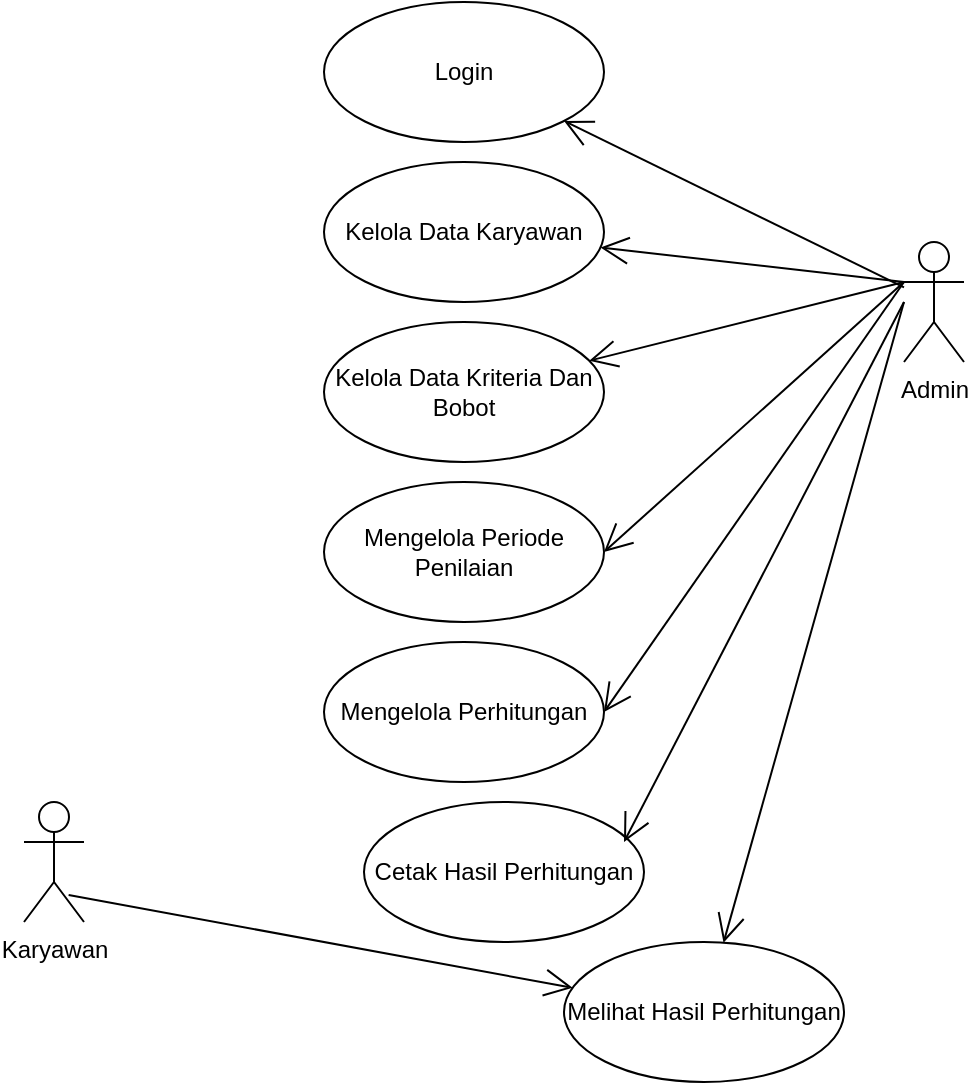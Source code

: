 <mxfile>
    <diagram id="N-mbzDKoCQziujSW3M41" name="usecase">
        <mxGraphModel dx="818" dy="566" grid="1" gridSize="10" guides="1" tooltips="1" connect="1" arrows="1" fold="1" page="1" pageScale="1" pageWidth="850" pageHeight="1100" math="0" shadow="0">
            <root>
                <mxCell id="0"/>
                <mxCell id="1" parent="0"/>
                <mxCell id="lW7PTvQvKDCxxh6ebFME-1" value="Admin" style="shape=umlActor;verticalLabelPosition=bottom;verticalAlign=top;html=1;" parent="1" vertex="1">
                    <mxGeometry x="560" y="180" width="30" height="60" as="geometry"/>
                </mxCell>
                <mxCell id="lW7PTvQvKDCxxh6ebFME-2" value="Karyawan" style="shape=umlActor;verticalLabelPosition=bottom;verticalAlign=top;html=1;" parent="1" vertex="1">
                    <mxGeometry x="120" y="460" width="30" height="60" as="geometry"/>
                </mxCell>
                <mxCell id="lW7PTvQvKDCxxh6ebFME-9" value="Login" style="ellipse;whiteSpace=wrap;html=1;" parent="1" vertex="1">
                    <mxGeometry x="270" y="60" width="140" height="70" as="geometry"/>
                </mxCell>
                <mxCell id="lW7PTvQvKDCxxh6ebFME-11" value="Kelola Data Karyawan" style="ellipse;whiteSpace=wrap;html=1;" parent="1" vertex="1">
                    <mxGeometry x="270" y="140" width="140" height="70" as="geometry"/>
                </mxCell>
                <mxCell id="lW7PTvQvKDCxxh6ebFME-12" value="Kelola Data Kriteria Dan Bobot" style="ellipse;whiteSpace=wrap;html=1;" parent="1" vertex="1">
                    <mxGeometry x="270" y="220" width="140" height="70" as="geometry"/>
                </mxCell>
                <mxCell id="lW7PTvQvKDCxxh6ebFME-13" value="Mengelola Periode Penilaian" style="ellipse;whiteSpace=wrap;html=1;" parent="1" vertex="1">
                    <mxGeometry x="270" y="300" width="140" height="70" as="geometry"/>
                </mxCell>
                <mxCell id="lW7PTvQvKDCxxh6ebFME-14" value="Mengelola Perhitungan" style="ellipse;whiteSpace=wrap;html=1;" parent="1" vertex="1">
                    <mxGeometry x="270" y="380" width="140" height="70" as="geometry"/>
                </mxCell>
                <mxCell id="lW7PTvQvKDCxxh6ebFME-15" value="Cetak Hasil Perhitungan" style="ellipse;whiteSpace=wrap;html=1;" parent="1" vertex="1">
                    <mxGeometry x="290" y="460" width="140" height="70" as="geometry"/>
                </mxCell>
                <mxCell id="lW7PTvQvKDCxxh6ebFME-16" value="Melihat Hasil Perhitungan" style="ellipse;whiteSpace=wrap;html=1;" parent="1" vertex="1">
                    <mxGeometry x="390" y="530" width="140" height="70" as="geometry"/>
                </mxCell>
                <mxCell id="lW7PTvQvKDCxxh6ebFME-26" value="" style="endArrow=open;endFill=1;endSize=12;html=1;" parent="1" source="lW7PTvQvKDCxxh6ebFME-1" target="lW7PTvQvKDCxxh6ebFME-9" edge="1">
                    <mxGeometry width="160" relative="1" as="geometry">
                        <mxPoint x="460" y="170" as="sourcePoint"/>
                        <mxPoint x="620" y="170" as="targetPoint"/>
                    </mxGeometry>
                </mxCell>
                <mxCell id="lW7PTvQvKDCxxh6ebFME-27" value="" style="endArrow=open;endFill=1;endSize=12;html=1;" parent="1" target="lW7PTvQvKDCxxh6ebFME-11" edge="1">
                    <mxGeometry width="160" relative="1" as="geometry">
                        <mxPoint x="560" y="200" as="sourcePoint"/>
                        <mxPoint x="550" y="209.58" as="targetPoint"/>
                    </mxGeometry>
                </mxCell>
                <mxCell id="lW7PTvQvKDCxxh6ebFME-28" value="" style="endArrow=open;endFill=1;endSize=12;html=1;" parent="1" target="lW7PTvQvKDCxxh6ebFME-12" edge="1">
                    <mxGeometry width="160" relative="1" as="geometry">
                        <mxPoint x="560" y="200" as="sourcePoint"/>
                        <mxPoint x="600" y="300" as="targetPoint"/>
                        <Array as="points"/>
                    </mxGeometry>
                </mxCell>
                <mxCell id="lW7PTvQvKDCxxh6ebFME-31" value="" style="endArrow=open;endFill=1;endSize=12;html=1;entryX=1;entryY=0.5;entryDx=0;entryDy=0;" parent="1" target="lW7PTvQvKDCxxh6ebFME-13" edge="1">
                    <mxGeometry width="160" relative="1" as="geometry">
                        <mxPoint x="560" y="200" as="sourcePoint"/>
                        <mxPoint x="430" y="330" as="targetPoint"/>
                        <Array as="points"/>
                    </mxGeometry>
                </mxCell>
                <mxCell id="lW7PTvQvKDCxxh6ebFME-32" value="" style="endArrow=open;endFill=1;endSize=12;html=1;entryX=1;entryY=0.5;entryDx=0;entryDy=0;" parent="1" target="lW7PTvQvKDCxxh6ebFME-14" edge="1">
                    <mxGeometry width="160" relative="1" as="geometry">
                        <mxPoint x="560" y="200" as="sourcePoint"/>
                        <mxPoint x="430" y="330" as="targetPoint"/>
                        <Array as="points"/>
                    </mxGeometry>
                </mxCell>
                <mxCell id="lW7PTvQvKDCxxh6ebFME-34" value="" style="endArrow=open;endFill=1;endSize=12;html=1;" parent="1" edge="1">
                    <mxGeometry width="160" relative="1" as="geometry">
                        <mxPoint x="560" y="210" as="sourcePoint"/>
                        <mxPoint x="420" y="480" as="targetPoint"/>
                    </mxGeometry>
                </mxCell>
                <mxCell id="lW7PTvQvKDCxxh6ebFME-35" value="" style="endArrow=open;endFill=1;endSize=12;html=1;" parent="1" target="lW7PTvQvKDCxxh6ebFME-16" edge="1">
                    <mxGeometry width="160" relative="1" as="geometry">
                        <mxPoint x="560" y="210" as="sourcePoint"/>
                        <mxPoint x="610" y="530" as="targetPoint"/>
                    </mxGeometry>
                </mxCell>
                <mxCell id="lW7PTvQvKDCxxh6ebFME-36" value="" style="endArrow=open;endFill=1;endSize=12;html=1;exitX=0.744;exitY=0.775;exitDx=0;exitDy=0;exitPerimeter=0;" parent="1" source="lW7PTvQvKDCxxh6ebFME-2" target="lW7PTvQvKDCxxh6ebFME-16" edge="1">
                    <mxGeometry width="160" relative="1" as="geometry">
                        <mxPoint x="270" y="580" as="sourcePoint"/>
                        <mxPoint x="430" y="580" as="targetPoint"/>
                    </mxGeometry>
                </mxCell>
            </root>
        </mxGraphModel>
    </diagram>
    <diagram id="pure5XOxEh8f3SVf0IJs" name="wireframe">
        <mxGraphModel dx="4186" dy="1132" grid="1" gridSize="10" guides="1" tooltips="1" connect="1" arrows="1" fold="1" page="1" pageScale="1" pageWidth="850" pageHeight="1100" math="0" shadow="0">
            <root>
                <mxCell id="ixNeJHoCXLPAVX-NawHq-0"/>
                <mxCell id="ixNeJHoCXLPAVX-NawHq-1" parent="ixNeJHoCXLPAVX-NawHq-0"/>
                <mxCell id="ixNeJHoCXLPAVX-NawHq-2" value="" style="whiteSpace=wrap;html=1;rounded=0;shadow=0;labelBackgroundColor=none;strokeColor=#000000;strokeWidth=1;fillColor=none;fontFamily=Verdana;fontSize=12;fontColor=#000000;align=center;comic=1;" parent="ixNeJHoCXLPAVX-NawHq-1" vertex="1">
                    <mxGeometry x="20" y="20" width="1060" height="810" as="geometry"/>
                </mxCell>
                <mxCell id="ixNeJHoCXLPAVX-NawHq-3" value="" style="whiteSpace=wrap;html=1;rounded=0;shadow=0;labelBackgroundColor=none;strokeWidth=1;fillColor=none;fontFamily=Verdana;fontSize=12;align=center;comic=1;" parent="ixNeJHoCXLPAVX-NawHq-1" vertex="1">
                    <mxGeometry x="30" y="30" width="1040" height="50" as="geometry"/>
                </mxCell>
                <mxCell id="ixNeJHoCXLPAVX-NawHq-4" value="" style="html=1;shadow=0;dashed=0;shape=mxgraph.bootstrap.rrect;rSize=5;fillColor=none;strokeColor=#999999;align=left;spacing=15;fontSize=14;fontColor=#6C767D;strokeWidth=1;fontFamily=Nunito Sans;fontSource=https%3A%2F%2Ffonts.googleapis.com%2Fcss%3Ffamily%3DNunito%2BSans;" parent="ixNeJHoCXLPAVX-NawHq-1" vertex="1">
                    <mxGeometry x="280" y="160" width="125" height="25" as="geometry"/>
                </mxCell>
                <mxCell id="ixNeJHoCXLPAVX-NawHq-5" value="&lt;font style=&quot;font-size: 12px&quot;&gt;IDK&lt;/font&gt;" style="text;html=1;strokeColor=none;fillColor=none;align=center;verticalAlign=middle;whiteSpace=wrap;rounded=0;strokeWidth=1;fontFamily=Nunito Sans;fontSource=https%3A%2F%2Ffonts.googleapis.com%2Fcss%3Ffamily%3DNunito%2BSans;fontSize=9;" parent="ixNeJHoCXLPAVX-NawHq-1" vertex="1">
                    <mxGeometry x="182" y="160" width="90" height="30" as="geometry"/>
                </mxCell>
                <mxCell id="ixNeJHoCXLPAVX-NawHq-6" value="" style="html=1;shadow=0;dashed=0;shape=mxgraph.bootstrap.rrect;rSize=5;fillColor=none;strokeColor=#999999;align=left;spacing=15;fontSize=14;fontColor=#6C767D;strokeWidth=1;fontFamily=Nunito Sans;fontSource=https%3A%2F%2Ffonts.googleapis.com%2Fcss%3Ffamily%3DNunito%2BSans;" parent="ixNeJHoCXLPAVX-NawHq-1" vertex="1">
                    <mxGeometry x="280" y="210" width="125" height="22.45" as="geometry"/>
                </mxCell>
                <mxCell id="ixNeJHoCXLPAVX-NawHq-7" value="&lt;span style=&quot;font-size: 12px&quot;&gt;NAMA&lt;/span&gt;" style="text;html=1;strokeColor=none;fillColor=none;align=center;verticalAlign=middle;whiteSpace=wrap;rounded=0;strokeWidth=1;fontFamily=Nunito Sans;fontSource=https%3A%2F%2Ffonts.googleapis.com%2Fcss%3Ffamily%3DNunito%2BSans;fontSize=9;" parent="ixNeJHoCXLPAVX-NawHq-1" vertex="1">
                    <mxGeometry x="180" y="204.95" width="90" height="30" as="geometry"/>
                </mxCell>
                <mxCell id="ixNeJHoCXLPAVX-NawHq-8" value="&lt;font style=&quot;font-size: 10px;&quot;&gt;Simpan&lt;/font&gt;" style="html=1;shadow=0;dashed=0;shape=mxgraph.bootstrap.rrect;rSize=5;strokeColor=none;strokeWidth=1;fillColor=#33A64C;fontColor=#FFFFFF;whiteSpace=wrap;align=center;verticalAlign=middle;spacingLeft=0;fontStyle=0;fontSize=16;spacing=5;fontFamily=Nunito Sans;fontSource=https%3A%2F%2Ffonts.googleapis.com%2Fcss%3Ffamily%3DNunito%2BSans;opacity=60;" parent="ixNeJHoCXLPAVX-NawHq-1" vertex="1">
                    <mxGeometry x="300.13" y="280" width="77.25" height="30" as="geometry"/>
                </mxCell>
                <mxCell id="ixNeJHoCXLPAVX-NawHq-9" value="Kembali" style="html=1;shadow=0;dashed=0;shape=mxgraph.bootstrap.rrect;rSize=5;strokeColor=none;strokeWidth=1;fillColor=#0085FC;fontColor=#FFFFFF;whiteSpace=wrap;align=center;verticalAlign=middle;spacingLeft=0;fontStyle=0;fontSize=16;spacing=5;fontFamily=Nunito Sans;fontSource=https%3A%2F%2Ffonts.googleapis.com%2Fcss%3Ffamily%3DNunito%2BSans;opacity=60;" parent="ixNeJHoCXLPAVX-NawHq-1" vertex="1">
                    <mxGeometry x="220" y="280" width="76" height="30" as="geometry"/>
                </mxCell>
                <mxCell id="ixNeJHoCXLPAVX-NawHq-10" value="" style="whiteSpace=wrap;html=1;rounded=0;shadow=0;labelBackgroundColor=none;strokeColor=#000000;strokeWidth=1;fillColor=none;fontFamily=Verdana;fontSize=12;fontColor=#000000;align=center;comic=1;" parent="ixNeJHoCXLPAVX-NawHq-1" vertex="1">
                    <mxGeometry x="-1110" y="20" width="1060" height="810" as="geometry"/>
                </mxCell>
                <mxCell id="ixNeJHoCXLPAVX-NawHq-11" value="" style="whiteSpace=wrap;html=1;rounded=0;shadow=0;labelBackgroundColor=none;strokeWidth=1;fillColor=none;fontFamily=Verdana;fontSize=12;align=center;comic=1;" parent="ixNeJHoCXLPAVX-NawHq-1" vertex="1">
                    <mxGeometry x="-1100" y="30" width="1040" height="50" as="geometry"/>
                </mxCell>
                <mxCell id="ixNeJHoCXLPAVX-NawHq-12" value="Tambah Data Karyawan" style="html=1;shadow=0;dashed=0;shape=mxgraph.bootstrap.rrect;rSize=5;strokeColor=none;strokeWidth=1;fillColor=#0085FC;fontColor=#FFFFFF;whiteSpace=wrap;align=center;verticalAlign=middle;spacingLeft=0;fontStyle=0;fontSize=16;spacing=5;fontFamily=Nunito Sans;fontSource=https%3A%2F%2Ffonts.googleapis.com%2Fcss%3Ffamily%3DNunito%2BSans;opacity=60;" parent="ixNeJHoCXLPAVX-NawHq-1" vertex="1">
                    <mxGeometry x="-1010" y="130" width="180" height="50" as="geometry"/>
                </mxCell>
                <mxCell id="ixNeJHoCXLPAVX-NawHq-23" value="" style="whiteSpace=wrap;html=1;rounded=0;shadow=0;labelBackgroundColor=none;strokeColor=#000000;strokeWidth=1;fillColor=none;fontFamily=Verdana;fontSize=12;fontColor=#000000;align=center;comic=1;" parent="ixNeJHoCXLPAVX-NawHq-1" vertex="1">
                    <mxGeometry x="-1104.63" y="900" width="1060" height="810" as="geometry"/>
                </mxCell>
                <mxCell id="ixNeJHoCXLPAVX-NawHq-24" value="" style="whiteSpace=wrap;html=1;rounded=0;shadow=0;labelBackgroundColor=none;strokeWidth=1;fillColor=none;fontFamily=Verdana;fontSize=12;align=center;comic=1;" parent="ixNeJHoCXLPAVX-NawHq-1" vertex="1">
                    <mxGeometry x="-1094.63" y="910" width="1040" height="50" as="geometry"/>
                </mxCell>
                <mxCell id="ixNeJHoCXLPAVX-NawHq-25" value="Home" style="text;html=1;points=[];align=left;verticalAlign=top;spacingTop=-4;fontSize=14;fontFamily=Verdana" parent="ixNeJHoCXLPAVX-NawHq-1" vertex="1">
                    <mxGeometry x="-932.38" y="925" width="60" height="20" as="geometry"/>
                </mxCell>
                <mxCell id="ixNeJHoCXLPAVX-NawHq-31" value="Home" style="text;html=1;points=[];align=left;verticalAlign=top;spacingTop=-4;fontSize=14;fontFamily=Verdana" parent="ixNeJHoCXLPAVX-NawHq-1" vertex="1">
                    <mxGeometry x="-930" y="45" width="60" height="20" as="geometry"/>
                </mxCell>
                <mxCell id="ixNeJHoCXLPAVX-NawHq-32" value="Karyawan" style="text;html=1;points=[];align=left;verticalAlign=top;spacingTop=-4;fontSize=14;fontFamily=Verdana" parent="ixNeJHoCXLPAVX-NawHq-1" vertex="1">
                    <mxGeometry x="-783" y="45" width="60" height="20" as="geometry"/>
                </mxCell>
                <mxCell id="ixNeJHoCXLPAVX-NawHq-33" value="Kriteria" style="text;html=1;points=[];align=left;verticalAlign=top;spacingTop=-4;fontSize=14;fontFamily=Verdana" parent="ixNeJHoCXLPAVX-NawHq-1" vertex="1">
                    <mxGeometry x="-637" y="45" width="60" height="20" as="geometry"/>
                </mxCell>
                <mxCell id="ixNeJHoCXLPAVX-NawHq-34" value="Periode" style="text;html=1;points=[];align=left;verticalAlign=top;spacingTop=-4;fontSize=14;fontFamily=Verdana" parent="ixNeJHoCXLPAVX-NawHq-1" vertex="1">
                    <mxGeometry x="-490" y="45" width="60" height="20" as="geometry"/>
                </mxCell>
                <mxCell id="ixNeJHoCXLPAVX-NawHq-35" value="Laporan" style="text;html=1;points=[];align=left;verticalAlign=top;spacingTop=-4;fontSize=14;fontFamily=Verdana" parent="ixNeJHoCXLPAVX-NawHq-1" vertex="1">
                    <mxGeometry x="-380" y="45" width="60" height="20" as="geometry"/>
                </mxCell>
                <mxCell id="ixNeJHoCXLPAVX-NawHq-36" value="Keluar" style="text;html=1;points=[];align=left;verticalAlign=top;spacingTop=-4;fontSize=14;fontFamily=Verdana" parent="ixNeJHoCXLPAVX-NawHq-1" vertex="1">
                    <mxGeometry x="-250" y="45" width="60" height="20" as="geometry"/>
                </mxCell>
                <mxCell id="ixNeJHoCXLPAVX-NawHq-37" value="Home" style="text;html=1;points=[];align=left;verticalAlign=top;spacingTop=-4;fontSize=14;fontFamily=Verdana" parent="ixNeJHoCXLPAVX-NawHq-1" vertex="1">
                    <mxGeometry x="210" y="40" width="60" height="20" as="geometry"/>
                </mxCell>
                <mxCell id="ixNeJHoCXLPAVX-NawHq-38" value="Karyawan" style="text;html=1;points=[];align=left;verticalAlign=top;spacingTop=-4;fontSize=14;fontFamily=Verdana" parent="ixNeJHoCXLPAVX-NawHq-1" vertex="1">
                    <mxGeometry x="357" y="40" width="60" height="20" as="geometry"/>
                </mxCell>
                <mxCell id="ixNeJHoCXLPAVX-NawHq-39" value="Kriteria" style="text;html=1;points=[];align=left;verticalAlign=top;spacingTop=-4;fontSize=14;fontFamily=Verdana" parent="ixNeJHoCXLPAVX-NawHq-1" vertex="1">
                    <mxGeometry x="503" y="40" width="60" height="20" as="geometry"/>
                </mxCell>
                <mxCell id="ixNeJHoCXLPAVX-NawHq-40" value="Periode" style="text;html=1;points=[];align=left;verticalAlign=top;spacingTop=-4;fontSize=14;fontFamily=Verdana" parent="ixNeJHoCXLPAVX-NawHq-1" vertex="1">
                    <mxGeometry x="650" y="40" width="60" height="20" as="geometry"/>
                </mxCell>
                <mxCell id="ixNeJHoCXLPAVX-NawHq-41" value="Laporan" style="text;html=1;points=[];align=left;verticalAlign=top;spacingTop=-4;fontSize=14;fontFamily=Verdana" parent="ixNeJHoCXLPAVX-NawHq-1" vertex="1">
                    <mxGeometry x="760" y="40" width="60" height="20" as="geometry"/>
                </mxCell>
                <mxCell id="ixNeJHoCXLPAVX-NawHq-42" value="Keluar" style="text;html=1;points=[];align=left;verticalAlign=top;spacingTop=-4;fontSize=14;fontFamily=Verdana" parent="ixNeJHoCXLPAVX-NawHq-1" vertex="1">
                    <mxGeometry x="890" y="40" width="60" height="20" as="geometry"/>
                </mxCell>
                <mxCell id="ixNeJHoCXLPAVX-NawHq-43" value="&lt;font style=&quot;font-size: 12px;&quot;&gt;Nama kriteria&lt;/font&gt;" style="text;html=1;strokeColor=none;fillColor=none;align=center;verticalAlign=middle;whiteSpace=wrap;rounded=0;strokeWidth=1;fontFamily=Nunito Sans;fontSource=https%3A%2F%2Ffonts.googleapis.com%2Fcss%3Ffamily%3DNunito%2BSans;fontSize=9;" parent="ixNeJHoCXLPAVX-NawHq-1" vertex="1">
                    <mxGeometry x="-957.63" y="1015" width="90" height="30" as="geometry"/>
                </mxCell>
                <mxCell id="ixNeJHoCXLPAVX-NawHq-44" value="&lt;span style=&quot;font-size: 12px;&quot;&gt;Atribut Kriteria&lt;/span&gt;" style="text;html=1;strokeColor=none;fillColor=none;align=center;verticalAlign=middle;whiteSpace=wrap;rounded=0;strokeWidth=1;fontFamily=Nunito Sans;fontSource=https%3A%2F%2Ffonts.googleapis.com%2Fcss%3Ffamily%3DNunito%2BSans;fontSize=9;" parent="ixNeJHoCXLPAVX-NawHq-1" vertex="1">
                    <mxGeometry x="-954.63" y="1059.95" width="90" height="30" as="geometry"/>
                </mxCell>
                <mxCell id="ixNeJHoCXLPAVX-NawHq-45" value="&lt;span style=&quot;font-size: 12px;&quot;&gt;Bobot&amp;nbsp;&amp;nbsp;&lt;/span&gt;" style="text;html=1;strokeColor=none;fillColor=none;align=center;verticalAlign=middle;whiteSpace=wrap;rounded=0;strokeWidth=1;fontFamily=Nunito Sans;fontSource=https%3A%2F%2Ffonts.googleapis.com%2Fcss%3Ffamily%3DNunito%2BSans;fontSize=9;" parent="ixNeJHoCXLPAVX-NawHq-1" vertex="1">
                    <mxGeometry x="-949.63" y="1100" width="90" height="30" as="geometry"/>
                </mxCell>
                <mxCell id="ixNeJHoCXLPAVX-NawHq-46" value="&lt;font style=&quot;font-size: 10px;&quot;&gt;Simpan&lt;/font&gt;" style="html=1;shadow=0;dashed=0;shape=mxgraph.bootstrap.rrect;rSize=5;strokeColor=none;strokeWidth=1;fillColor=#33A64C;fontColor=#FFFFFF;whiteSpace=wrap;align=center;verticalAlign=middle;spacingLeft=0;fontStyle=0;fontSize=16;spacing=5;fontFamily=Nunito Sans;fontSource=https%3A%2F%2Ffonts.googleapis.com%2Fcss%3Ffamily%3DNunito%2BSans;opacity=60;" parent="ixNeJHoCXLPAVX-NawHq-1" vertex="1">
                    <mxGeometry x="-658.88" y="1100" width="77.25" height="30" as="geometry"/>
                </mxCell>
                <mxCell id="ixNeJHoCXLPAVX-NawHq-47" value="" style="group" parent="ixNeJHoCXLPAVX-NawHq-1" connectable="0" vertex="1">
                    <mxGeometry x="-934.63" y="1170" width="600.82" height="490" as="geometry"/>
                </mxCell>
                <mxCell id="ixNeJHoCXLPAVX-NawHq-48" value="&lt;font style=&quot;font-size: 12px&quot;&gt;Data Kriteria&lt;/font&gt;" style="text;html=1;strokeColor=none;fillColor=none;align=center;verticalAlign=middle;whiteSpace=wrap;rounded=0;strokeWidth=1;fontFamily=Nunito Sans;fontSource=https%3A%2F%2Ffonts.googleapis.com%2Fcss%3Ffamily%3DNunito%2BSans;fontSize=9;" parent="ixNeJHoCXLPAVX-NawHq-47" vertex="1">
                    <mxGeometry x="31.166" width="131.592" height="51.943" as="geometry"/>
                </mxCell>
                <mxCell id="ixNeJHoCXLPAVX-NawHq-49" value="" style="triangle;whiteSpace=wrap;html=1;strokeColor=#0E1319;strokeWidth=1;fontFamily=Nunito Sans;fontSource=https%3A%2F%2Ffonts.googleapis.com%2Fcss%3Ffamily%3DNunito%2BSans;fontSize=15;fillColor=#050505;rotation=90;" parent="ixNeJHoCXLPAVX-NawHq-47" vertex="1">
                    <mxGeometry x="103.888" y="30.3" width="1.731" height="1.731" as="geometry"/>
                </mxCell>
                <mxCell id="ixNeJHoCXLPAVX-NawHq-50" value="" style="triangle;whiteSpace=wrap;html=1;strokeColor=#0E1319;strokeWidth=1;fontFamily=Nunito Sans;fontSource=https%3A%2F%2Ffonts.googleapis.com%2Fcss%3Ffamily%3DNunito%2BSans;fontSize=15;fillColor=#050505;rotation=90;flipV=1;flipH=1;" parent="ixNeJHoCXLPAVX-NawHq-47" vertex="1">
                    <mxGeometry x="103.888" y="25.972" width="1.731" height="1.731" as="geometry"/>
                </mxCell>
                <mxCell id="ixNeJHoCXLPAVX-NawHq-51" value="" style="rounded=0;whiteSpace=wrap;html=1;strokeColor=#000B14;strokeWidth=1;fontFamily=Nunito Sans;fontSource=https%3A%2F%2Ffonts.googleapis.com%2Fcss%3Ffamily%3DNunito%2BSans;fontSize=5;fillColor=none;gradientColor=none;" parent="ixNeJHoCXLPAVX-NawHq-47" vertex="1">
                    <mxGeometry x="31.166" y="60.601" width="569.654" height="427.668" as="geometry"/>
                </mxCell>
                <mxCell id="ixNeJHoCXLPAVX-NawHq-52" value="" style="rounded=0;whiteSpace=wrap;html=1;strokeColor=#000B14;strokeWidth=1;fontFamily=Nunito Sans;fontSource=https%3A%2F%2Ffonts.googleapis.com%2Fcss%3Ffamily%3DNunito%2BSans;fontSize=5;fillColor=none;gradientColor=none;" parent="ixNeJHoCXLPAVX-NawHq-47" vertex="1">
                    <mxGeometry x="31.166" y="60.601" width="569.654" height="45.018" as="geometry"/>
                </mxCell>
                <mxCell id="ixNeJHoCXLPAVX-NawHq-53" value="No." style="text;html=1;strokeColor=none;fillColor=none;align=center;verticalAlign=middle;whiteSpace=wrap;rounded=0;strokeWidth=1;fontFamily=Nunito Sans;fontSource=https%3A%2F%2Ffonts.googleapis.com%2Fcss%3Ffamily%3DNunito%2BSans;fontSize=9;" parent="ixNeJHoCXLPAVX-NawHq-47" vertex="1">
                    <mxGeometry y="57.138" width="103.888" height="51.943" as="geometry"/>
                </mxCell>
                <mxCell id="ixNeJHoCXLPAVX-NawHq-54" value="Nama Kriteria" style="text;html=1;strokeColor=none;fillColor=none;align=center;verticalAlign=middle;whiteSpace=wrap;rounded=0;strokeWidth=1;fontFamily=Nunito Sans;fontSource=https%3A%2F%2Ffonts.googleapis.com%2Fcss%3Ffamily%3DNunito%2BSans;fontSize=9;" parent="ixNeJHoCXLPAVX-NawHq-47" vertex="1">
                    <mxGeometry x="96.962" y="55.406" width="103.888" height="51.943" as="geometry"/>
                </mxCell>
                <mxCell id="ixNeJHoCXLPAVX-NawHq-55" value="Atribut" style="text;html=1;strokeColor=none;fillColor=none;align=center;verticalAlign=middle;whiteSpace=wrap;rounded=0;strokeWidth=1;fontFamily=Nunito Sans;fontSource=https%3A%2F%2Ffonts.googleapis.com%2Fcss%3Ffamily%3DNunito%2BSans;fontSize=9;" parent="ixNeJHoCXLPAVX-NawHq-47" vertex="1">
                    <mxGeometry x="242.406" y="55.406" width="103.888" height="51.943" as="geometry"/>
                </mxCell>
                <mxCell id="ixNeJHoCXLPAVX-NawHq-56" value="Bobot" style="text;html=1;strokeColor=none;fillColor=none;align=center;verticalAlign=middle;whiteSpace=wrap;rounded=0;strokeWidth=1;fontFamily=Nunito Sans;fontSource=https%3A%2F%2Ffonts.googleapis.com%2Fcss%3Ffamily%3DNunito%2BSans;fontSize=9;" parent="ixNeJHoCXLPAVX-NawHq-47" vertex="1">
                    <mxGeometry x="346.294" y="57.138" width="103.888" height="51.943" as="geometry"/>
                </mxCell>
                <mxCell id="ixNeJHoCXLPAVX-NawHq-57" value="Aksi" style="text;html=1;strokeColor=none;fillColor=none;align=center;verticalAlign=middle;whiteSpace=wrap;rounded=0;strokeWidth=1;fontFamily=Nunito Sans;fontSource=https%3A%2F%2Ffonts.googleapis.com%2Fcss%3Ffamily%3DNunito%2BSans;fontSize=9;" parent="ixNeJHoCXLPAVX-NawHq-47" vertex="1">
                    <mxGeometry x="486.543" y="57.138" width="103.888" height="51.943" as="geometry"/>
                </mxCell>
                <mxCell id="ixNeJHoCXLPAVX-NawHq-58" value="" style="line;strokeWidth=1;html=1;fontFamily=Nunito Sans;fontSource=https%3A%2F%2Ffonts.googleapis.com%2Fcss%3Ffamily%3DNunito%2BSans;fontSize=15;fillColor=none;flipH=1;flipV=1;rotation=90;" parent="ixNeJHoCXLPAVX-NawHq-47" vertex="1">
                    <mxGeometry x="-141.981" y="264.912" width="429.404" height="17.314" as="geometry"/>
                </mxCell>
                <mxCell id="ixNeJHoCXLPAVX-NawHq-59" value="" style="line;strokeWidth=1;html=1;fontFamily=Nunito Sans;fontSource=https%3A%2F%2Ffonts.googleapis.com%2Fcss%3Ffamily%3DNunito%2BSans;fontSize=15;fillColor=none;flipH=1;flipV=1;rotation=90;" parent="ixNeJHoCXLPAVX-NawHq-47" vertex="1">
                    <mxGeometry x="31.166" y="265.777" width="429.404" height="17.314" as="geometry"/>
                </mxCell>
                <mxCell id="ixNeJHoCXLPAVX-NawHq-60" value="" style="line;strokeWidth=1;html=1;fontFamily=Nunito Sans;fontSource=https%3A%2F%2Ffonts.googleapis.com%2Fcss%3Ffamily%3DNunito%2BSans;fontSize=15;fillColor=none;flipH=1;flipV=1;rotation=90;" parent="ixNeJHoCXLPAVX-NawHq-47" vertex="1">
                    <mxGeometry x="138.518" y="266.643" width="429.404" height="17.314" as="geometry"/>
                </mxCell>
                <mxCell id="ixNeJHoCXLPAVX-NawHq-61" value="" style="line;strokeWidth=1;html=1;fontFamily=Nunito Sans;fontSource=https%3A%2F%2Ffonts.googleapis.com%2Fcss%3Ffamily%3DNunito%2BSans;fontSize=15;fillColor=none;flipH=1;flipV=1;rotation=90;" parent="ixNeJHoCXLPAVX-NawHq-47" vertex="1">
                    <mxGeometry x="235.48" y="264.912" width="429.404" height="17.314" as="geometry"/>
                </mxCell>
                <mxCell id="ixNeJHoCXLPAVX-NawHq-62" value="" style="shape=mxgraph.signs.healthcare.eye;html=1;pointerEvents=1;fillColor=#000000;strokeColor=none;verticalLabelPosition=bottom;verticalAlign=top;align=center;strokeWidth=1;fontFamily=Nunito Sans;fontSource=https%3A%2F%2Ffonts.googleapis.com%2Fcss%3Ffamily%3DNunito%2BSans;fontSize=5;" parent="ixNeJHoCXLPAVX-NawHq-47" vertex="1">
                    <mxGeometry x="469.228" y="122.933" width="31.166" height="17.314" as="geometry"/>
                </mxCell>
                <mxCell id="ixNeJHoCXLPAVX-NawHq-63" value="" style="html=1;verticalLabelPosition=bottom;align=center;labelBackgroundColor=#ffffff;verticalAlign=top;strokeWidth=2;strokeColor=#000000;shadow=0;dashed=0;shape=mxgraph.ios7.icons.compose;fontFamily=Nunito Sans;fontSource=https%3A%2F%2Ffonts.googleapis.com%2Fcss%3Ffamily%3DNunito%2BSans;fontSize=5;fillColor=none;gradientColor=none;" parent="ixNeJHoCXLPAVX-NawHq-47" vertex="1">
                    <mxGeometry x="520.22" y="121.028" width="19.219" height="19.219" as="geometry"/>
                </mxCell>
                <mxCell id="ixNeJHoCXLPAVX-NawHq-64" value="" style="verticalLabelPosition=bottom;verticalAlign=top;html=1;shadow=0;dashed=0;strokeWidth=1;shape=mxgraph.ios.iDeleteApp;fillColor=none;fillColor2=#000000;strokeColor=#ffffff;sketch=0;fontFamily=Nunito Sans;fontSource=https%3A%2F%2Ffonts.googleapis.com%2Fcss%3Ffamily%3DNunito%2BSans;fontSize=5;" parent="ixNeJHoCXLPAVX-NawHq-47" vertex="1">
                    <mxGeometry x="557.533" y="117.652" width="25.972" height="25.972" as="geometry"/>
                </mxCell>
                <mxCell id="ixNeJHoCXLPAVX-NawHq-65" value="1" style="text;html=1;strokeColor=none;fillColor=none;align=center;verticalAlign=middle;whiteSpace=wrap;rounded=0;strokeWidth=1;fontFamily=Nunito Sans;fontSource=https%3A%2F%2Ffonts.googleapis.com%2Fcss%3Ffamily%3DNunito%2BSans;fontSize=9;" parent="ixNeJHoCXLPAVX-NawHq-47" vertex="1">
                    <mxGeometry y="104.666" width="103.888" height="51.943" as="geometry"/>
                </mxCell>
                <mxCell id="ixNeJHoCXLPAVX-NawHq-66" value="&lt;font style=&quot;font-size: 12px;&quot;&gt;25&lt;/font&gt;" style="text;html=1;strokeColor=none;fillColor=none;align=center;verticalAlign=middle;whiteSpace=wrap;rounded=0;strokeWidth=1;fontFamily=Nunito Sans;fontSource=https%3A%2F%2Ffonts.googleapis.com%2Fcss%3Ffamily%3DNunito%2BSans;fontSize=9;" parent="ixNeJHoCXLPAVX-NawHq-47" vertex="1">
                    <mxGeometry x="320.322" y="100.424" width="155.832" height="51.943" as="geometry"/>
                </mxCell>
                <mxCell id="ixNeJHoCXLPAVX-NawHq-67" value="&lt;font style=&quot;font-size: 12px;&quot;&gt;Nama kriteria&lt;/font&gt;" style="text;html=1;strokeColor=none;fillColor=none;align=center;verticalAlign=middle;whiteSpace=wrap;rounded=0;strokeWidth=1;fontFamily=Nunito Sans;fontSource=https%3A%2F%2Ffonts.googleapis.com%2Fcss%3Ffamily%3DNunito%2BSans;fontSize=9;" parent="ixNeJHoCXLPAVX-NawHq-47" vertex="1">
                    <mxGeometry x="79.648" y="100.424" width="155.832" height="51.943" as="geometry"/>
                </mxCell>
                <mxCell id="ixNeJHoCXLPAVX-NawHq-68" value="&lt;font style=&quot;font-size: 12px;&quot;&gt;Benefit&lt;/font&gt;" style="text;html=1;strokeColor=none;fillColor=none;align=center;verticalAlign=middle;whiteSpace=wrap;rounded=0;strokeWidth=1;fontFamily=Nunito Sans;fontSource=https%3A%2F%2Ffonts.googleapis.com%2Fcss%3Ffamily%3DNunito%2BSans;fontSize=9;" parent="ixNeJHoCXLPAVX-NawHq-47" vertex="1">
                    <mxGeometry x="226.823" y="97.827" width="155.832" height="51.943" as="geometry"/>
                </mxCell>
                <mxCell id="ixNeJHoCXLPAVX-NawHq-69" value="" style="group" parent="ixNeJHoCXLPAVX-NawHq-1" connectable="0" vertex="1">
                    <mxGeometry x="-813.13" y="1022" width="126" height="30" as="geometry"/>
                </mxCell>
                <mxCell id="ixNeJHoCXLPAVX-NawHq-70" value="" style="html=1;shadow=0;dashed=0;shape=mxgraph.bootstrap.rrect;rSize=5;fillColor=none;strokeColor=#999999;align=left;spacing=15;fontSize=14;fontColor=#6C767D;strokeWidth=1;fontFamily=Nunito Sans;fontSource=https%3A%2F%2Ffonts.googleapis.com%2Fcss%3Ffamily%3DNunito%2BSans;" parent="ixNeJHoCXLPAVX-NawHq-69" vertex="1">
                    <mxGeometry x="1" y="2.5" width="125" height="25" as="geometry"/>
                </mxCell>
                <mxCell id="ixNeJHoCXLPAVX-NawHq-71" value="&lt;font style=&quot;font-size: 12px;&quot;&gt;Nama kriteria&lt;/font&gt;" style="text;html=1;strokeColor=none;fillColor=none;align=center;verticalAlign=middle;whiteSpace=wrap;rounded=0;strokeWidth=1;fontFamily=Nunito Sans;fontSource=https%3A%2F%2Ffonts.googleapis.com%2Fcss%3Ffamily%3DNunito%2BSans;fontSize=9;" parent="ixNeJHoCXLPAVX-NawHq-69" vertex="1">
                    <mxGeometry width="90" height="30" as="geometry"/>
                </mxCell>
                <mxCell id="ixNeJHoCXLPAVX-NawHq-72" value="" style="group" parent="ixNeJHoCXLPAVX-NawHq-1" connectable="0" vertex="1">
                    <mxGeometry x="-824.63" y="1060" width="137.5" height="30" as="geometry"/>
                </mxCell>
                <mxCell id="ixNeJHoCXLPAVX-NawHq-73" value="" style="html=1;shadow=0;dashed=0;shape=mxgraph.bootstrap.rrect;rSize=5;fillColor=none;strokeColor=#999999;align=left;spacing=15;fontSize=14;fontColor=#6C767D;strokeWidth=1;fontFamily=Nunito Sans;fontSource=https%3A%2F%2Ffonts.googleapis.com%2Fcss%3Ffamily%3DNunito%2BSans;" parent="ixNeJHoCXLPAVX-NawHq-72" vertex="1">
                    <mxGeometry x="12.5" y="2.5" width="125" height="25" as="geometry"/>
                </mxCell>
                <mxCell id="ixNeJHoCXLPAVX-NawHq-74" value="&lt;span style=&quot;font-size: 12px;&quot;&gt;Benefit&lt;/span&gt;" style="text;html=1;strokeColor=none;fillColor=none;align=center;verticalAlign=middle;whiteSpace=wrap;rounded=0;strokeWidth=1;fontFamily=Nunito Sans;fontSource=https%3A%2F%2Ffonts.googleapis.com%2Fcss%3Ffamily%3DNunito%2BSans;fontSize=9;textOpacity=40;" parent="ixNeJHoCXLPAVX-NawHq-72" vertex="1">
                    <mxGeometry width="90" height="30" as="geometry"/>
                </mxCell>
                <mxCell id="ixNeJHoCXLPAVX-NawHq-75" value="" style="group" parent="ixNeJHoCXLPAVX-NawHq-72" connectable="0" vertex="1">
                    <mxGeometry width="137.5" height="30" as="geometry"/>
                </mxCell>
                <mxCell id="ixNeJHoCXLPAVX-NawHq-76" value="&lt;span style=&quot;font-size: 12px;&quot;&gt;Benefit&lt;/span&gt;" style="text;html=1;strokeColor=none;fillColor=none;align=center;verticalAlign=middle;whiteSpace=wrap;rounded=0;strokeWidth=1;fontFamily=Nunito Sans;fontSource=https%3A%2F%2Ffonts.googleapis.com%2Fcss%3Ffamily%3DNunito%2BSans;fontSize=9;textOpacity=40;" parent="ixNeJHoCXLPAVX-NawHq-75" vertex="1">
                    <mxGeometry width="90" height="30" as="geometry"/>
                </mxCell>
                <mxCell id="ixNeJHoCXLPAVX-NawHq-77" value="" style="group" parent="ixNeJHoCXLPAVX-NawHq-75" connectable="0" vertex="1">
                    <mxGeometry x="12.5" y="2.5" width="125" height="25" as="geometry"/>
                </mxCell>
                <mxCell id="ixNeJHoCXLPAVX-NawHq-78" value="" style="html=1;shadow=0;dashed=0;shape=mxgraph.bootstrap.rrect;rSize=5;fillColor=none;strokeColor=#999999;align=left;spacing=15;fontSize=14;fontColor=#6C767D;strokeWidth=1;fontFamily=Nunito Sans;fontSource=https%3A%2F%2Ffonts.googleapis.com%2Fcss%3Ffamily%3DNunito%2BSans;" parent="ixNeJHoCXLPAVX-NawHq-77" vertex="1">
                    <mxGeometry width="125" height="25" as="geometry"/>
                </mxCell>
                <mxCell id="ixNeJHoCXLPAVX-NawHq-79" value="" style="triangle;whiteSpace=wrap;html=1;strokeColor=none;strokeWidth=1;fontFamily=Nunito Sans;fontSource=https%3A%2F%2Ffonts.googleapis.com%2Fcss%3Ffamily%3DNunito%2BSans;fontSize=15;fillColor=#050505;rotation=90;textOpacity=20;opacity=60;" parent="ixNeJHoCXLPAVX-NawHq-77" vertex="1">
                    <mxGeometry x="107.5" y="7.5" width="7.5" height="10" as="geometry"/>
                </mxCell>
                <mxCell id="ixNeJHoCXLPAVX-NawHq-80" value="" style="group" parent="ixNeJHoCXLPAVX-NawHq-1" connectable="0" vertex="1">
                    <mxGeometry x="-839.13" y="1100" width="152" height="30" as="geometry"/>
                </mxCell>
                <mxCell id="ixNeJHoCXLPAVX-NawHq-81" value="" style="html=1;shadow=0;dashed=0;shape=mxgraph.bootstrap.rrect;rSize=5;fillColor=none;strokeColor=#999999;align=left;spacing=15;fontSize=14;fontColor=#6C767D;strokeWidth=1;fontFamily=Nunito Sans;fontSource=https%3A%2F%2Ffonts.googleapis.com%2Fcss%3Ffamily%3DNunito%2BSans;" parent="ixNeJHoCXLPAVX-NawHq-80" vertex="1">
                    <mxGeometry x="27" y="3.12" width="125" height="25" as="geometry"/>
                </mxCell>
                <mxCell id="ixNeJHoCXLPAVX-NawHq-82" value="&lt;font style=&quot;font-size: 12px;&quot;&gt;25&lt;/font&gt;" style="text;html=1;strokeColor=none;fillColor=none;align=center;verticalAlign=middle;whiteSpace=wrap;rounded=0;strokeWidth=1;fontFamily=Nunito Sans;fontSource=https%3A%2F%2Ffonts.googleapis.com%2Fcss%3Ffamily%3DNunito%2BSans;fontSize=9;" parent="ixNeJHoCXLPAVX-NawHq-80" vertex="1">
                    <mxGeometry width="90" height="30" as="geometry"/>
                </mxCell>
                <mxCell id="ixNeJHoCXLPAVX-NawHq-83" value="&lt;font style=&quot;font-size: 12px&quot;&gt;Karyawan Teladan&lt;/font&gt;" style="text;html=1;strokeColor=none;fillColor=none;align=center;verticalAlign=middle;whiteSpace=wrap;rounded=0;strokeWidth=1;fontFamily=Nunito Sans;fontSource=https%3A%2F%2Ffonts.googleapis.com%2Fcss%3Ffamily%3DNunito%2BSans;fontSize=9;" parent="ixNeJHoCXLPAVX-NawHq-1" vertex="1">
                    <mxGeometry x="-838.22" y="4668.4" width="106" height="30" as="geometry"/>
                </mxCell>
                <mxCell id="ixNeJHoCXLPAVX-NawHq-84" value="&lt;font face=&quot;Nunito Sans&quot;&gt;&lt;span style=&quot;font-size: 13px&quot;&gt;Laporan Rangking karyawan Teladan&lt;/span&gt;&lt;/font&gt;" style="text;html=1;strokeColor=none;fillColor=none;align=center;verticalAlign=middle;whiteSpace=wrap;rounded=0;strokeWidth=1;" parent="ixNeJHoCXLPAVX-NawHq-1" vertex="1">
                    <mxGeometry x="-841.69" y="4715.4" width="256.12" height="30" as="geometry"/>
                </mxCell>
                <mxCell id="ixNeJHoCXLPAVX-NawHq-85" value="" style="line;strokeWidth=2;html=1;fontFamily=Nunito Sans;fontSource=https%3A%2F%2Ffonts.googleapis.com%2Fcss%3Ffamily%3DNunito%2BSans;fontSize=15;fillColor=none;" parent="ixNeJHoCXLPAVX-NawHq-1" vertex="1">
                    <mxGeometry x="-829.13" y="4758.9" width="560" height="10" as="geometry"/>
                </mxCell>
                <mxCell id="ixNeJHoCXLPAVX-NawHq-86" value="&lt;font style=&quot;font-size: 13px;&quot; face=&quot;Nunito Sans&quot;&gt;Total&lt;/font&gt;" style="text;html=1;strokeColor=none;fillColor=none;align=center;verticalAlign=middle;whiteSpace=wrap;rounded=0;strokeWidth=1;" parent="ixNeJHoCXLPAVX-NawHq-1" vertex="1">
                    <mxGeometry x="-429.13" y="4789.65" width="109" height="30" as="geometry"/>
                </mxCell>
                <mxCell id="ixNeJHoCXLPAVX-NawHq-87" value="&lt;font style=&quot;font-size: 13px;&quot; face=&quot;Nunito Sans&quot;&gt;C1&lt;/font&gt;" style="text;html=1;strokeColor=none;fillColor=none;align=center;verticalAlign=middle;whiteSpace=wrap;rounded=0;strokeWidth=1;" parent="ixNeJHoCXLPAVX-NawHq-1" vertex="1">
                    <mxGeometry x="-679.13" y="4771.9" width="109" height="30" as="geometry"/>
                </mxCell>
                <mxCell id="ixNeJHoCXLPAVX-NawHq-88" value="&lt;font style=&quot;font-size: 13px;&quot; face=&quot;Nunito Sans&quot;&gt;C2&lt;/font&gt;" style="text;html=1;strokeColor=none;fillColor=none;align=center;verticalAlign=middle;whiteSpace=wrap;rounded=0;strokeWidth=1;" parent="ixNeJHoCXLPAVX-NawHq-1" vertex="1">
                    <mxGeometry x="-629.13" y="4773.9" width="109" height="30" as="geometry"/>
                </mxCell>
                <mxCell id="ixNeJHoCXLPAVX-NawHq-89" value="&lt;font style=&quot;font-size: 13px;&quot; face=&quot;Nunito Sans&quot;&gt;C3&lt;/font&gt;" style="text;html=1;strokeColor=none;fillColor=none;align=center;verticalAlign=middle;whiteSpace=wrap;rounded=0;strokeWidth=1;" parent="ixNeJHoCXLPAVX-NawHq-1" vertex="1">
                    <mxGeometry x="-559.13" y="4770.9" width="109" height="30" as="geometry"/>
                </mxCell>
                <mxCell id="ixNeJHoCXLPAVX-NawHq-90" value="&lt;font style=&quot;font-size: 13px;&quot; face=&quot;Nunito Sans&quot;&gt;C4&lt;/font&gt;" style="text;html=1;strokeColor=none;fillColor=none;align=center;verticalAlign=middle;whiteSpace=wrap;rounded=0;strokeWidth=1;" parent="ixNeJHoCXLPAVX-NawHq-1" vertex="1">
                    <mxGeometry x="-501.07" y="4770.9" width="109" height="30" as="geometry"/>
                </mxCell>
                <mxCell id="ixNeJHoCXLPAVX-NawHq-91" value="" style="line;strokeWidth=2;html=1;fontFamily=Nunito Sans;fontSource=https%3A%2F%2Ffonts.googleapis.com%2Fcss%3Ffamily%3DNunito%2BSans;fontSize=15;fillColor=none;" parent="ixNeJHoCXLPAVX-NawHq-1" vertex="1">
                    <mxGeometry x="-829.13" y="4802.35" width="414.75" height="10" as="geometry"/>
                </mxCell>
                <mxCell id="ixNeJHoCXLPAVX-NawHq-92" value="&lt;font face=&quot;Nunito Sans&quot;&gt;&lt;span style=&quot;font-size: 13px;&quot;&gt;A1&lt;/span&gt;&lt;/font&gt;" style="text;html=1;strokeColor=none;fillColor=none;align=center;verticalAlign=middle;whiteSpace=wrap;rounded=0;strokeWidth=1;" parent="ixNeJHoCXLPAVX-NawHq-1" vertex="1">
                    <mxGeometry x="-768.13" y="4848.95" width="109" height="30" as="geometry"/>
                </mxCell>
                <mxCell id="ixNeJHoCXLPAVX-NawHq-93" value="" style="line;strokeWidth=2;html=1;fontFamily=Nunito Sans;fontSource=https%3A%2F%2Ffonts.googleapis.com%2Fcss%3Ffamily%3DNunito%2BSans;fontSize=15;fillColor=none;" parent="ixNeJHoCXLPAVX-NawHq-1" vertex="1">
                    <mxGeometry x="-829.13" y="4835.8" width="560" height="10" as="geometry"/>
                </mxCell>
                <mxCell id="ixNeJHoCXLPAVX-NawHq-94" value="&lt;font face=&quot;Nunito Sans&quot;&gt;&lt;span style=&quot;font-size: 13px;&quot;&gt;A2&lt;/span&gt;&lt;/font&gt;" style="text;html=1;strokeColor=none;fillColor=none;align=center;verticalAlign=middle;whiteSpace=wrap;rounded=0;strokeWidth=1;" parent="ixNeJHoCXLPAVX-NawHq-1" vertex="1">
                    <mxGeometry x="-766.13" y="4887.31" width="109" height="30" as="geometry"/>
                </mxCell>
                <mxCell id="ixNeJHoCXLPAVX-NawHq-95" value="" style="line;strokeWidth=2;html=1;fontFamily=Nunito Sans;fontSource=https%3A%2F%2Ffonts.googleapis.com%2Fcss%3Ffamily%3DNunito%2BSans;fontSize=15;fillColor=none;" parent="ixNeJHoCXLPAVX-NawHq-1" vertex="1">
                    <mxGeometry x="-829.13" y="4882.35" width="560" height="10" as="geometry"/>
                </mxCell>
                <mxCell id="ixNeJHoCXLPAVX-NawHq-96" value="&lt;font face=&quot;Nunito Sans&quot;&gt;&lt;span style=&quot;font-size: 13px;&quot;&gt;A3&lt;/span&gt;&lt;/font&gt;" style="text;html=1;strokeColor=none;fillColor=none;align=center;verticalAlign=middle;whiteSpace=wrap;rounded=0;strokeWidth=1;" parent="ixNeJHoCXLPAVX-NawHq-1" vertex="1">
                    <mxGeometry x="-766.13" y="4929.59" width="109" height="30" as="geometry"/>
                </mxCell>
                <mxCell id="ixNeJHoCXLPAVX-NawHq-97" value="" style="line;strokeWidth=2;html=1;fontFamily=Nunito Sans;fontSource=https%3A%2F%2Ffonts.googleapis.com%2Fcss%3Ffamily%3DNunito%2BSans;fontSize=15;fillColor=none;" parent="ixNeJHoCXLPAVX-NawHq-1" vertex="1">
                    <mxGeometry x="-829.13" y="4921.8" width="560" height="10" as="geometry"/>
                </mxCell>
                <mxCell id="ixNeJHoCXLPAVX-NawHq-98" value="&lt;font face=&quot;Nunito Sans&quot;&gt;&lt;span style=&quot;font-size: 13px;&quot;&gt;A4&lt;/span&gt;&lt;/font&gt;" style="text;html=1;strokeColor=none;fillColor=none;align=center;verticalAlign=middle;whiteSpace=wrap;rounded=0;strokeWidth=1;" parent="ixNeJHoCXLPAVX-NawHq-1" vertex="1">
                    <mxGeometry x="-766.13" y="4968.8" width="109" height="30" as="geometry"/>
                </mxCell>
                <mxCell id="ixNeJHoCXLPAVX-NawHq-99" value="" style="line;strokeWidth=2;html=1;fontFamily=Nunito Sans;fontSource=https%3A%2F%2Ffonts.googleapis.com%2Fcss%3Ffamily%3DNunito%2BSans;fontSize=15;fillColor=none;" parent="ixNeJHoCXLPAVX-NawHq-1" vertex="1">
                    <mxGeometry x="-829.13" y="4965.35" width="560" height="10" as="geometry"/>
                </mxCell>
                <mxCell id="ixNeJHoCXLPAVX-NawHq-100" value="&lt;font face=&quot;Nunito Sans&quot;&gt;&lt;span style=&quot;font-size: 13px;&quot;&gt;A5&lt;/span&gt;&lt;/font&gt;" style="text;html=1;strokeColor=none;fillColor=none;align=center;verticalAlign=middle;whiteSpace=wrap;rounded=0;strokeWidth=1;" parent="ixNeJHoCXLPAVX-NawHq-1" vertex="1">
                    <mxGeometry x="-766.13" y="5007" width="109" height="30" as="geometry"/>
                </mxCell>
                <mxCell id="ixNeJHoCXLPAVX-NawHq-101" value="" style="line;strokeWidth=2;html=1;fontFamily=Nunito Sans;fontSource=https%3A%2F%2Ffonts.googleapis.com%2Fcss%3Ffamily%3DNunito%2BSans;fontSize=15;fillColor=none;rotation=-270;" parent="ixNeJHoCXLPAVX-NawHq-1" vertex="1">
                    <mxGeometry x="-786.88" y="4896.27" width="271.25" height="10" as="geometry"/>
                </mxCell>
                <mxCell id="ixNeJHoCXLPAVX-NawHq-102" value="" style="line;strokeWidth=2;html=1;fontFamily=Nunito Sans;fontSource=https%3A%2F%2Ffonts.googleapis.com%2Fcss%3Ffamily%3DNunito%2BSans;fontSize=15;fillColor=none;" parent="ixNeJHoCXLPAVX-NawHq-1" vertex="1">
                    <mxGeometry x="-829.13" y="4997.9" width="560" height="10" as="geometry"/>
                </mxCell>
                <mxCell id="ixNeJHoCXLPAVX-NawHq-103" value="" style="line;strokeWidth=2;html=1;fontFamily=Nunito Sans;fontSource=https%3A%2F%2Ffonts.googleapis.com%2Fcss%3Ffamily%3DNunito%2BSans;fontSize=15;fillColor=none;rotation=-270;" parent="ixNeJHoCXLPAVX-NawHq-1" vertex="1">
                    <mxGeometry x="-733.69" y="4893.78" width="270" height="10" as="geometry"/>
                </mxCell>
                <mxCell id="ixNeJHoCXLPAVX-NawHq-104" value="" style="line;strokeWidth=2;html=1;fontFamily=Nunito Sans;fontSource=https%3A%2F%2Ffonts.googleapis.com%2Fcss%3Ffamily%3DNunito%2BSans;fontSize=15;fillColor=none;rotation=-270;" parent="ixNeJHoCXLPAVX-NawHq-1" vertex="1">
                    <mxGeometry x="-912.38" y="4894.21" width="268.25" height="10" as="geometry"/>
                </mxCell>
                <mxCell id="ixNeJHoCXLPAVX-NawHq-105" value="" style="line;strokeWidth=2;html=1;fontFamily=Nunito Sans;fontSource=https%3A%2F%2Ffonts.googleapis.com%2Fcss%3Ffamily%3DNunito%2BSans;fontSize=15;fillColor=none;rotation=-270;" parent="ixNeJHoCXLPAVX-NawHq-1" vertex="1">
                    <mxGeometry x="-675.6" y="4895.1" width="270" height="10" as="geometry"/>
                </mxCell>
                <mxCell id="ixNeJHoCXLPAVX-NawHq-106" value="" style="line;strokeWidth=2;html=1;fontFamily=Nunito Sans;fontSource=https%3A%2F%2Ffonts.googleapis.com%2Fcss%3Ffamily%3DNunito%2BSans;fontSize=15;fillColor=none;rotation=-270;" parent="ixNeJHoCXLPAVX-NawHq-1" vertex="1">
                    <mxGeometry x="-606.25" y="4894.59" width="270.43" height="10" as="geometry"/>
                </mxCell>
                <mxCell id="ixNeJHoCXLPAVX-NawHq-107" value="" style="line;strokeWidth=2;html=1;fontFamily=Nunito Sans;fontSource=https%3A%2F%2Ffonts.googleapis.com%2Fcss%3Ffamily%3DNunito%2BSans;fontSize=15;fillColor=none;rotation=-270;" parent="ixNeJHoCXLPAVX-NawHq-1" vertex="1">
                    <mxGeometry x="-550.1" y="4897.18" width="273" height="10" as="geometry"/>
                </mxCell>
                <mxCell id="ixNeJHoCXLPAVX-NawHq-108" value="&lt;font style=&quot;font-size: 13px;&quot; face=&quot;Nunito Sans&quot;&gt;1&lt;/font&gt;" style="text;html=1;strokeColor=none;fillColor=none;align=center;verticalAlign=middle;whiteSpace=wrap;rounded=0;strokeWidth=1;" parent="ixNeJHoCXLPAVX-NawHq-1" vertex="1">
                    <mxGeometry x="-683.38" y="4845.9" width="109" height="30" as="geometry"/>
                </mxCell>
                <mxCell id="ixNeJHoCXLPAVX-NawHq-109" value="&lt;font style=&quot;font-size: 13px;&quot; face=&quot;Nunito Sans&quot;&gt;2&lt;/font&gt;" style="text;html=1;strokeColor=none;fillColor=none;align=center;verticalAlign=middle;whiteSpace=wrap;rounded=0;strokeWidth=1;" parent="ixNeJHoCXLPAVX-NawHq-1" vertex="1">
                    <mxGeometry x="-633.38" y="4846" width="109" height="30" as="geometry"/>
                </mxCell>
                <mxCell id="ixNeJHoCXLPAVX-NawHq-110" value="&lt;font style=&quot;font-size: 13px;&quot; face=&quot;Nunito Sans&quot;&gt;3&lt;/font&gt;" style="text;html=1;strokeColor=none;fillColor=none;align=center;verticalAlign=middle;whiteSpace=wrap;rounded=0;strokeWidth=1;" parent="ixNeJHoCXLPAVX-NawHq-1" vertex="1">
                    <mxGeometry x="-563.38" y="4848.95" width="109" height="30" as="geometry"/>
                </mxCell>
                <mxCell id="ixNeJHoCXLPAVX-NawHq-111" value="&lt;font style=&quot;font-size: 13px;&quot; face=&quot;Nunito Sans&quot;&gt;4&lt;/font&gt;" style="text;html=1;strokeColor=none;fillColor=none;align=center;verticalAlign=middle;whiteSpace=wrap;rounded=0;strokeWidth=1;" parent="ixNeJHoCXLPAVX-NawHq-1" vertex="1">
                    <mxGeometry x="-505.32" y="4850" width="109" height="30" as="geometry"/>
                </mxCell>
                <mxCell id="ixNeJHoCXLPAVX-NawHq-112" value="&lt;font style=&quot;font-size: 13px;&quot; face=&quot;Nunito Sans&quot;&gt;1&lt;/font&gt;" style="text;html=1;strokeColor=none;fillColor=none;align=center;verticalAlign=middle;whiteSpace=wrap;rounded=0;strokeWidth=1;" parent="ixNeJHoCXLPAVX-NawHq-1" vertex="1">
                    <mxGeometry x="-683.38" y="4886.45" width="109" height="30" as="geometry"/>
                </mxCell>
                <mxCell id="ixNeJHoCXLPAVX-NawHq-113" value="&lt;font style=&quot;font-size: 13px;&quot; face=&quot;Nunito Sans&quot;&gt;2&lt;/font&gt;" style="text;html=1;strokeColor=none;fillColor=none;align=center;verticalAlign=middle;whiteSpace=wrap;rounded=0;strokeWidth=1;" parent="ixNeJHoCXLPAVX-NawHq-1" vertex="1">
                    <mxGeometry x="-633.38" y="4887.31" width="109" height="30" as="geometry"/>
                </mxCell>
                <mxCell id="ixNeJHoCXLPAVX-NawHq-114" value="&lt;font style=&quot;font-size: 13px;&quot; face=&quot;Nunito Sans&quot;&gt;3&lt;/font&gt;" style="text;html=1;strokeColor=none;fillColor=none;align=center;verticalAlign=middle;whiteSpace=wrap;rounded=0;strokeWidth=1;" parent="ixNeJHoCXLPAVX-NawHq-1" vertex="1">
                    <mxGeometry x="-563.38" y="4889.5" width="109" height="30" as="geometry"/>
                </mxCell>
                <mxCell id="ixNeJHoCXLPAVX-NawHq-115" value="&lt;font style=&quot;font-size: 13px;&quot; face=&quot;Nunito Sans&quot;&gt;4&lt;/font&gt;" style="text;html=1;strokeColor=none;fillColor=none;align=center;verticalAlign=middle;whiteSpace=wrap;rounded=0;strokeWidth=1;" parent="ixNeJHoCXLPAVX-NawHq-1" vertex="1">
                    <mxGeometry x="-505.32" y="4890.63" width="109" height="30" as="geometry"/>
                </mxCell>
                <mxCell id="ixNeJHoCXLPAVX-NawHq-116" value="&lt;font style=&quot;font-size: 13px;&quot; face=&quot;Nunito Sans&quot;&gt;1&lt;/font&gt;" style="text;html=1;strokeColor=none;fillColor=none;align=center;verticalAlign=middle;whiteSpace=wrap;rounded=0;strokeWidth=1;" parent="ixNeJHoCXLPAVX-NawHq-1" vertex="1">
                    <mxGeometry x="-683.38" y="4927" width="109" height="30" as="geometry"/>
                </mxCell>
                <mxCell id="ixNeJHoCXLPAVX-NawHq-117" value="&lt;font style=&quot;font-size: 13px;&quot; face=&quot;Nunito Sans&quot;&gt;2&lt;/font&gt;" style="text;html=1;strokeColor=none;fillColor=none;align=center;verticalAlign=middle;whiteSpace=wrap;rounded=0;strokeWidth=1;" parent="ixNeJHoCXLPAVX-NawHq-1" vertex="1">
                    <mxGeometry x="-633.38" y="4928" width="109" height="30" as="geometry"/>
                </mxCell>
                <mxCell id="ixNeJHoCXLPAVX-NawHq-118" value="&lt;font style=&quot;font-size: 13px;&quot; face=&quot;Nunito Sans&quot;&gt;3&lt;/font&gt;" style="text;html=1;strokeColor=none;fillColor=none;align=center;verticalAlign=middle;whiteSpace=wrap;rounded=0;strokeWidth=1;" parent="ixNeJHoCXLPAVX-NawHq-1" vertex="1">
                    <mxGeometry x="-563.38" y="4927.73" width="109" height="30" as="geometry"/>
                </mxCell>
                <mxCell id="ixNeJHoCXLPAVX-NawHq-119" value="&lt;font style=&quot;font-size: 13px;&quot; face=&quot;Nunito Sans&quot;&gt;4&lt;/font&gt;" style="text;html=1;strokeColor=none;fillColor=none;align=center;verticalAlign=middle;whiteSpace=wrap;rounded=0;strokeWidth=1;" parent="ixNeJHoCXLPAVX-NawHq-1" vertex="1">
                    <mxGeometry x="-505.32" y="4931.45" width="109" height="30" as="geometry"/>
                </mxCell>
                <mxCell id="ixNeJHoCXLPAVX-NawHq-120" value="&lt;font style=&quot;font-size: 13px;&quot; face=&quot;Nunito Sans&quot;&gt;1&lt;/font&gt;" style="text;html=1;strokeColor=none;fillColor=none;align=center;verticalAlign=middle;whiteSpace=wrap;rounded=0;strokeWidth=1;" parent="ixNeJHoCXLPAVX-NawHq-1" vertex="1">
                    <mxGeometry x="-683.38" y="4970.9" width="109" height="30" as="geometry"/>
                </mxCell>
                <mxCell id="ixNeJHoCXLPAVX-NawHq-121" value="&lt;font style=&quot;font-size: 13px;&quot; face=&quot;Nunito Sans&quot;&gt;2&lt;/font&gt;" style="text;html=1;strokeColor=none;fillColor=none;align=center;verticalAlign=middle;whiteSpace=wrap;rounded=0;strokeWidth=1;" parent="ixNeJHoCXLPAVX-NawHq-1" vertex="1">
                    <mxGeometry x="-633.38" y="4969" width="109" height="30" as="geometry"/>
                </mxCell>
                <mxCell id="ixNeJHoCXLPAVX-NawHq-122" value="&lt;font style=&quot;font-size: 13px;&quot; face=&quot;Nunito Sans&quot;&gt;3&lt;/font&gt;" style="text;html=1;strokeColor=none;fillColor=none;align=center;verticalAlign=middle;whiteSpace=wrap;rounded=0;strokeWidth=1;" parent="ixNeJHoCXLPAVX-NawHq-1" vertex="1">
                    <mxGeometry x="-563.38" y="4968" width="109" height="30" as="geometry"/>
                </mxCell>
                <mxCell id="ixNeJHoCXLPAVX-NawHq-123" value="&lt;font style=&quot;font-size: 13px;&quot; face=&quot;Nunito Sans&quot;&gt;4&lt;/font&gt;" style="text;html=1;strokeColor=none;fillColor=none;align=center;verticalAlign=middle;whiteSpace=wrap;rounded=0;strokeWidth=1;" parent="ixNeJHoCXLPAVX-NawHq-1" vertex="1">
                    <mxGeometry x="-505.32" y="4969.5" width="109" height="30" as="geometry"/>
                </mxCell>
                <mxCell id="ixNeJHoCXLPAVX-NawHq-124" value="&lt;font style=&quot;font-size: 13px;&quot; face=&quot;Nunito Sans&quot;&gt;1&lt;/font&gt;" style="text;html=1;strokeColor=none;fillColor=none;align=center;verticalAlign=middle;whiteSpace=wrap;rounded=0;strokeWidth=1;" parent="ixNeJHoCXLPAVX-NawHq-1" vertex="1">
                    <mxGeometry x="-683.38" y="5007" width="109" height="30" as="geometry"/>
                </mxCell>
                <mxCell id="ixNeJHoCXLPAVX-NawHq-125" value="&lt;font style=&quot;font-size: 13px;&quot; face=&quot;Nunito Sans&quot;&gt;2&lt;/font&gt;" style="text;html=1;strokeColor=none;fillColor=none;align=center;verticalAlign=middle;whiteSpace=wrap;rounded=0;strokeWidth=1;" parent="ixNeJHoCXLPAVX-NawHq-1" vertex="1">
                    <mxGeometry x="-637.38" y="5010" width="109" height="30" as="geometry"/>
                </mxCell>
                <mxCell id="ixNeJHoCXLPAVX-NawHq-126" value="&lt;font style=&quot;font-size: 13px;&quot; face=&quot;Nunito Sans&quot;&gt;3&lt;/font&gt;" style="text;html=1;strokeColor=none;fillColor=none;align=center;verticalAlign=middle;whiteSpace=wrap;rounded=0;strokeWidth=1;" parent="ixNeJHoCXLPAVX-NawHq-1" vertex="1">
                    <mxGeometry x="-563.38" y="5010.95" width="109" height="30" as="geometry"/>
                </mxCell>
                <mxCell id="ixNeJHoCXLPAVX-NawHq-127" value="&lt;font style=&quot;font-size: 13px;&quot; face=&quot;Nunito Sans&quot;&gt;4&lt;/font&gt;" style="text;html=1;strokeColor=none;fillColor=none;align=center;verticalAlign=middle;whiteSpace=wrap;rounded=0;strokeWidth=1;" parent="ixNeJHoCXLPAVX-NawHq-1" vertex="1">
                    <mxGeometry x="-505.32" y="5010.95" width="109" height="30" as="geometry"/>
                </mxCell>
                <mxCell id="ixNeJHoCXLPAVX-NawHq-128" value="" style="line;strokeWidth=2;html=1;fontFamily=Nunito Sans;fontSource=https%3A%2F%2Ffonts.googleapis.com%2Fcss%3Ffamily%3DNunito%2BSans;fontSize=15;fillColor=none;rotation=-270;" parent="ixNeJHoCXLPAVX-NawHq-1" vertex="1">
                    <mxGeometry x="-965.0" y="4894.09" width="270" height="10" as="geometry"/>
                </mxCell>
                <mxCell id="ixNeJHoCXLPAVX-NawHq-129" value="&lt;font style=&quot;font-size: 13px;&quot; face=&quot;Nunito Sans&quot;&gt;25&lt;/font&gt;" style="text;html=1;strokeColor=none;fillColor=none;align=center;verticalAlign=middle;whiteSpace=wrap;rounded=0;strokeWidth=1;" parent="ixNeJHoCXLPAVX-NawHq-1" vertex="1">
                    <mxGeometry x="-679.13" y="4808.8" width="109" height="30" as="geometry"/>
                </mxCell>
                <mxCell id="ixNeJHoCXLPAVX-NawHq-130" value="&lt;font style=&quot;font-size: 13px;&quot; face=&quot;Nunito Sans&quot;&gt;25&lt;/font&gt;" style="text;html=1;strokeColor=none;fillColor=none;align=center;verticalAlign=middle;whiteSpace=wrap;rounded=0;strokeWidth=1;" parent="ixNeJHoCXLPAVX-NawHq-1" vertex="1">
                    <mxGeometry x="-627.13" y="4809.9" width="109" height="30" as="geometry"/>
                </mxCell>
                <mxCell id="ixNeJHoCXLPAVX-NawHq-131" value="&lt;font style=&quot;font-size: 13px;&quot; face=&quot;Nunito Sans&quot;&gt;25&lt;/font&gt;" style="text;html=1;strokeColor=none;fillColor=none;align=center;verticalAlign=middle;whiteSpace=wrap;rounded=0;strokeWidth=1;" parent="ixNeJHoCXLPAVX-NawHq-1" vertex="1">
                    <mxGeometry x="-564.13" y="4809.85" width="109" height="30" as="geometry"/>
                </mxCell>
                <mxCell id="ixNeJHoCXLPAVX-NawHq-132" value="&lt;font style=&quot;font-size: 13px;&quot; face=&quot;Nunito Sans&quot;&gt;25&lt;/font&gt;" style="text;html=1;strokeColor=none;fillColor=none;align=center;verticalAlign=middle;whiteSpace=wrap;rounded=0;strokeWidth=1;" parent="ixNeJHoCXLPAVX-NawHq-1" vertex="1">
                    <mxGeometry x="-499.32" y="4807.8" width="109" height="30" as="geometry"/>
                </mxCell>
                <mxCell id="ixNeJHoCXLPAVX-NawHq-133" value="" style="line;strokeWidth=2;html=1;fontFamily=Nunito Sans;fontSource=https%3A%2F%2Ffonts.googleapis.com%2Fcss%3Ffamily%3DNunito%2BSans;fontSize=15;fillColor=none;" parent="ixNeJHoCXLPAVX-NawHq-1" vertex="1">
                    <mxGeometry x="-829.13" y="5031.9" width="560" height="10" as="geometry"/>
                </mxCell>
                <mxCell id="ixNeJHoCXLPAVX-NawHq-134" value="&lt;font style=&quot;font-size: 13px;&quot; face=&quot;Nunito Sans&quot;&gt;Rank&lt;/font&gt;" style="text;html=1;strokeColor=none;fillColor=none;align=center;verticalAlign=middle;whiteSpace=wrap;rounded=0;strokeWidth=1;" parent="ixNeJHoCXLPAVX-NawHq-1" vertex="1">
                    <mxGeometry x="-358.27" y="4796.95" width="109" height="30" as="geometry"/>
                </mxCell>
                <mxCell id="ixNeJHoCXLPAVX-NawHq-135" value="" style="line;strokeWidth=2;html=1;fontFamily=Nunito Sans;fontSource=https%3A%2F%2Ffonts.googleapis.com%2Fcss%3Ffamily%3DNunito%2BSans;fontSize=15;fillColor=none;rotation=-270;" parent="ixNeJHoCXLPAVX-NawHq-1" vertex="1">
                    <mxGeometry x="-405.6" y="4895.9" width="270" height="10" as="geometry"/>
                </mxCell>
                <mxCell id="ixNeJHoCXLPAVX-NawHq-136" value="" style="line;strokeWidth=2;html=1;fontFamily=Nunito Sans;fontSource=https%3A%2F%2Ffonts.googleapis.com%2Fcss%3Ffamily%3DNunito%2BSans;fontSize=15;fillColor=none;rotation=-270;" parent="ixNeJHoCXLPAVX-NawHq-1" vertex="1">
                    <mxGeometry x="-479.13" y="4895.9" width="270" height="10" as="geometry"/>
                </mxCell>
                <mxCell id="ixNeJHoCXLPAVX-NawHq-137" value="&lt;font style=&quot;font-size: 13px;&quot; face=&quot;Nunito Sans&quot;&gt;10&lt;/font&gt;" style="text;html=1;strokeColor=none;fillColor=none;align=center;verticalAlign=middle;whiteSpace=wrap;rounded=0;strokeWidth=1;" parent="ixNeJHoCXLPAVX-NawHq-1" vertex="1">
                    <mxGeometry x="-439.13" y="4848.95" width="109" height="30" as="geometry"/>
                </mxCell>
                <mxCell id="ixNeJHoCXLPAVX-NawHq-138" value="&lt;font style=&quot;font-size: 13px;&quot; face=&quot;Nunito Sans&quot;&gt;10&lt;/font&gt;" style="text;html=1;strokeColor=none;fillColor=none;align=center;verticalAlign=middle;whiteSpace=wrap;rounded=0;strokeWidth=1;" parent="ixNeJHoCXLPAVX-NawHq-1" vertex="1">
                    <mxGeometry x="-438.13" y="4893.59" width="109" height="30" as="geometry"/>
                </mxCell>
                <mxCell id="ixNeJHoCXLPAVX-NawHq-139" value="&lt;font style=&quot;font-size: 13px;&quot; face=&quot;Nunito Sans&quot;&gt;10&lt;/font&gt;" style="text;html=1;strokeColor=none;fillColor=none;align=center;verticalAlign=middle;whiteSpace=wrap;rounded=0;strokeWidth=1;" parent="ixNeJHoCXLPAVX-NawHq-1" vertex="1">
                    <mxGeometry x="-439.13" y="4931.8" width="109" height="30" as="geometry"/>
                </mxCell>
                <mxCell id="ixNeJHoCXLPAVX-NawHq-140" value="&lt;font style=&quot;font-size: 13px;&quot; face=&quot;Nunito Sans&quot;&gt;10&lt;/font&gt;" style="text;html=1;strokeColor=none;fillColor=none;align=center;verticalAlign=middle;whiteSpace=wrap;rounded=0;strokeWidth=1;" parent="ixNeJHoCXLPAVX-NawHq-1" vertex="1">
                    <mxGeometry x="-438.13" y="4970.9" width="109" height="30" as="geometry"/>
                </mxCell>
                <mxCell id="ixNeJHoCXLPAVX-NawHq-141" value="&lt;font style=&quot;font-size: 13px;&quot; face=&quot;Nunito Sans&quot;&gt;10&lt;/font&gt;" style="text;html=1;strokeColor=none;fillColor=none;align=center;verticalAlign=middle;whiteSpace=wrap;rounded=0;strokeWidth=1;" parent="ixNeJHoCXLPAVX-NawHq-1" vertex="1">
                    <mxGeometry x="-438.13" y="5007.9" width="109" height="30" as="geometry"/>
                </mxCell>
                <mxCell id="ixNeJHoCXLPAVX-NawHq-142" value="&lt;font style=&quot;font-size: 13px;&quot; face=&quot;Nunito Sans&quot;&gt;1&lt;/font&gt;" style="text;html=1;strokeColor=none;fillColor=none;align=center;verticalAlign=middle;whiteSpace=wrap;rounded=0;strokeWidth=1;" parent="ixNeJHoCXLPAVX-NawHq-1" vertex="1">
                    <mxGeometry x="-360.27" y="4854" width="109" height="30" as="geometry"/>
                </mxCell>
                <mxCell id="ixNeJHoCXLPAVX-NawHq-143" value="&lt;font style=&quot;font-size: 13px;&quot; face=&quot;Nunito Sans&quot;&gt;2&lt;/font&gt;" style="text;html=1;strokeColor=none;fillColor=none;align=center;verticalAlign=middle;whiteSpace=wrap;rounded=0;strokeWidth=1;" parent="ixNeJHoCXLPAVX-NawHq-1" vertex="1">
                    <mxGeometry x="-359.27" y="4895.45" width="109" height="30" as="geometry"/>
                </mxCell>
                <mxCell id="ixNeJHoCXLPAVX-NawHq-144" value="&lt;font style=&quot;font-size: 13px;&quot; face=&quot;Nunito Sans&quot;&gt;3&lt;/font&gt;" style="text;html=1;strokeColor=none;fillColor=none;align=center;verticalAlign=middle;whiteSpace=wrap;rounded=0;strokeWidth=1;" parent="ixNeJHoCXLPAVX-NawHq-1" vertex="1">
                    <mxGeometry x="-360.27" y="4935.95" width="109" height="30" as="geometry"/>
                </mxCell>
                <mxCell id="ixNeJHoCXLPAVX-NawHq-145" value="&lt;font style=&quot;font-size: 13px;&quot; face=&quot;Nunito Sans&quot;&gt;4&lt;/font&gt;" style="text;html=1;strokeColor=none;fillColor=none;align=center;verticalAlign=middle;whiteSpace=wrap;rounded=0;strokeWidth=1;" parent="ixNeJHoCXLPAVX-NawHq-1" vertex="1">
                    <mxGeometry x="-360.27" y="4977.95" width="109" height="30" as="geometry"/>
                </mxCell>
                <mxCell id="ixNeJHoCXLPAVX-NawHq-146" value="&lt;font style=&quot;font-size: 13px;&quot; face=&quot;Nunito Sans&quot;&gt;5&lt;/font&gt;" style="text;html=1;strokeColor=none;fillColor=none;align=center;verticalAlign=middle;whiteSpace=wrap;rounded=0;strokeWidth=1;" parent="ixNeJHoCXLPAVX-NawHq-1" vertex="1">
                    <mxGeometry x="-360.27" y="5007.95" width="109" height="30" as="geometry"/>
                </mxCell>
                <mxCell id="ixNeJHoCXLPAVX-NawHq-147" value="Bobot" style="text;html=1;strokeColor=none;fillColor=none;align=center;verticalAlign=middle;whiteSpace=wrap;rounded=0;strokeWidth=1;" parent="ixNeJHoCXLPAVX-NawHq-1" vertex="1">
                    <mxGeometry x="-862.52" y="4810.85" width="109" height="30" as="geometry"/>
                </mxCell>
                <mxCell id="ixNeJHoCXLPAVX-NawHq-148" value="" style="whiteSpace=wrap;html=1;rounded=0;shadow=0;labelBackgroundColor=none;strokeColor=#000000;strokeWidth=1;fillColor=none;fontFamily=Verdana;fontSize=12;fontColor=#000000;align=center;comic=1;" parent="ixNeJHoCXLPAVX-NawHq-1" vertex="1">
                    <mxGeometry x="-1094.63" y="4470" width="1060" height="810" as="geometry"/>
                </mxCell>
                <mxCell id="ixNeJHoCXLPAVX-NawHq-149" value="" style="whiteSpace=wrap;html=1;rounded=0;shadow=0;labelBackgroundColor=none;strokeWidth=1;fillColor=none;fontFamily=Verdana;fontSize=12;align=center;comic=1;" parent="ixNeJHoCXLPAVX-NawHq-1" vertex="1">
                    <mxGeometry x="-1080" y="4477.4" width="1040" height="50" as="geometry"/>
                </mxCell>
                <mxCell id="ixNeJHoCXLPAVX-NawHq-150" value="Home" style="text;html=1;points=[];align=left;verticalAlign=top;spacingTop=-4;fontSize=14;fontFamily=Verdana" parent="ixNeJHoCXLPAVX-NawHq-1" vertex="1">
                    <mxGeometry x="-920" y="4492.4" width="60" height="20" as="geometry"/>
                </mxCell>
                <mxCell id="ixNeJHoCXLPAVX-NawHq-151" value="Karyawan" style="text;html=1;points=[];align=left;verticalAlign=top;spacingTop=-4;fontSize=14;fontFamily=Verdana" parent="ixNeJHoCXLPAVX-NawHq-1" vertex="1">
                    <mxGeometry x="-773" y="4492.4" width="60" height="20" as="geometry"/>
                </mxCell>
                <mxCell id="ixNeJHoCXLPAVX-NawHq-152" value="Kriteria" style="text;html=1;points=[];align=left;verticalAlign=top;spacingTop=-4;fontSize=14;fontFamily=Verdana" parent="ixNeJHoCXLPAVX-NawHq-1" vertex="1">
                    <mxGeometry x="-627" y="4492.4" width="60" height="20" as="geometry"/>
                </mxCell>
                <mxCell id="ixNeJHoCXLPAVX-NawHq-153" value="Periode" style="text;html=1;points=[];align=left;verticalAlign=top;spacingTop=-4;fontSize=14;fontFamily=Verdana" parent="ixNeJHoCXLPAVX-NawHq-1" vertex="1">
                    <mxGeometry x="-480" y="4492.4" width="60" height="20" as="geometry"/>
                </mxCell>
                <mxCell id="ixNeJHoCXLPAVX-NawHq-154" value="Laporan" style="text;html=1;points=[];align=left;verticalAlign=top;spacingTop=-4;fontSize=14;fontFamily=Verdana" parent="ixNeJHoCXLPAVX-NawHq-1" vertex="1">
                    <mxGeometry x="-370" y="4492.4" width="60" height="20" as="geometry"/>
                </mxCell>
                <mxCell id="ixNeJHoCXLPAVX-NawHq-155" value="Keluar" style="text;html=1;points=[];align=left;verticalAlign=top;spacingTop=-4;fontSize=14;fontFamily=Verdana" parent="ixNeJHoCXLPAVX-NawHq-1" vertex="1">
                    <mxGeometry x="-240" y="4492.4" width="60" height="20" as="geometry"/>
                </mxCell>
                <mxCell id="ixNeJHoCXLPAVX-NawHq-156" value="" style="group" parent="ixNeJHoCXLPAVX-NawHq-1" connectable="0" vertex="1">
                    <mxGeometry x="-695.6" y="4668.4" width="120" height="30" as="geometry"/>
                </mxCell>
                <mxCell id="ixNeJHoCXLPAVX-NawHq-157" value="" style="rounded=0;whiteSpace=wrap;html=1;strokeColor=#000B14;strokeWidth=1;fontFamily=Nunito Sans;fontSource=https%3A%2F%2Ffonts.googleapis.com%2Fcss%3Ffamily%3DNunito%2BSans;fontSize=9;fillColor=none;gradientColor=none;" parent="ixNeJHoCXLPAVX-NawHq-156" vertex="1">
                    <mxGeometry y="5" width="120" height="20" as="geometry"/>
                </mxCell>
                <mxCell id="ixNeJHoCXLPAVX-NawHq-158" value="Januari 2022" style="text;html=1;strokeColor=none;fillColor=none;align=center;verticalAlign=middle;whiteSpace=wrap;rounded=0;strokeWidth=1;fontFamily=Nunito Sans;fontSource=https%3A%2F%2Ffonts.googleapis.com%2Fcss%3Ffamily%3DNunito%2BSans;fontSize=9;" parent="ixNeJHoCXLPAVX-NawHq-156" vertex="1">
                    <mxGeometry width="90" height="30" as="geometry"/>
                </mxCell>
                <mxCell id="ixNeJHoCXLPAVX-NawHq-159" value="" style="triangle;whiteSpace=wrap;html=1;strokeColor=#0E1319;strokeWidth=1;fontFamily=Nunito Sans;fontSource=https%3A%2F%2Ffonts.googleapis.com%2Fcss%3Ffamily%3DNunito%2BSans;fontSize=15;fillColor=#050505;rotation=90;" parent="ixNeJHoCXLPAVX-NawHq-156" vertex="1">
                    <mxGeometry x="105" y="11" width="7.5" height="10" as="geometry"/>
                </mxCell>
                <mxCell id="WSOr3FJV8iaRRvK454H2-1" value="Keluar" style="text;html=1;points=[];align=left;verticalAlign=top;spacingTop=-4;fontSize=14;fontFamily=Verdana" parent="ixNeJHoCXLPAVX-NawHq-1" vertex="1">
                    <mxGeometry x="-252.38" y="925" width="60" height="20" as="geometry"/>
                </mxCell>
                <mxCell id="WSOr3FJV8iaRRvK454H2-2" value="Laporan" style="text;html=1;points=[];align=left;verticalAlign=top;spacingTop=-4;fontSize=14;fontFamily=Verdana" parent="ixNeJHoCXLPAVX-NawHq-1" vertex="1">
                    <mxGeometry x="-382.38" y="925" width="60" height="20" as="geometry"/>
                </mxCell>
                <mxCell id="WSOr3FJV8iaRRvK454H2-3" value="Periode" style="text;html=1;points=[];align=left;verticalAlign=top;spacingTop=-4;fontSize=14;fontFamily=Verdana" parent="ixNeJHoCXLPAVX-NawHq-1" vertex="1">
                    <mxGeometry x="-492.38" y="925" width="60" height="20" as="geometry"/>
                </mxCell>
                <mxCell id="WSOr3FJV8iaRRvK454H2-4" value="Kriteria" style="text;html=1;points=[];align=left;verticalAlign=top;spacingTop=-4;fontSize=14;fontFamily=Verdana" parent="ixNeJHoCXLPAVX-NawHq-1" vertex="1">
                    <mxGeometry x="-639.38" y="930" width="60" height="15" as="geometry"/>
                </mxCell>
                <mxCell id="WSOr3FJV8iaRRvK454H2-5" value="Karyawan" style="text;html=1;points=[];align=left;verticalAlign=top;spacingTop=-4;fontSize=14;fontFamily=Verdana" parent="ixNeJHoCXLPAVX-NawHq-1" vertex="1">
                    <mxGeometry x="-785.38" y="925" width="60" height="20" as="geometry"/>
                </mxCell>
                <mxCell id="WSOr3FJV8iaRRvK454H2-7" value="" style="whiteSpace=wrap;html=1;rounded=0;shadow=0;labelBackgroundColor=none;strokeWidth=1;fillColor=none;fontFamily=Verdana;fontSize=12;align=center;comic=1;" parent="ixNeJHoCXLPAVX-NawHq-1" vertex="1">
                    <mxGeometry x="-1094.63" y="1790" width="1040" height="50" as="geometry"/>
                </mxCell>
                <mxCell id="WSOr3FJV8iaRRvK454H2-8" value="Home" style="text;html=1;points=[];align=left;verticalAlign=top;spacingTop=-4;fontSize=14;fontFamily=Verdana" parent="ixNeJHoCXLPAVX-NawHq-1" vertex="1">
                    <mxGeometry x="-932.38" y="1805" width="60" height="20" as="geometry"/>
                </mxCell>
                <mxCell id="WSOr3FJV8iaRRvK454H2-49" value="Keluar" style="text;html=1;points=[];align=left;verticalAlign=top;spacingTop=-4;fontSize=14;fontFamily=Verdana" parent="ixNeJHoCXLPAVX-NawHq-1" vertex="1">
                    <mxGeometry x="-252.38" y="1805" width="60" height="20" as="geometry"/>
                </mxCell>
                <mxCell id="WSOr3FJV8iaRRvK454H2-50" value="Laporan" style="text;html=1;points=[];align=left;verticalAlign=top;spacingTop=-4;fontSize=14;fontFamily=Verdana" parent="ixNeJHoCXLPAVX-NawHq-1" vertex="1">
                    <mxGeometry x="-382.38" y="1805" width="60" height="20" as="geometry"/>
                </mxCell>
                <mxCell id="WSOr3FJV8iaRRvK454H2-51" value="Periode" style="text;html=1;points=[];align=left;verticalAlign=top;spacingTop=-4;fontSize=14;fontFamily=Verdana" parent="ixNeJHoCXLPAVX-NawHq-1" vertex="1">
                    <mxGeometry x="-492.38" y="1805" width="60" height="20" as="geometry"/>
                </mxCell>
                <mxCell id="WSOr3FJV8iaRRvK454H2-52" value="Kriteria" style="text;html=1;points=[];align=left;verticalAlign=top;spacingTop=-4;fontSize=14;fontFamily=Verdana" parent="ixNeJHoCXLPAVX-NawHq-1" vertex="1">
                    <mxGeometry x="-639.38" y="1810" width="60" height="15" as="geometry"/>
                </mxCell>
                <mxCell id="WSOr3FJV8iaRRvK454H2-53" value="Karyawan" style="text;html=1;points=[];align=left;verticalAlign=top;spacingTop=-4;fontSize=14;fontFamily=Verdana" parent="ixNeJHoCXLPAVX-NawHq-1" vertex="1">
                    <mxGeometry x="-785.38" y="1805" width="60" height="20" as="geometry"/>
                </mxCell>
                <mxCell id="WSOr3FJV8iaRRvK454H2-388" value="" style="rounded=0;whiteSpace=wrap;html=1;strokeColor=#000B14;strokeWidth=1;fontFamily=Nunito Sans;fontSource=https%3A%2F%2Ffonts.googleapis.com%2Fcss%3Ffamily%3DNunito%2BSans;fontSize=5;fillColor=none;gradientColor=none;" parent="ixNeJHoCXLPAVX-NawHq-1" vertex="1">
                    <mxGeometry x="-819.13" y="1960" width="537" height="430" as="geometry"/>
                </mxCell>
                <mxCell id="WSOr3FJV8iaRRvK454H2-389" value="&lt;font style=&quot;font-size: 10px;&quot;&gt;Simpan&lt;/font&gt;" style="html=1;shadow=0;dashed=0;shape=mxgraph.bootstrap.rrect;rSize=5;strokeColor=none;strokeWidth=1;fillColor=#33A64C;fontColor=#FFFFFF;whiteSpace=wrap;align=center;verticalAlign=middle;spacingLeft=0;fontStyle=0;fontSize=16;spacing=5;fontFamily=Nunito Sans;fontSource=https%3A%2F%2Ffonts.googleapis.com%2Fcss%3Ffamily%3DNunito%2BSans;opacity=60;" parent="ixNeJHoCXLPAVX-NawHq-1" vertex="1">
                    <mxGeometry x="-372.48" y="1922.5" width="77.25" height="30" as="geometry"/>
                </mxCell>
                <mxCell id="WSOr3FJV8iaRRvK454H2-392" value="" style="line;strokeWidth=2;html=1;fontFamily=Nunito Sans;fontSource=https%3A%2F%2Ffonts.googleapis.com%2Fcss%3Ffamily%3DNunito%2BSans;fontSize=15;fillColor=none;" parent="ixNeJHoCXLPAVX-NawHq-1" vertex="1">
                    <mxGeometry x="-798.13" y="1996" width="499" height="10" as="geometry"/>
                </mxCell>
                <mxCell id="WSOr3FJV8iaRRvK454H2-393" value="&lt;font style=&quot;font-size: 13px;&quot; face=&quot;Nunito Sans&quot;&gt;Nama Alternatif&lt;/font&gt;" style="text;html=1;strokeColor=none;fillColor=none;align=center;verticalAlign=middle;whiteSpace=wrap;rounded=0;strokeWidth=1;" parent="ixNeJHoCXLPAVX-NawHq-1" vertex="1">
                    <mxGeometry x="-798.13" y="1969.5" width="109" height="30" as="geometry"/>
                </mxCell>
                <mxCell id="WSOr3FJV8iaRRvK454H2-394" value="&lt;font style=&quot;font-size: 13px;&quot; face=&quot;Nunito Sans&quot;&gt;C1&lt;/font&gt;" style="text;html=1;strokeColor=none;fillColor=none;align=center;verticalAlign=middle;whiteSpace=wrap;rounded=0;strokeWidth=1;" parent="ixNeJHoCXLPAVX-NawHq-1" vertex="1">
                    <mxGeometry x="-693.13" y="1971" width="109" height="30" as="geometry"/>
                </mxCell>
                <mxCell id="WSOr3FJV8iaRRvK454H2-395" value="&lt;font style=&quot;font-size: 13px;&quot; face=&quot;Nunito Sans&quot;&gt;C2&lt;/font&gt;" style="text;html=1;strokeColor=none;fillColor=none;align=center;verticalAlign=middle;whiteSpace=wrap;rounded=0;strokeWidth=1;" parent="ixNeJHoCXLPAVX-NawHq-1" vertex="1">
                    <mxGeometry x="-592.13" y="1973" width="109" height="30" as="geometry"/>
                </mxCell>
                <mxCell id="WSOr3FJV8iaRRvK454H2-396" value="&lt;font style=&quot;font-size: 13px;&quot; face=&quot;Nunito Sans&quot;&gt;C3&lt;/font&gt;" style="text;html=1;strokeColor=none;fillColor=none;align=center;verticalAlign=middle;whiteSpace=wrap;rounded=0;strokeWidth=1;" parent="ixNeJHoCXLPAVX-NawHq-1" vertex="1">
                    <mxGeometry x="-491.88" y="1973" width="109" height="30" as="geometry"/>
                </mxCell>
                <mxCell id="WSOr3FJV8iaRRvK454H2-397" value="&lt;font style=&quot;font-size: 13px;&quot; face=&quot;Nunito Sans&quot;&gt;C4&lt;/font&gt;" style="text;html=1;strokeColor=none;fillColor=none;align=center;verticalAlign=middle;whiteSpace=wrap;rounded=0;strokeWidth=1;" parent="ixNeJHoCXLPAVX-NawHq-1" vertex="1">
                    <mxGeometry x="-402.13" y="1974" width="109" height="30" as="geometry"/>
                </mxCell>
                <mxCell id="WSOr3FJV8iaRRvK454H2-398" value="" style="line;strokeWidth=2;html=1;fontFamily=Nunito Sans;fontSource=https%3A%2F%2Ffonts.googleapis.com%2Fcss%3Ffamily%3DNunito%2BSans;fontSize=15;fillColor=none;" parent="ixNeJHoCXLPAVX-NawHq-1" vertex="1">
                    <mxGeometry x="-798.13" y="2039.45" width="499" height="10" as="geometry"/>
                </mxCell>
                <mxCell id="WSOr3FJV8iaRRvK454H2-399" value="&lt;font face=&quot;Nunito Sans&quot;&gt;&lt;span style=&quot;font-size: 13px;&quot;&gt;A1&lt;/span&gt;&lt;/font&gt;" style="text;html=1;strokeColor=none;fillColor=none;align=center;verticalAlign=middle;whiteSpace=wrap;rounded=0;strokeWidth=1;" parent="ixNeJHoCXLPAVX-NawHq-1" vertex="1">
                    <mxGeometry x="-804.13" y="2010" width="109" height="30" as="geometry"/>
                </mxCell>
                <mxCell id="WSOr3FJV8iaRRvK454H2-400" value="" style="line;strokeWidth=2;html=1;fontFamily=Nunito Sans;fontSource=https%3A%2F%2Ffonts.googleapis.com%2Fcss%3Ffamily%3DNunito%2BSans;fontSize=15;fillColor=none;" parent="ixNeJHoCXLPAVX-NawHq-1" vertex="1">
                    <mxGeometry x="-798.13" y="2077.88" width="499" height="10" as="geometry"/>
                </mxCell>
                <mxCell id="WSOr3FJV8iaRRvK454H2-401" value="&lt;font face=&quot;Nunito Sans&quot;&gt;&lt;span style=&quot;font-size: 13px;&quot;&gt;A2&lt;/span&gt;&lt;/font&gt;" style="text;html=1;strokeColor=none;fillColor=none;align=center;verticalAlign=middle;whiteSpace=wrap;rounded=0;strokeWidth=1;" parent="ixNeJHoCXLPAVX-NawHq-1" vertex="1">
                    <mxGeometry x="-804.13" y="2048.43" width="109" height="30" as="geometry"/>
                </mxCell>
                <mxCell id="WSOr3FJV8iaRRvK454H2-402" value="" style="line;strokeWidth=2;html=1;fontFamily=Nunito Sans;fontSource=https%3A%2F%2Ffonts.googleapis.com%2Fcss%3Ffamily%3DNunito%2BSans;fontSize=15;fillColor=none;" parent="ixNeJHoCXLPAVX-NawHq-1" vertex="1">
                    <mxGeometry x="-797.13" y="2119.45" width="499" height="10" as="geometry"/>
                </mxCell>
                <mxCell id="WSOr3FJV8iaRRvK454H2-403" value="&lt;font face=&quot;Nunito Sans&quot;&gt;&lt;span style=&quot;font-size: 13px;&quot;&gt;A3&lt;/span&gt;&lt;/font&gt;" style="text;html=1;strokeColor=none;fillColor=none;align=center;verticalAlign=middle;whiteSpace=wrap;rounded=0;strokeWidth=1;" parent="ixNeJHoCXLPAVX-NawHq-1" vertex="1">
                    <mxGeometry x="-803.13" y="2090" width="109" height="30" as="geometry"/>
                </mxCell>
                <mxCell id="WSOr3FJV8iaRRvK454H2-404" value="" style="line;strokeWidth=2;html=1;fontFamily=Nunito Sans;fontSource=https%3A%2F%2Ffonts.googleapis.com%2Fcss%3Ffamily%3DNunito%2BSans;fontSize=15;fillColor=none;" parent="ixNeJHoCXLPAVX-NawHq-1" vertex="1">
                    <mxGeometry x="-795.63" y="2158.9" width="499" height="10" as="geometry"/>
                </mxCell>
                <mxCell id="WSOr3FJV8iaRRvK454H2-405" value="&lt;font face=&quot;Nunito Sans&quot;&gt;&lt;span style=&quot;font-size: 13px;&quot;&gt;A4&lt;/span&gt;&lt;/font&gt;" style="text;html=1;strokeColor=none;fillColor=none;align=center;verticalAlign=middle;whiteSpace=wrap;rounded=0;strokeWidth=1;" parent="ixNeJHoCXLPAVX-NawHq-1" vertex="1">
                    <mxGeometry x="-801.63" y="2129.45" width="109" height="30" as="geometry"/>
                </mxCell>
                <mxCell id="WSOr3FJV8iaRRvK454H2-406" value="" style="line;strokeWidth=2;html=1;fontFamily=Nunito Sans;fontSource=https%3A%2F%2Ffonts.googleapis.com%2Fcss%3Ffamily%3DNunito%2BSans;fontSize=15;fillColor=none;" parent="ixNeJHoCXLPAVX-NawHq-1" vertex="1">
                    <mxGeometry x="-797.13" y="2202.45" width="499" height="10" as="geometry"/>
                </mxCell>
                <mxCell id="WSOr3FJV8iaRRvK454H2-407" value="&lt;font face=&quot;Nunito Sans&quot;&gt;&lt;span style=&quot;font-size: 13px;&quot;&gt;A5&lt;/span&gt;&lt;/font&gt;" style="text;html=1;strokeColor=none;fillColor=none;align=center;verticalAlign=middle;whiteSpace=wrap;rounded=0;strokeWidth=1;" parent="ixNeJHoCXLPAVX-NawHq-1" vertex="1">
                    <mxGeometry x="-802.13" y="2173" width="109" height="30" as="geometry"/>
                </mxCell>
                <mxCell id="WSOr3FJV8iaRRvK454H2-408" value="" style="html=1;shadow=0;dashed=0;shape=mxgraph.bootstrap.rrect;rSize=5;fillColor=none;strokeColor=#999999;align=left;spacing=15;fontSize=14;fontColor=#6C767D;strokeWidth=1;fontFamily=Nunito Sans;fontSource=https%3A%2F%2Ffonts.googleapis.com%2Fcss%3Ffamily%3DNunito%2BSans;" parent="ixNeJHoCXLPAVX-NawHq-1" vertex="1">
                    <mxGeometry x="-679.63" y="2011.4" width="83.5" height="25" as="geometry"/>
                </mxCell>
                <mxCell id="WSOr3FJV8iaRRvK454H2-409" value="&lt;font color=&quot;#8f8f8f&quot; style=&quot;font-size: 9px;&quot;&gt;Crips 1&lt;/font&gt;" style="text;html=1;strokeColor=none;fillColor=none;align=center;verticalAlign=middle;whiteSpace=wrap;rounded=0;strokeWidth=1;fontFamily=Nunito Sans;fontSource=https%3A%2F%2Ffonts.googleapis.com%2Fcss%3Ffamily%3DNunito%2BSans;fontSize=9;textOpacity=40;" parent="ixNeJHoCXLPAVX-NawHq-1" vertex="1">
                    <mxGeometry x="-679.63" y="2007.9" width="50" height="30" as="geometry"/>
                </mxCell>
                <mxCell id="WSOr3FJV8iaRRvK454H2-410" value="" style="triangle;whiteSpace=wrap;html=1;strokeColor=none;strokeWidth=1;fontFamily=Nunito Sans;fontSource=https%3A%2F%2Ffonts.googleapis.com%2Fcss%3Ffamily%3DNunito%2BSans;fontSize=15;fillColor=#050505;rotation=90;textOpacity=20;opacity=60;" parent="ixNeJHoCXLPAVX-NawHq-1" vertex="1">
                    <mxGeometry x="-613.63" y="2019.45" width="7.5" height="10" as="geometry"/>
                </mxCell>
                <mxCell id="WSOr3FJV8iaRRvK454H2-411" value="" style="html=1;shadow=0;dashed=0;shape=mxgraph.bootstrap.rrect;rSize=5;fillColor=none;strokeColor=#999999;align=left;spacing=15;fontSize=14;fontColor=#6C767D;strokeWidth=1;fontFamily=Nunito Sans;fontSource=https%3A%2F%2Ffonts.googleapis.com%2Fcss%3Ffamily%3DNunito%2BSans;" parent="ixNeJHoCXLPAVX-NawHq-1" vertex="1">
                    <mxGeometry x="-578.63" y="2009.9" width="83.5" height="25" as="geometry"/>
                </mxCell>
                <mxCell id="WSOr3FJV8iaRRvK454H2-412" value="&lt;font color=&quot;#8f8f8f&quot; style=&quot;font-size: 9px;&quot;&gt;Crips 1&lt;/font&gt;" style="text;html=1;strokeColor=none;fillColor=none;align=center;verticalAlign=middle;whiteSpace=wrap;rounded=0;strokeWidth=1;fontFamily=Nunito Sans;fontSource=https%3A%2F%2Ffonts.googleapis.com%2Fcss%3Ffamily%3DNunito%2BSans;fontSize=9;textOpacity=40;" parent="ixNeJHoCXLPAVX-NawHq-1" vertex="1">
                    <mxGeometry x="-578.63" y="2006.4" width="50" height="30" as="geometry"/>
                </mxCell>
                <mxCell id="WSOr3FJV8iaRRvK454H2-413" value="" style="triangle;whiteSpace=wrap;html=1;strokeColor=none;strokeWidth=1;fontFamily=Nunito Sans;fontSource=https%3A%2F%2Ffonts.googleapis.com%2Fcss%3Ffamily%3DNunito%2BSans;fontSize=15;fillColor=#050505;rotation=90;textOpacity=20;opacity=60;" parent="ixNeJHoCXLPAVX-NawHq-1" vertex="1">
                    <mxGeometry x="-512.63" y="2017.95" width="7.5" height="10" as="geometry"/>
                </mxCell>
                <mxCell id="WSOr3FJV8iaRRvK454H2-414" value="" style="html=1;shadow=0;dashed=0;shape=mxgraph.bootstrap.rrect;rSize=5;fillColor=none;strokeColor=#999999;align=left;spacing=15;fontSize=14;fontColor=#6C767D;strokeWidth=1;fontFamily=Nunito Sans;fontSource=https%3A%2F%2Ffonts.googleapis.com%2Fcss%3Ffamily%3DNunito%2BSans;" parent="ixNeJHoCXLPAVX-NawHq-1" vertex="1">
                    <mxGeometry x="-480.13" y="2010.45" width="83.5" height="25" as="geometry"/>
                </mxCell>
                <mxCell id="WSOr3FJV8iaRRvK454H2-415" value="&lt;font color=&quot;#8f8f8f&quot; style=&quot;font-size: 9px;&quot;&gt;Crips 1&lt;/font&gt;" style="text;html=1;strokeColor=none;fillColor=none;align=center;verticalAlign=middle;whiteSpace=wrap;rounded=0;strokeWidth=1;fontFamily=Nunito Sans;fontSource=https%3A%2F%2Ffonts.googleapis.com%2Fcss%3Ffamily%3DNunito%2BSans;fontSize=9;textOpacity=40;" parent="ixNeJHoCXLPAVX-NawHq-1" vertex="1">
                    <mxGeometry x="-480.13" y="2006.95" width="50" height="30" as="geometry"/>
                </mxCell>
                <mxCell id="WSOr3FJV8iaRRvK454H2-416" value="" style="triangle;whiteSpace=wrap;html=1;strokeColor=none;strokeWidth=1;fontFamily=Nunito Sans;fontSource=https%3A%2F%2Ffonts.googleapis.com%2Fcss%3Ffamily%3DNunito%2BSans;fontSize=15;fillColor=#050505;rotation=90;textOpacity=20;opacity=60;" parent="ixNeJHoCXLPAVX-NawHq-1" vertex="1">
                    <mxGeometry x="-414.13" y="2018.5" width="7.5" height="10" as="geometry"/>
                </mxCell>
                <mxCell id="WSOr3FJV8iaRRvK454H2-417" value="" style="html=1;shadow=0;dashed=0;shape=mxgraph.bootstrap.rrect;rSize=5;fillColor=none;strokeColor=#999999;align=left;spacing=15;fontSize=14;fontColor=#6C767D;strokeWidth=1;fontFamily=Nunito Sans;fontSource=https%3A%2F%2Ffonts.googleapis.com%2Fcss%3Ffamily%3DNunito%2BSans;" parent="ixNeJHoCXLPAVX-NawHq-1" vertex="1">
                    <mxGeometry x="-388.61" y="2010.45" width="83.5" height="25" as="geometry"/>
                </mxCell>
                <mxCell id="WSOr3FJV8iaRRvK454H2-418" value="&lt;font color=&quot;#8f8f8f&quot; style=&quot;font-size: 9px;&quot;&gt;Crips 1&lt;/font&gt;" style="text;html=1;strokeColor=none;fillColor=none;align=center;verticalAlign=middle;whiteSpace=wrap;rounded=0;strokeWidth=1;fontFamily=Nunito Sans;fontSource=https%3A%2F%2Ffonts.googleapis.com%2Fcss%3Ffamily%3DNunito%2BSans;fontSize=9;textOpacity=40;" parent="ixNeJHoCXLPAVX-NawHq-1" vertex="1">
                    <mxGeometry x="-388.61" y="2006.95" width="50" height="30" as="geometry"/>
                </mxCell>
                <mxCell id="WSOr3FJV8iaRRvK454H2-419" value="" style="triangle;whiteSpace=wrap;html=1;strokeColor=none;strokeWidth=1;fontFamily=Nunito Sans;fontSource=https%3A%2F%2Ffonts.googleapis.com%2Fcss%3Ffamily%3DNunito%2BSans;fontSize=15;fillColor=#050505;rotation=90;textOpacity=20;opacity=60;" parent="ixNeJHoCXLPAVX-NawHq-1" vertex="1">
                    <mxGeometry x="-322.61" y="2018.5" width="7.5" height="10" as="geometry"/>
                </mxCell>
                <mxCell id="WSOr3FJV8iaRRvK454H2-420" value="" style="html=1;shadow=0;dashed=0;shape=mxgraph.bootstrap.rrect;rSize=5;fillColor=none;strokeColor=#999999;align=left;spacing=15;fontSize=14;fontColor=#6C767D;strokeWidth=1;fontFamily=Nunito Sans;fontSource=https%3A%2F%2Ffonts.googleapis.com%2Fcss%3Ffamily%3DNunito%2BSans;" parent="ixNeJHoCXLPAVX-NawHq-1" vertex="1">
                    <mxGeometry x="-679.63" y="2048.5" width="83.5" height="25" as="geometry"/>
                </mxCell>
                <mxCell id="WSOr3FJV8iaRRvK454H2-421" value="&lt;font color=&quot;#8f8f8f&quot; style=&quot;font-size: 9px;&quot;&gt;Crips 1&lt;/font&gt;" style="text;html=1;strokeColor=none;fillColor=none;align=center;verticalAlign=middle;whiteSpace=wrap;rounded=0;strokeWidth=1;fontFamily=Nunito Sans;fontSource=https%3A%2F%2Ffonts.googleapis.com%2Fcss%3Ffamily%3DNunito%2BSans;fontSize=9;textOpacity=40;" parent="ixNeJHoCXLPAVX-NawHq-1" vertex="1">
                    <mxGeometry x="-679.63" y="2045" width="50" height="30" as="geometry"/>
                </mxCell>
                <mxCell id="WSOr3FJV8iaRRvK454H2-422" value="" style="triangle;whiteSpace=wrap;html=1;strokeColor=none;strokeWidth=1;fontFamily=Nunito Sans;fontSource=https%3A%2F%2Ffonts.googleapis.com%2Fcss%3Ffamily%3DNunito%2BSans;fontSize=15;fillColor=#050505;rotation=90;textOpacity=20;opacity=60;" parent="ixNeJHoCXLPAVX-NawHq-1" vertex="1">
                    <mxGeometry x="-613.63" y="2056.55" width="7.5" height="10" as="geometry"/>
                </mxCell>
                <mxCell id="WSOr3FJV8iaRRvK454H2-423" value="" style="html=1;shadow=0;dashed=0;shape=mxgraph.bootstrap.rrect;rSize=5;fillColor=none;strokeColor=#999999;align=left;spacing=15;fontSize=14;fontColor=#6C767D;strokeWidth=1;fontFamily=Nunito Sans;fontSource=https%3A%2F%2Ffonts.googleapis.com%2Fcss%3Ffamily%3DNunito%2BSans;" parent="ixNeJHoCXLPAVX-NawHq-1" vertex="1">
                    <mxGeometry x="-680.38" y="2093.5" width="83.5" height="25" as="geometry"/>
                </mxCell>
                <mxCell id="WSOr3FJV8iaRRvK454H2-424" value="&lt;font color=&quot;#8f8f8f&quot; style=&quot;font-size: 9px;&quot;&gt;Crips 1&lt;/font&gt;" style="text;html=1;strokeColor=none;fillColor=none;align=center;verticalAlign=middle;whiteSpace=wrap;rounded=0;strokeWidth=1;fontFamily=Nunito Sans;fontSource=https%3A%2F%2Ffonts.googleapis.com%2Fcss%3Ffamily%3DNunito%2BSans;fontSize=9;textOpacity=40;" parent="ixNeJHoCXLPAVX-NawHq-1" vertex="1">
                    <mxGeometry x="-680.38" y="2090" width="50" height="30" as="geometry"/>
                </mxCell>
                <mxCell id="WSOr3FJV8iaRRvK454H2-425" value="" style="triangle;whiteSpace=wrap;html=1;strokeColor=none;strokeWidth=1;fontFamily=Nunito Sans;fontSource=https%3A%2F%2Ffonts.googleapis.com%2Fcss%3Ffamily%3DNunito%2BSans;fontSize=15;fillColor=#050505;rotation=90;textOpacity=20;opacity=60;" parent="ixNeJHoCXLPAVX-NawHq-1" vertex="1">
                    <mxGeometry x="-614.38" y="2101.55" width="7.5" height="10" as="geometry"/>
                </mxCell>
                <mxCell id="WSOr3FJV8iaRRvK454H2-426" value="" style="html=1;shadow=0;dashed=0;shape=mxgraph.bootstrap.rrect;rSize=5;fillColor=none;strokeColor=#999999;align=left;spacing=15;fontSize=14;fontColor=#6C767D;strokeWidth=1;fontFamily=Nunito Sans;fontSource=https%3A%2F%2Ffonts.googleapis.com%2Fcss%3Ffamily%3DNunito%2BSans;" parent="ixNeJHoCXLPAVX-NawHq-1" vertex="1">
                    <mxGeometry x="-680.38" y="2130.6" width="83.5" height="25" as="geometry"/>
                </mxCell>
                <mxCell id="WSOr3FJV8iaRRvK454H2-427" value="&lt;font color=&quot;#8f8f8f&quot; style=&quot;font-size: 9px;&quot;&gt;Crips 1&lt;/font&gt;" style="text;html=1;strokeColor=none;fillColor=none;align=center;verticalAlign=middle;whiteSpace=wrap;rounded=0;strokeWidth=1;fontFamily=Nunito Sans;fontSource=https%3A%2F%2Ffonts.googleapis.com%2Fcss%3Ffamily%3DNunito%2BSans;fontSize=9;textOpacity=40;" parent="ixNeJHoCXLPAVX-NawHq-1" vertex="1">
                    <mxGeometry x="-680.38" y="2127.1" width="50" height="30" as="geometry"/>
                </mxCell>
                <mxCell id="WSOr3FJV8iaRRvK454H2-428" value="" style="triangle;whiteSpace=wrap;html=1;strokeColor=none;strokeWidth=1;fontFamily=Nunito Sans;fontSource=https%3A%2F%2Ffonts.googleapis.com%2Fcss%3Ffamily%3DNunito%2BSans;fontSize=15;fillColor=#050505;rotation=90;textOpacity=20;opacity=60;" parent="ixNeJHoCXLPAVX-NawHq-1" vertex="1">
                    <mxGeometry x="-614.38" y="2138.65" width="7.5" height="10" as="geometry"/>
                </mxCell>
                <mxCell id="WSOr3FJV8iaRRvK454H2-429" value="" style="html=1;shadow=0;dashed=0;shape=mxgraph.bootstrap.rrect;rSize=5;fillColor=none;strokeColor=#999999;align=left;spacing=15;fontSize=14;fontColor=#6C767D;strokeWidth=1;fontFamily=Nunito Sans;fontSource=https%3A%2F%2Ffonts.googleapis.com%2Fcss%3Ffamily%3DNunito%2BSans;" parent="ixNeJHoCXLPAVX-NawHq-1" vertex="1">
                    <mxGeometry x="-680.38" y="2171.5" width="83.5" height="25" as="geometry"/>
                </mxCell>
                <mxCell id="WSOr3FJV8iaRRvK454H2-430" value="&lt;font color=&quot;#8f8f8f&quot; style=&quot;font-size: 9px;&quot;&gt;Crips 1&lt;/font&gt;" style="text;html=1;strokeColor=none;fillColor=none;align=center;verticalAlign=middle;whiteSpace=wrap;rounded=0;strokeWidth=1;fontFamily=Nunito Sans;fontSource=https%3A%2F%2Ffonts.googleapis.com%2Fcss%3Ffamily%3DNunito%2BSans;fontSize=9;textOpacity=40;" parent="ixNeJHoCXLPAVX-NawHq-1" vertex="1">
                    <mxGeometry x="-680.38" y="2168" width="50" height="30" as="geometry"/>
                </mxCell>
                <mxCell id="WSOr3FJV8iaRRvK454H2-431" value="" style="triangle;whiteSpace=wrap;html=1;strokeColor=none;strokeWidth=1;fontFamily=Nunito Sans;fontSource=https%3A%2F%2Ffonts.googleapis.com%2Fcss%3Ffamily%3DNunito%2BSans;fontSize=15;fillColor=#050505;rotation=90;textOpacity=20;opacity=60;" parent="ixNeJHoCXLPAVX-NawHq-1" vertex="1">
                    <mxGeometry x="-614.38" y="2179.55" width="7.5" height="10" as="geometry"/>
                </mxCell>
                <mxCell id="WSOr3FJV8iaRRvK454H2-432" value="" style="html=1;shadow=0;dashed=0;shape=mxgraph.bootstrap.rrect;rSize=5;fillColor=none;strokeColor=#999999;align=left;spacing=15;fontSize=14;fontColor=#6C767D;strokeWidth=1;fontFamily=Nunito Sans;fontSource=https%3A%2F%2Ffonts.googleapis.com%2Fcss%3Ffamily%3DNunito%2BSans;" parent="ixNeJHoCXLPAVX-NawHq-1" vertex="1">
                    <mxGeometry x="-577.88" y="2048.5" width="83.5" height="25" as="geometry"/>
                </mxCell>
                <mxCell id="WSOr3FJV8iaRRvK454H2-433" value="&lt;font color=&quot;#8f8f8f&quot; style=&quot;font-size: 9px;&quot;&gt;Crips 1&lt;/font&gt;" style="text;html=1;strokeColor=none;fillColor=none;align=center;verticalAlign=middle;whiteSpace=wrap;rounded=0;strokeWidth=1;fontFamily=Nunito Sans;fontSource=https%3A%2F%2Ffonts.googleapis.com%2Fcss%3Ffamily%3DNunito%2BSans;fontSize=9;textOpacity=40;" parent="ixNeJHoCXLPAVX-NawHq-1" vertex="1">
                    <mxGeometry x="-577.88" y="2045" width="50" height="30" as="geometry"/>
                </mxCell>
                <mxCell id="WSOr3FJV8iaRRvK454H2-434" value="" style="triangle;whiteSpace=wrap;html=1;strokeColor=none;strokeWidth=1;fontFamily=Nunito Sans;fontSource=https%3A%2F%2Ffonts.googleapis.com%2Fcss%3Ffamily%3DNunito%2BSans;fontSize=15;fillColor=#050505;rotation=90;textOpacity=20;opacity=60;" parent="ixNeJHoCXLPAVX-NawHq-1" vertex="1">
                    <mxGeometry x="-511.88" y="2056.55" width="7.5" height="10" as="geometry"/>
                </mxCell>
                <mxCell id="WSOr3FJV8iaRRvK454H2-435" value="" style="html=1;shadow=0;dashed=0;shape=mxgraph.bootstrap.rrect;rSize=5;fillColor=none;strokeColor=#999999;align=left;spacing=15;fontSize=14;fontColor=#6C767D;strokeWidth=1;fontFamily=Nunito Sans;fontSource=https%3A%2F%2Ffonts.googleapis.com%2Fcss%3Ffamily%3DNunito%2BSans;" parent="ixNeJHoCXLPAVX-NawHq-1" vertex="1">
                    <mxGeometry x="-578.63" y="2093.5" width="83.5" height="25" as="geometry"/>
                </mxCell>
                <mxCell id="WSOr3FJV8iaRRvK454H2-436" value="&lt;font color=&quot;#8f8f8f&quot; style=&quot;font-size: 9px;&quot;&gt;Crips 1&lt;/font&gt;" style="text;html=1;strokeColor=none;fillColor=none;align=center;verticalAlign=middle;whiteSpace=wrap;rounded=0;strokeWidth=1;fontFamily=Nunito Sans;fontSource=https%3A%2F%2Ffonts.googleapis.com%2Fcss%3Ffamily%3DNunito%2BSans;fontSize=9;textOpacity=40;" parent="ixNeJHoCXLPAVX-NawHq-1" vertex="1">
                    <mxGeometry x="-578.63" y="2090" width="50" height="30" as="geometry"/>
                </mxCell>
                <mxCell id="WSOr3FJV8iaRRvK454H2-437" value="" style="triangle;whiteSpace=wrap;html=1;strokeColor=none;strokeWidth=1;fontFamily=Nunito Sans;fontSource=https%3A%2F%2Ffonts.googleapis.com%2Fcss%3Ffamily%3DNunito%2BSans;fontSize=15;fillColor=#050505;rotation=90;textOpacity=20;opacity=60;" parent="ixNeJHoCXLPAVX-NawHq-1" vertex="1">
                    <mxGeometry x="-512.63" y="2101.55" width="7.5" height="10" as="geometry"/>
                </mxCell>
                <mxCell id="WSOr3FJV8iaRRvK454H2-438" value="" style="html=1;shadow=0;dashed=0;shape=mxgraph.bootstrap.rrect;rSize=5;fillColor=none;strokeColor=#999999;align=left;spacing=15;fontSize=14;fontColor=#6C767D;strokeWidth=1;fontFamily=Nunito Sans;fontSource=https%3A%2F%2Ffonts.googleapis.com%2Fcss%3Ffamily%3DNunito%2BSans;" parent="ixNeJHoCXLPAVX-NawHq-1" vertex="1">
                    <mxGeometry x="-578.63" y="2130.6" width="83.5" height="25" as="geometry"/>
                </mxCell>
                <mxCell id="WSOr3FJV8iaRRvK454H2-439" value="&lt;font color=&quot;#8f8f8f&quot; style=&quot;font-size: 9px;&quot;&gt;Crips 1&lt;/font&gt;" style="text;html=1;strokeColor=none;fillColor=none;align=center;verticalAlign=middle;whiteSpace=wrap;rounded=0;strokeWidth=1;fontFamily=Nunito Sans;fontSource=https%3A%2F%2Ffonts.googleapis.com%2Fcss%3Ffamily%3DNunito%2BSans;fontSize=9;textOpacity=40;" parent="ixNeJHoCXLPAVX-NawHq-1" vertex="1">
                    <mxGeometry x="-578.63" y="2127.1" width="50" height="30" as="geometry"/>
                </mxCell>
                <mxCell id="WSOr3FJV8iaRRvK454H2-440" value="" style="triangle;whiteSpace=wrap;html=1;strokeColor=none;strokeWidth=1;fontFamily=Nunito Sans;fontSource=https%3A%2F%2Ffonts.googleapis.com%2Fcss%3Ffamily%3DNunito%2BSans;fontSize=15;fillColor=#050505;rotation=90;textOpacity=20;opacity=60;" parent="ixNeJHoCXLPAVX-NawHq-1" vertex="1">
                    <mxGeometry x="-512.63" y="2138.65" width="7.5" height="10" as="geometry"/>
                </mxCell>
                <mxCell id="WSOr3FJV8iaRRvK454H2-441" value="" style="html=1;shadow=0;dashed=0;shape=mxgraph.bootstrap.rrect;rSize=5;fillColor=none;strokeColor=#999999;align=left;spacing=15;fontSize=14;fontColor=#6C767D;strokeWidth=1;fontFamily=Nunito Sans;fontSource=https%3A%2F%2Ffonts.googleapis.com%2Fcss%3Ffamily%3DNunito%2BSans;" parent="ixNeJHoCXLPAVX-NawHq-1" vertex="1">
                    <mxGeometry x="-578.63" y="2171.5" width="83.5" height="25" as="geometry"/>
                </mxCell>
                <mxCell id="WSOr3FJV8iaRRvK454H2-442" value="&lt;font color=&quot;#8f8f8f&quot; style=&quot;font-size: 9px;&quot;&gt;Crips 1&lt;/font&gt;" style="text;html=1;strokeColor=none;fillColor=none;align=center;verticalAlign=middle;whiteSpace=wrap;rounded=0;strokeWidth=1;fontFamily=Nunito Sans;fontSource=https%3A%2F%2Ffonts.googleapis.com%2Fcss%3Ffamily%3DNunito%2BSans;fontSize=9;textOpacity=40;" parent="ixNeJHoCXLPAVX-NawHq-1" vertex="1">
                    <mxGeometry x="-578.63" y="2168" width="50" height="30" as="geometry"/>
                </mxCell>
                <mxCell id="WSOr3FJV8iaRRvK454H2-443" value="" style="triangle;whiteSpace=wrap;html=1;strokeColor=none;strokeWidth=1;fontFamily=Nunito Sans;fontSource=https%3A%2F%2Ffonts.googleapis.com%2Fcss%3Ffamily%3DNunito%2BSans;fontSize=15;fillColor=#050505;rotation=90;textOpacity=20;opacity=60;" parent="ixNeJHoCXLPAVX-NawHq-1" vertex="1">
                    <mxGeometry x="-512.63" y="2179.55" width="7.5" height="10" as="geometry"/>
                </mxCell>
                <mxCell id="WSOr3FJV8iaRRvK454H2-444" value="" style="html=1;shadow=0;dashed=0;shape=mxgraph.bootstrap.rrect;rSize=5;fillColor=none;strokeColor=#999999;align=left;spacing=15;fontSize=14;fontColor=#6C767D;strokeWidth=1;fontFamily=Nunito Sans;fontSource=https%3A%2F%2Ffonts.googleapis.com%2Fcss%3Ffamily%3DNunito%2BSans;" parent="ixNeJHoCXLPAVX-NawHq-1" vertex="1">
                    <mxGeometry x="-479.75" y="2049" width="83.5" height="25" as="geometry"/>
                </mxCell>
                <mxCell id="WSOr3FJV8iaRRvK454H2-445" value="&lt;font color=&quot;#8f8f8f&quot; style=&quot;font-size: 9px;&quot;&gt;Crips 1&lt;/font&gt;" style="text;html=1;strokeColor=none;fillColor=none;align=center;verticalAlign=middle;whiteSpace=wrap;rounded=0;strokeWidth=1;fontFamily=Nunito Sans;fontSource=https%3A%2F%2Ffonts.googleapis.com%2Fcss%3Ffamily%3DNunito%2BSans;fontSize=9;textOpacity=40;" parent="ixNeJHoCXLPAVX-NawHq-1" vertex="1">
                    <mxGeometry x="-479.75" y="2045.5" width="50" height="30" as="geometry"/>
                </mxCell>
                <mxCell id="WSOr3FJV8iaRRvK454H2-446" value="" style="triangle;whiteSpace=wrap;html=1;strokeColor=none;strokeWidth=1;fontFamily=Nunito Sans;fontSource=https%3A%2F%2Ffonts.googleapis.com%2Fcss%3Ffamily%3DNunito%2BSans;fontSize=15;fillColor=#050505;rotation=90;textOpacity=20;opacity=60;" parent="ixNeJHoCXLPAVX-NawHq-1" vertex="1">
                    <mxGeometry x="-413.75" y="2057.05" width="7.5" height="10" as="geometry"/>
                </mxCell>
                <mxCell id="WSOr3FJV8iaRRvK454H2-447" value="" style="html=1;shadow=0;dashed=0;shape=mxgraph.bootstrap.rrect;rSize=5;fillColor=none;strokeColor=#999999;align=left;spacing=15;fontSize=14;fontColor=#6C767D;strokeWidth=1;fontFamily=Nunito Sans;fontSource=https%3A%2F%2Ffonts.googleapis.com%2Fcss%3Ffamily%3DNunito%2BSans;" parent="ixNeJHoCXLPAVX-NawHq-1" vertex="1">
                    <mxGeometry x="-480.5" y="2094" width="83.5" height="25" as="geometry"/>
                </mxCell>
                <mxCell id="WSOr3FJV8iaRRvK454H2-448" value="&lt;font color=&quot;#8f8f8f&quot; style=&quot;font-size: 9px;&quot;&gt;Crips 1&lt;/font&gt;" style="text;html=1;strokeColor=none;fillColor=none;align=center;verticalAlign=middle;whiteSpace=wrap;rounded=0;strokeWidth=1;fontFamily=Nunito Sans;fontSource=https%3A%2F%2Ffonts.googleapis.com%2Fcss%3Ffamily%3DNunito%2BSans;fontSize=9;textOpacity=40;" parent="ixNeJHoCXLPAVX-NawHq-1" vertex="1">
                    <mxGeometry x="-480.5" y="2090.5" width="50" height="30" as="geometry"/>
                </mxCell>
                <mxCell id="WSOr3FJV8iaRRvK454H2-449" value="" style="triangle;whiteSpace=wrap;html=1;strokeColor=none;strokeWidth=1;fontFamily=Nunito Sans;fontSource=https%3A%2F%2Ffonts.googleapis.com%2Fcss%3Ffamily%3DNunito%2BSans;fontSize=15;fillColor=#050505;rotation=90;textOpacity=20;opacity=60;" parent="ixNeJHoCXLPAVX-NawHq-1" vertex="1">
                    <mxGeometry x="-414.5" y="2102.05" width="7.5" height="10" as="geometry"/>
                </mxCell>
                <mxCell id="WSOr3FJV8iaRRvK454H2-450" value="" style="html=1;shadow=0;dashed=0;shape=mxgraph.bootstrap.rrect;rSize=5;fillColor=none;strokeColor=#999999;align=left;spacing=15;fontSize=14;fontColor=#6C767D;strokeWidth=1;fontFamily=Nunito Sans;fontSource=https%3A%2F%2Ffonts.googleapis.com%2Fcss%3Ffamily%3DNunito%2BSans;" parent="ixNeJHoCXLPAVX-NawHq-1" vertex="1">
                    <mxGeometry x="-480.5" y="2131.1" width="83.5" height="25" as="geometry"/>
                </mxCell>
                <mxCell id="WSOr3FJV8iaRRvK454H2-451" value="&lt;font color=&quot;#8f8f8f&quot; style=&quot;font-size: 9px;&quot;&gt;Crips 1&lt;/font&gt;" style="text;html=1;strokeColor=none;fillColor=none;align=center;verticalAlign=middle;whiteSpace=wrap;rounded=0;strokeWidth=1;fontFamily=Nunito Sans;fontSource=https%3A%2F%2Ffonts.googleapis.com%2Fcss%3Ffamily%3DNunito%2BSans;fontSize=9;textOpacity=40;" parent="ixNeJHoCXLPAVX-NawHq-1" vertex="1">
                    <mxGeometry x="-480.5" y="2127.6" width="50" height="30" as="geometry"/>
                </mxCell>
                <mxCell id="WSOr3FJV8iaRRvK454H2-452" value="" style="triangle;whiteSpace=wrap;html=1;strokeColor=none;strokeWidth=1;fontFamily=Nunito Sans;fontSource=https%3A%2F%2Ffonts.googleapis.com%2Fcss%3Ffamily%3DNunito%2BSans;fontSize=15;fillColor=#050505;rotation=90;textOpacity=20;opacity=60;" parent="ixNeJHoCXLPAVX-NawHq-1" vertex="1">
                    <mxGeometry x="-414.5" y="2139.15" width="7.5" height="10" as="geometry"/>
                </mxCell>
                <mxCell id="WSOr3FJV8iaRRvK454H2-453" value="" style="html=1;shadow=0;dashed=0;shape=mxgraph.bootstrap.rrect;rSize=5;fillColor=none;strokeColor=#999999;align=left;spacing=15;fontSize=14;fontColor=#6C767D;strokeWidth=1;fontFamily=Nunito Sans;fontSource=https%3A%2F%2Ffonts.googleapis.com%2Fcss%3Ffamily%3DNunito%2BSans;" parent="ixNeJHoCXLPAVX-NawHq-1" vertex="1">
                    <mxGeometry x="-480.5" y="2172" width="83.5" height="25" as="geometry"/>
                </mxCell>
                <mxCell id="WSOr3FJV8iaRRvK454H2-454" value="&lt;font color=&quot;#8f8f8f&quot; style=&quot;font-size: 9px;&quot;&gt;Crips 1&lt;/font&gt;" style="text;html=1;strokeColor=none;fillColor=none;align=center;verticalAlign=middle;whiteSpace=wrap;rounded=0;strokeWidth=1;fontFamily=Nunito Sans;fontSource=https%3A%2F%2Ffonts.googleapis.com%2Fcss%3Ffamily%3DNunito%2BSans;fontSize=9;textOpacity=40;" parent="ixNeJHoCXLPAVX-NawHq-1" vertex="1">
                    <mxGeometry x="-480.5" y="2168.5" width="50" height="30" as="geometry"/>
                </mxCell>
                <mxCell id="WSOr3FJV8iaRRvK454H2-455" value="" style="triangle;whiteSpace=wrap;html=1;strokeColor=none;strokeWidth=1;fontFamily=Nunito Sans;fontSource=https%3A%2F%2Ffonts.googleapis.com%2Fcss%3Ffamily%3DNunito%2BSans;fontSize=15;fillColor=#050505;rotation=90;textOpacity=20;opacity=60;" parent="ixNeJHoCXLPAVX-NawHq-1" vertex="1">
                    <mxGeometry x="-414.5" y="2180.05" width="7.5" height="10" as="geometry"/>
                </mxCell>
                <mxCell id="WSOr3FJV8iaRRvK454H2-456" value="" style="html=1;shadow=0;dashed=0;shape=mxgraph.bootstrap.rrect;rSize=5;fillColor=none;strokeColor=#999999;align=left;spacing=15;fontSize=14;fontColor=#6C767D;strokeWidth=1;fontFamily=Nunito Sans;fontSource=https%3A%2F%2Ffonts.googleapis.com%2Fcss%3Ffamily%3DNunito%2BSans;" parent="ixNeJHoCXLPAVX-NawHq-1" vertex="1">
                    <mxGeometry x="-387.86" y="2048.5" width="83.5" height="25" as="geometry"/>
                </mxCell>
                <mxCell id="WSOr3FJV8iaRRvK454H2-457" value="&lt;font color=&quot;#8f8f8f&quot; style=&quot;font-size: 9px;&quot;&gt;Crips 1&lt;/font&gt;" style="text;html=1;strokeColor=none;fillColor=none;align=center;verticalAlign=middle;whiteSpace=wrap;rounded=0;strokeWidth=1;fontFamily=Nunito Sans;fontSource=https%3A%2F%2Ffonts.googleapis.com%2Fcss%3Ffamily%3DNunito%2BSans;fontSize=9;textOpacity=40;" parent="ixNeJHoCXLPAVX-NawHq-1" vertex="1">
                    <mxGeometry x="-387.86" y="2045" width="50" height="30" as="geometry"/>
                </mxCell>
                <mxCell id="WSOr3FJV8iaRRvK454H2-458" value="" style="triangle;whiteSpace=wrap;html=1;strokeColor=none;strokeWidth=1;fontFamily=Nunito Sans;fontSource=https%3A%2F%2Ffonts.googleapis.com%2Fcss%3Ffamily%3DNunito%2BSans;fontSize=15;fillColor=#050505;rotation=90;textOpacity=20;opacity=60;" parent="ixNeJHoCXLPAVX-NawHq-1" vertex="1">
                    <mxGeometry x="-321.86" y="2056.55" width="7.5" height="10" as="geometry"/>
                </mxCell>
                <mxCell id="WSOr3FJV8iaRRvK454H2-459" value="" style="html=1;shadow=0;dashed=0;shape=mxgraph.bootstrap.rrect;rSize=5;fillColor=none;strokeColor=#999999;align=left;spacing=15;fontSize=14;fontColor=#6C767D;strokeWidth=1;fontFamily=Nunito Sans;fontSource=https%3A%2F%2Ffonts.googleapis.com%2Fcss%3Ffamily%3DNunito%2BSans;" parent="ixNeJHoCXLPAVX-NawHq-1" vertex="1">
                    <mxGeometry x="-388.61" y="2093.5" width="83.5" height="25" as="geometry"/>
                </mxCell>
                <mxCell id="WSOr3FJV8iaRRvK454H2-460" value="&lt;font color=&quot;#8f8f8f&quot; style=&quot;font-size: 9px;&quot;&gt;Crips 1&lt;/font&gt;" style="text;html=1;strokeColor=none;fillColor=none;align=center;verticalAlign=middle;whiteSpace=wrap;rounded=0;strokeWidth=1;fontFamily=Nunito Sans;fontSource=https%3A%2F%2Ffonts.googleapis.com%2Fcss%3Ffamily%3DNunito%2BSans;fontSize=9;textOpacity=40;" parent="ixNeJHoCXLPAVX-NawHq-1" vertex="1">
                    <mxGeometry x="-388.61" y="2090" width="50" height="30" as="geometry"/>
                </mxCell>
                <mxCell id="WSOr3FJV8iaRRvK454H2-461" value="" style="triangle;whiteSpace=wrap;html=1;strokeColor=none;strokeWidth=1;fontFamily=Nunito Sans;fontSource=https%3A%2F%2Ffonts.googleapis.com%2Fcss%3Ffamily%3DNunito%2BSans;fontSize=15;fillColor=#050505;rotation=90;textOpacity=20;opacity=60;" parent="ixNeJHoCXLPAVX-NawHq-1" vertex="1">
                    <mxGeometry x="-322.61" y="2101.55" width="7.5" height="10" as="geometry"/>
                </mxCell>
                <mxCell id="WSOr3FJV8iaRRvK454H2-462" value="" style="html=1;shadow=0;dashed=0;shape=mxgraph.bootstrap.rrect;rSize=5;fillColor=none;strokeColor=#999999;align=left;spacing=15;fontSize=14;fontColor=#6C767D;strokeWidth=1;fontFamily=Nunito Sans;fontSource=https%3A%2F%2Ffonts.googleapis.com%2Fcss%3Ffamily%3DNunito%2BSans;" parent="ixNeJHoCXLPAVX-NawHq-1" vertex="1">
                    <mxGeometry x="-388.61" y="2130.6" width="83.5" height="25" as="geometry"/>
                </mxCell>
                <mxCell id="WSOr3FJV8iaRRvK454H2-463" value="&lt;font color=&quot;#8f8f8f&quot; style=&quot;font-size: 9px;&quot;&gt;Crips 1&lt;/font&gt;" style="text;html=1;strokeColor=none;fillColor=none;align=center;verticalAlign=middle;whiteSpace=wrap;rounded=0;strokeWidth=1;fontFamily=Nunito Sans;fontSource=https%3A%2F%2Ffonts.googleapis.com%2Fcss%3Ffamily%3DNunito%2BSans;fontSize=9;textOpacity=40;" parent="ixNeJHoCXLPAVX-NawHq-1" vertex="1">
                    <mxGeometry x="-388.61" y="2127.1" width="50" height="30" as="geometry"/>
                </mxCell>
                <mxCell id="WSOr3FJV8iaRRvK454H2-464" value="" style="triangle;whiteSpace=wrap;html=1;strokeColor=none;strokeWidth=1;fontFamily=Nunito Sans;fontSource=https%3A%2F%2Ffonts.googleapis.com%2Fcss%3Ffamily%3DNunito%2BSans;fontSize=15;fillColor=#050505;rotation=90;textOpacity=20;opacity=60;" parent="ixNeJHoCXLPAVX-NawHq-1" vertex="1">
                    <mxGeometry x="-322.61" y="2138.65" width="7.5" height="10" as="geometry"/>
                </mxCell>
                <mxCell id="WSOr3FJV8iaRRvK454H2-465" value="" style="html=1;shadow=0;dashed=0;shape=mxgraph.bootstrap.rrect;rSize=5;fillColor=none;strokeColor=#999999;align=left;spacing=15;fontSize=14;fontColor=#6C767D;strokeWidth=1;fontFamily=Nunito Sans;fontSource=https%3A%2F%2Ffonts.googleapis.com%2Fcss%3Ffamily%3DNunito%2BSans;" parent="ixNeJHoCXLPAVX-NawHq-1" vertex="1">
                    <mxGeometry x="-388.61" y="2171.5" width="83.5" height="25" as="geometry"/>
                </mxCell>
                <mxCell id="WSOr3FJV8iaRRvK454H2-466" value="&lt;font color=&quot;#8f8f8f&quot; style=&quot;font-size: 9px;&quot;&gt;Crips 1&lt;/font&gt;" style="text;html=1;strokeColor=none;fillColor=none;align=center;verticalAlign=middle;whiteSpace=wrap;rounded=0;strokeWidth=1;fontFamily=Nunito Sans;fontSource=https%3A%2F%2Ffonts.googleapis.com%2Fcss%3Ffamily%3DNunito%2BSans;fontSize=9;textOpacity=40;" parent="ixNeJHoCXLPAVX-NawHq-1" vertex="1">
                    <mxGeometry x="-388.61" y="2168" width="50" height="30" as="geometry"/>
                </mxCell>
                <mxCell id="WSOr3FJV8iaRRvK454H2-467" value="" style="triangle;whiteSpace=wrap;html=1;strokeColor=none;strokeWidth=1;fontFamily=Nunito Sans;fontSource=https%3A%2F%2Ffonts.googleapis.com%2Fcss%3Ffamily%3DNunito%2BSans;fontSize=15;fillColor=#050505;rotation=90;textOpacity=20;opacity=60;" parent="ixNeJHoCXLPAVX-NawHq-1" vertex="1">
                    <mxGeometry x="-322.61" y="2179.55" width="7.5" height="10" as="geometry"/>
                </mxCell>
                <mxCell id="WSOr3FJV8iaRRvK454H2-482" value="" style="group;fontStyle=0" parent="ixNeJHoCXLPAVX-NawHq-1" connectable="0" vertex="1">
                    <mxGeometry x="-1160" y="1910" width="1120.87" height="680" as="geometry"/>
                </mxCell>
                <mxCell id="WSOr3FJV8iaRRvK454H2-475" value="&lt;font style=&quot;font-size: 12px&quot;&gt;Karyawan Teladan&lt;/font&gt;" style="text;html=1;strokeColor=none;fillColor=none;align=center;verticalAlign=middle;whiteSpace=wrap;rounded=0;strokeWidth=1;fontFamily=Nunito Sans;fontSource=https%3A%2F%2Ffonts.googleapis.com%2Fcss%3Ffamily%3DNunito%2BSans;fontSize=9;" parent="WSOr3FJV8iaRRvK454H2-482" vertex="1">
                    <mxGeometry x="340" y="10" width="106" height="30" as="geometry"/>
                </mxCell>
                <mxCell id="WSOr3FJV8iaRRvK454H2-477" value="" style="group" parent="WSOr3FJV8iaRRvK454H2-482" connectable="0" vertex="1">
                    <mxGeometry x="482.62" y="10" width="120" height="30" as="geometry"/>
                </mxCell>
                <mxCell id="WSOr3FJV8iaRRvK454H2-478" value="" style="rounded=0;whiteSpace=wrap;html=1;strokeColor=#000B14;strokeWidth=1;fontFamily=Nunito Sans;fontSource=https%3A%2F%2Ffonts.googleapis.com%2Fcss%3Ffamily%3DNunito%2BSans;fontSize=9;fillColor=none;gradientColor=none;" parent="WSOr3FJV8iaRRvK454H2-477" vertex="1">
                    <mxGeometry y="5" width="120" height="20" as="geometry"/>
                </mxCell>
                <mxCell id="WSOr3FJV8iaRRvK454H2-479" value="Pilih Periode&amp;nbsp; Bulan" style="text;html=1;strokeColor=none;fillColor=none;align=center;verticalAlign=middle;whiteSpace=wrap;rounded=0;strokeWidth=1;fontFamily=Nunito Sans;fontSource=https%3A%2F%2Ffonts.googleapis.com%2Fcss%3Ffamily%3DNunito%2BSans;fontSize=9;" parent="WSOr3FJV8iaRRvK454H2-477" vertex="1">
                    <mxGeometry width="90" height="30" as="geometry"/>
                </mxCell>
                <mxCell id="WSOr3FJV8iaRRvK454H2-480" value="" style="triangle;whiteSpace=wrap;html=1;strokeColor=#0E1319;strokeWidth=1;fontFamily=Nunito Sans;fontSource=https%3A%2F%2Ffonts.googleapis.com%2Fcss%3Ffamily%3DNunito%2BSans;fontSize=15;fillColor=#050505;rotation=90;" parent="WSOr3FJV8iaRRvK454H2-477" vertex="1">
                    <mxGeometry x="105" y="11" width="7.5" height="10" as="geometry"/>
                </mxCell>
                <mxCell id="WSOr3FJV8iaRRvK454H2-6" value="" style="whiteSpace=wrap;html=1;rounded=0;shadow=0;labelBackgroundColor=none;strokeColor=#000000;strokeWidth=1;fillColor=none;fontFamily=Verdana;fontSize=12;fontColor=#000000;align=center;comic=1;" parent="WSOr3FJV8iaRRvK454H2-482" vertex="1">
                    <mxGeometry x="60.87" y="-130" width="1060" height="810" as="geometry"/>
                </mxCell>
                <mxCell id="WSOr3FJV8iaRRvK454H2-652" value="" style="group;fontStyle=4" parent="WSOr3FJV8iaRRvK454H2-482" connectable="0" vertex="1">
                    <mxGeometry width="1120.87" height="680" as="geometry"/>
                </mxCell>
                <mxCell id="WSOr3FJV8iaRRvK454H2-653" value="&lt;font style=&quot;font-size: 12px&quot;&gt;Karyawan Teladan&lt;/font&gt;" style="text;html=1;strokeColor=none;fillColor=none;align=center;verticalAlign=middle;whiteSpace=wrap;rounded=0;strokeWidth=1;fontFamily=Nunito Sans;fontSource=https%3A%2F%2Ffonts.googleapis.com%2Fcss%3Ffamily%3DNunito%2BSans;fontSize=9;" parent="WSOr3FJV8iaRRvK454H2-652" vertex="1">
                    <mxGeometry x="340" y="10" width="106" height="30" as="geometry"/>
                </mxCell>
                <mxCell id="WSOr3FJV8iaRRvK454H2-654" value="" style="group" parent="WSOr3FJV8iaRRvK454H2-652" connectable="0" vertex="1">
                    <mxGeometry x="482.62" y="10" width="120" height="30" as="geometry"/>
                </mxCell>
                <mxCell id="WSOr3FJV8iaRRvK454H2-655" value="" style="rounded=0;whiteSpace=wrap;html=1;strokeColor=#000B14;strokeWidth=1;fontFamily=Nunito Sans;fontSource=https%3A%2F%2Ffonts.googleapis.com%2Fcss%3Ffamily%3DNunito%2BSans;fontSize=9;fillColor=none;gradientColor=none;" parent="WSOr3FJV8iaRRvK454H2-654" vertex="1">
                    <mxGeometry y="5" width="120" height="20" as="geometry"/>
                </mxCell>
                <mxCell id="WSOr3FJV8iaRRvK454H2-656" value="Pilih Periode&amp;nbsp; Bulan" style="text;html=1;strokeColor=none;fillColor=none;align=center;verticalAlign=middle;whiteSpace=wrap;rounded=0;strokeWidth=1;fontFamily=Nunito Sans;fontSource=https%3A%2F%2Ffonts.googleapis.com%2Fcss%3Ffamily%3DNunito%2BSans;fontSize=9;" parent="WSOr3FJV8iaRRvK454H2-654" vertex="1">
                    <mxGeometry width="90" height="30" as="geometry"/>
                </mxCell>
                <mxCell id="WSOr3FJV8iaRRvK454H2-657" value="" style="triangle;whiteSpace=wrap;html=1;strokeColor=#0E1319;strokeWidth=1;fontFamily=Nunito Sans;fontSource=https%3A%2F%2Ffonts.googleapis.com%2Fcss%3Ffamily%3DNunito%2BSans;fontSize=15;fillColor=#050505;rotation=90;" parent="WSOr3FJV8iaRRvK454H2-654" vertex="1">
                    <mxGeometry x="105" y="11" width="7.5" height="10" as="geometry"/>
                </mxCell>
                <mxCell id="WSOr3FJV8iaRRvK454H2-658" value="" style="whiteSpace=wrap;html=1;rounded=0;shadow=0;labelBackgroundColor=none;strokeColor=#000000;strokeWidth=1;fillColor=none;fontFamily=Verdana;fontSize=12;fontColor=#000000;align=center;comic=1;" parent="WSOr3FJV8iaRRvK454H2-652" vertex="1">
                    <mxGeometry x="60.87" y="-130" width="1060" height="810" as="geometry"/>
                </mxCell>
                <mxCell id="WSOr3FJV8iaRRvK454H2-487" value="" style="group" parent="ixNeJHoCXLPAVX-NawHq-1" connectable="0" vertex="1">
                    <mxGeometry x="-1020" y="200" width="600.82" height="490" as="geometry"/>
                </mxCell>
                <mxCell id="WSOr3FJV8iaRRvK454H2-488" value="&lt;font style=&quot;font-size: 12px&quot;&gt;Data Karyawan&lt;/font&gt;" style="text;html=1;strokeColor=none;fillColor=none;align=center;verticalAlign=middle;whiteSpace=wrap;rounded=0;strokeWidth=1;fontFamily=Nunito Sans;fontSource=https%3A%2F%2Ffonts.googleapis.com%2Fcss%3Ffamily%3DNunito%2BSans;fontSize=9;" parent="WSOr3FJV8iaRRvK454H2-487" vertex="1">
                    <mxGeometry x="31.166" width="131.592" height="51.943" as="geometry"/>
                </mxCell>
                <mxCell id="WSOr3FJV8iaRRvK454H2-489" value="" style="triangle;whiteSpace=wrap;html=1;strokeColor=#0E1319;strokeWidth=1;fontFamily=Nunito Sans;fontSource=https%3A%2F%2Ffonts.googleapis.com%2Fcss%3Ffamily%3DNunito%2BSans;fontSize=15;fillColor=#050505;rotation=90;" parent="WSOr3FJV8iaRRvK454H2-487" vertex="1">
                    <mxGeometry x="103.888" y="30.3" width="1.731" height="1.731" as="geometry"/>
                </mxCell>
                <mxCell id="WSOr3FJV8iaRRvK454H2-490" value="" style="triangle;whiteSpace=wrap;html=1;strokeColor=#0E1319;strokeWidth=1;fontFamily=Nunito Sans;fontSource=https%3A%2F%2Ffonts.googleapis.com%2Fcss%3Ffamily%3DNunito%2BSans;fontSize=15;fillColor=#050505;rotation=90;flipV=1;flipH=1;" parent="WSOr3FJV8iaRRvK454H2-487" vertex="1">
                    <mxGeometry x="103.888" y="25.972" width="1.731" height="1.731" as="geometry"/>
                </mxCell>
                <mxCell id="WSOr3FJV8iaRRvK454H2-491" value="" style="rounded=0;whiteSpace=wrap;html=1;strokeColor=#000B14;strokeWidth=1;fontFamily=Nunito Sans;fontSource=https%3A%2F%2Ffonts.googleapis.com%2Fcss%3Ffamily%3DNunito%2BSans;fontSize=5;fillColor=none;gradientColor=none;" parent="WSOr3FJV8iaRRvK454H2-487" vertex="1">
                    <mxGeometry x="31.17" y="60.6" width="338.83" height="427.67" as="geometry"/>
                </mxCell>
                <mxCell id="WSOr3FJV8iaRRvK454H2-492" value="" style="rounded=0;whiteSpace=wrap;html=1;strokeColor=#000B14;strokeWidth=1;fontFamily=Nunito Sans;fontSource=https%3A%2F%2Ffonts.googleapis.com%2Fcss%3Ffamily%3DNunito%2BSans;fontSize=5;fillColor=none;gradientColor=none;" parent="WSOr3FJV8iaRRvK454H2-487" vertex="1">
                    <mxGeometry x="31.17" y="60.6" width="338.83" height="45.02" as="geometry"/>
                </mxCell>
                <mxCell id="WSOr3FJV8iaRRvK454H2-493" value="NIK" style="text;html=1;strokeColor=none;fillColor=none;align=center;verticalAlign=middle;whiteSpace=wrap;rounded=0;strokeWidth=1;fontFamily=Nunito Sans;fontSource=https%3A%2F%2Ffonts.googleapis.com%2Fcss%3Ffamily%3DNunito%2BSans;fontSize=9;" parent="WSOr3FJV8iaRRvK454H2-487" vertex="1">
                    <mxGeometry y="57.138" width="103.888" height="51.943" as="geometry"/>
                </mxCell>
                <mxCell id="WSOr3FJV8iaRRvK454H2-494" value="NAMA" style="text;html=1;strokeColor=none;fillColor=none;align=center;verticalAlign=middle;whiteSpace=wrap;rounded=0;strokeWidth=1;fontFamily=Nunito Sans;fontSource=https%3A%2F%2Ffonts.googleapis.com%2Fcss%3Ffamily%3DNunito%2BSans;fontSize=9;" parent="WSOr3FJV8iaRRvK454H2-487" vertex="1">
                    <mxGeometry x="96.962" y="55.406" width="103.888" height="51.943" as="geometry"/>
                </mxCell>
                <mxCell id="WSOr3FJV8iaRRvK454H2-497" value="Aksi" style="text;html=1;strokeColor=none;fillColor=none;align=center;verticalAlign=middle;whiteSpace=wrap;rounded=0;strokeWidth=1;fontFamily=Nunito Sans;fontSource=https%3A%2F%2Ffonts.googleapis.com%2Fcss%3Ffamily%3DNunito%2BSans;fontSize=9;" parent="WSOr3FJV8iaRRvK454H2-487" vertex="1">
                    <mxGeometry x="267.313" y="57.138" width="103.888" height="51.943" as="geometry"/>
                </mxCell>
                <mxCell id="WSOr3FJV8iaRRvK454H2-498" value="" style="line;strokeWidth=1;html=1;fontFamily=Nunito Sans;fontSource=https%3A%2F%2Ffonts.googleapis.com%2Fcss%3Ffamily%3DNunito%2BSans;fontSize=15;fillColor=none;flipH=1;flipV=1;rotation=90;" parent="WSOr3FJV8iaRRvK454H2-487" vertex="1">
                    <mxGeometry x="-141.981" y="264.912" width="429.404" height="17.314" as="geometry"/>
                </mxCell>
                <mxCell id="WSOr3FJV8iaRRvK454H2-499" value="" style="line;strokeWidth=1;html=1;fontFamily=Nunito Sans;fontSource=https%3A%2F%2Ffonts.googleapis.com%2Fcss%3Ffamily%3DNunito%2BSans;fontSize=15;fillColor=none;flipH=1;flipV=1;rotation=90;" parent="WSOr3FJV8iaRRvK454H2-487" vertex="1">
                    <mxGeometry x="31.166" y="265.777" width="429.404" height="17.314" as="geometry"/>
                </mxCell>
                <mxCell id="WSOr3FJV8iaRRvK454H2-503" value="" style="html=1;verticalLabelPosition=bottom;align=center;labelBackgroundColor=#ffffff;verticalAlign=top;strokeWidth=2;strokeColor=#000000;shadow=0;dashed=0;shape=mxgraph.ios7.icons.compose;fontFamily=Nunito Sans;fontSource=https%3A%2F%2Ffonts.googleapis.com%2Fcss%3Ffamily%3DNunito%2BSans;fontSize=5;fillColor=none;gradientColor=none;" parent="WSOr3FJV8iaRRvK454H2-487" vertex="1">
                    <mxGeometry x="300.99" y="121.028" width="19.219" height="19.219" as="geometry"/>
                </mxCell>
                <mxCell id="WSOr3FJV8iaRRvK454H2-504" value="" style="verticalLabelPosition=bottom;verticalAlign=top;html=1;shadow=0;dashed=0;strokeWidth=1;shape=mxgraph.ios.iDeleteApp;fillColor=none;fillColor2=#000000;strokeColor=#ffffff;sketch=0;fontFamily=Nunito Sans;fontSource=https%3A%2F%2Ffonts.googleapis.com%2Fcss%3Ffamily%3DNunito%2BSans;fontSize=5;" parent="WSOr3FJV8iaRRvK454H2-487" vertex="1">
                    <mxGeometry x="338.303" y="117.652" width="25.972" height="25.972" as="geometry"/>
                </mxCell>
                <mxCell id="WSOr3FJV8iaRRvK454H2-505" value="1" style="text;html=1;strokeColor=none;fillColor=none;align=center;verticalAlign=middle;whiteSpace=wrap;rounded=0;strokeWidth=1;fontFamily=Nunito Sans;fontSource=https%3A%2F%2Ffonts.googleapis.com%2Fcss%3Ffamily%3DNunito%2BSans;fontSize=9;" parent="WSOr3FJV8iaRRvK454H2-487" vertex="1">
                    <mxGeometry y="104.666" width="103.888" height="51.943" as="geometry"/>
                </mxCell>
                <mxCell id="WSOr3FJV8iaRRvK454H2-507" value="&lt;font style=&quot;font-size: 12px&quot;&gt;Paijo&lt;/font&gt;" style="text;html=1;strokeColor=none;fillColor=none;align=center;verticalAlign=middle;whiteSpace=wrap;rounded=0;strokeWidth=1;fontFamily=Nunito Sans;fontSource=https%3A%2F%2Ffonts.googleapis.com%2Fcss%3Ffamily%3DNunito%2BSans;fontSize=9;" parent="WSOr3FJV8iaRRvK454H2-487" vertex="1">
                    <mxGeometry x="79.648" y="100.424" width="155.832" height="51.943" as="geometry"/>
                </mxCell>
                <mxCell id="WSOr3FJV8iaRRvK454H2-679" value="&lt;font style=&quot;font-size: 12px&quot;&gt;Karyawan Teladan&lt;/font&gt;" style="text;html=1;strokeColor=none;fillColor=none;align=center;verticalAlign=middle;whiteSpace=wrap;rounded=0;strokeWidth=1;fontFamily=Nunito Sans;fontSource=https%3A%2F%2Ffonts.googleapis.com%2Fcss%3Ffamily%3DNunito%2BSans;fontSize=9;" parent="ixNeJHoCXLPAVX-NawHq-1" vertex="1">
                    <mxGeometry x="-1950" y="4730" width="106" height="30" as="geometry"/>
                </mxCell>
                <mxCell id="WSOr3FJV8iaRRvK454H2-680" value="" style="group" parent="ixNeJHoCXLPAVX-NawHq-1" connectable="0" vertex="1">
                    <mxGeometry x="-1807.38" y="4730" width="120" height="30" as="geometry"/>
                </mxCell>
                <mxCell id="WSOr3FJV8iaRRvK454H2-681" value="" style="rounded=0;whiteSpace=wrap;html=1;strokeColor=#000B14;strokeWidth=1;fontFamily=Nunito Sans;fontSource=https%3A%2F%2Ffonts.googleapis.com%2Fcss%3Ffamily%3DNunito%2BSans;fontSize=9;fillColor=none;gradientColor=none;" parent="WSOr3FJV8iaRRvK454H2-680" vertex="1">
                    <mxGeometry y="5" width="120" height="20" as="geometry"/>
                </mxCell>
                <mxCell id="WSOr3FJV8iaRRvK454H2-682" value="Pilih Periode&amp;nbsp; Bulan" style="text;html=1;strokeColor=none;fillColor=none;align=center;verticalAlign=middle;whiteSpace=wrap;rounded=0;strokeWidth=1;fontFamily=Nunito Sans;fontSource=https%3A%2F%2Ffonts.googleapis.com%2Fcss%3Ffamily%3DNunito%2BSans;fontSize=9;" parent="WSOr3FJV8iaRRvK454H2-680" vertex="1">
                    <mxGeometry width="90" height="30" as="geometry"/>
                </mxCell>
                <mxCell id="WSOr3FJV8iaRRvK454H2-683" value="" style="triangle;whiteSpace=wrap;html=1;strokeColor=#0E1319;strokeWidth=1;fontFamily=Nunito Sans;fontSource=https%3A%2F%2Ffonts.googleapis.com%2Fcss%3Ffamily%3DNunito%2BSans;fontSize=15;fillColor=#050505;rotation=90;" parent="WSOr3FJV8iaRRvK454H2-680" vertex="1">
                    <mxGeometry x="105" y="11" width="7.5" height="10" as="geometry"/>
                </mxCell>
                <mxCell id="WSOr3FJV8iaRRvK454H2-968" value="" style="whiteSpace=wrap;html=1;rounded=0;shadow=0;labelBackgroundColor=none;strokeColor=#000000;strokeWidth=1;fillColor=none;fontFamily=Verdana;fontSize=12;fontColor=#000000;align=center;comic=1;" parent="ixNeJHoCXLPAVX-NawHq-1" vertex="1">
                    <mxGeometry x="-1100" y="2670" width="1060" height="810" as="geometry"/>
                </mxCell>
                <mxCell id="WSOr3FJV8iaRRvK454H2-969" value="" style="whiteSpace=wrap;html=1;rounded=0;shadow=0;labelBackgroundColor=none;strokeWidth=1;fillColor=none;fontFamily=Verdana;fontSize=12;align=center;comic=1;" parent="ixNeJHoCXLPAVX-NawHq-1" vertex="1">
                    <mxGeometry x="-1089.13" y="2680" width="1040" height="50" as="geometry"/>
                </mxCell>
                <mxCell id="WSOr3FJV8iaRRvK454H2-970" value="Home" style="text;html=1;points=[];align=left;verticalAlign=top;spacingTop=-4;fontSize=14;fontFamily=Verdana" parent="ixNeJHoCXLPAVX-NawHq-1" vertex="1">
                    <mxGeometry x="-926.88" y="2695" width="60" height="20" as="geometry"/>
                </mxCell>
                <mxCell id="WSOr3FJV8iaRRvK454H2-972" value="&lt;span style=&quot;font-size: 12px&quot;&gt;Bulan&lt;/span&gt;" style="text;html=1;strokeColor=none;fillColor=none;align=center;verticalAlign=middle;whiteSpace=wrap;rounded=0;strokeWidth=1;fontFamily=Nunito Sans;fontSource=https%3A%2F%2Ffonts.googleapis.com%2Fcss%3Ffamily%3DNunito%2BSans;fontSize=9;" parent="ixNeJHoCXLPAVX-NawHq-1" vertex="1">
                    <mxGeometry x="-949.13" y="2829.95" width="90" height="30" as="geometry"/>
                </mxCell>
                <mxCell id="WSOr3FJV8iaRRvK454H2-973" value="&lt;span style=&quot;font-size: 12px&quot;&gt;Keterangan&lt;/span&gt;" style="text;html=1;strokeColor=none;fillColor=none;align=center;verticalAlign=middle;whiteSpace=wrap;rounded=0;strokeWidth=1;fontFamily=Nunito Sans;fontSource=https%3A%2F%2Ffonts.googleapis.com%2Fcss%3Ffamily%3DNunito%2BSans;fontSize=9;" parent="ixNeJHoCXLPAVX-NawHq-1" vertex="1">
                    <mxGeometry x="-944.13" y="2870" width="90" height="30" as="geometry"/>
                </mxCell>
                <mxCell id="WSOr3FJV8iaRRvK454H2-974" value="&lt;font style=&quot;font-size: 10px;&quot;&gt;Simpan&lt;/font&gt;" style="html=1;shadow=0;dashed=0;shape=mxgraph.bootstrap.rrect;rSize=5;strokeColor=none;strokeWidth=1;fillColor=#33A64C;fontColor=#FFFFFF;whiteSpace=wrap;align=center;verticalAlign=middle;spacingLeft=0;fontStyle=0;fontSize=16;spacing=5;fontFamily=Nunito Sans;fontSource=https%3A%2F%2Ffonts.googleapis.com%2Fcss%3Ffamily%3DNunito%2BSans;opacity=60;" parent="ixNeJHoCXLPAVX-NawHq-1" vertex="1">
                    <mxGeometry x="-653.38" y="2870" width="77.25" height="30" as="geometry"/>
                </mxCell>
                <mxCell id="WSOr3FJV8iaRRvK454H2-975" value="" style="group" parent="ixNeJHoCXLPAVX-NawHq-1" connectable="0" vertex="1">
                    <mxGeometry x="-929.13" y="2940" width="600.82" height="490" as="geometry"/>
                </mxCell>
                <mxCell id="WSOr3FJV8iaRRvK454H2-977" value="" style="triangle;whiteSpace=wrap;html=1;strokeColor=#0E1319;strokeWidth=1;fontFamily=Nunito Sans;fontSource=https%3A%2F%2Ffonts.googleapis.com%2Fcss%3Ffamily%3DNunito%2BSans;fontSize=15;fillColor=#050505;rotation=90;" parent="WSOr3FJV8iaRRvK454H2-975" vertex="1">
                    <mxGeometry x="103.888" y="30.3" width="1.731" height="1.731" as="geometry"/>
                </mxCell>
                <mxCell id="WSOr3FJV8iaRRvK454H2-978" value="" style="triangle;whiteSpace=wrap;html=1;strokeColor=#0E1319;strokeWidth=1;fontFamily=Nunito Sans;fontSource=https%3A%2F%2Ffonts.googleapis.com%2Fcss%3Ffamily%3DNunito%2BSans;fontSize=15;fillColor=#050505;rotation=90;flipV=1;flipH=1;" parent="WSOr3FJV8iaRRvK454H2-975" vertex="1">
                    <mxGeometry x="103.888" y="25.972" width="1.731" height="1.731" as="geometry"/>
                </mxCell>
                <mxCell id="WSOr3FJV8iaRRvK454H2-979" value="" style="rounded=0;whiteSpace=wrap;html=1;strokeColor=#000B14;strokeWidth=1;fontFamily=Nunito Sans;fontSource=https%3A%2F%2Ffonts.googleapis.com%2Fcss%3Ffamily%3DNunito%2BSans;fontSize=5;fillColor=none;gradientColor=none;" parent="WSOr3FJV8iaRRvK454H2-975" vertex="1">
                    <mxGeometry x="31.17" y="60.6" width="498.83" height="427.67" as="geometry"/>
                </mxCell>
                <mxCell id="WSOr3FJV8iaRRvK454H2-980" value="" style="rounded=0;whiteSpace=wrap;html=1;strokeColor=#000B14;strokeWidth=1;fontFamily=Nunito Sans;fontSource=https%3A%2F%2Ffonts.googleapis.com%2Fcss%3Ffamily%3DNunito%2BSans;fontSize=5;fillColor=none;gradientColor=none;" parent="WSOr3FJV8iaRRvK454H2-975" vertex="1">
                    <mxGeometry x="31.17" y="60.6" width="498.83" height="45.02" as="geometry"/>
                </mxCell>
                <mxCell id="WSOr3FJV8iaRRvK454H2-981" value="No." style="text;html=1;strokeColor=none;fillColor=none;align=center;verticalAlign=middle;whiteSpace=wrap;rounded=0;strokeWidth=1;fontFamily=Nunito Sans;fontSource=https%3A%2F%2Ffonts.googleapis.com%2Fcss%3Ffamily%3DNunito%2BSans;fontSize=9;" parent="WSOr3FJV8iaRRvK454H2-975" vertex="1">
                    <mxGeometry y="57.138" width="103.888" height="51.943" as="geometry"/>
                </mxCell>
                <mxCell id="WSOr3FJV8iaRRvK454H2-982" value="Nama Kriteria" style="text;html=1;strokeColor=none;fillColor=none;align=center;verticalAlign=middle;whiteSpace=wrap;rounded=0;strokeWidth=1;fontFamily=Nunito Sans;fontSource=https%3A%2F%2Ffonts.googleapis.com%2Fcss%3Ffamily%3DNunito%2BSans;fontSize=9;" parent="WSOr3FJV8iaRRvK454H2-975" vertex="1">
                    <mxGeometry x="96.962" y="55.406" width="103.888" height="51.943" as="geometry"/>
                </mxCell>
                <mxCell id="WSOr3FJV8iaRRvK454H2-983" value="Ket" style="text;html=1;strokeColor=none;fillColor=none;align=center;verticalAlign=middle;whiteSpace=wrap;rounded=0;strokeWidth=1;fontFamily=Nunito Sans;fontSource=https%3A%2F%2Ffonts.googleapis.com%2Fcss%3Ffamily%3DNunito%2BSans;fontSize=9;" parent="WSOr3FJV8iaRRvK454H2-975" vertex="1">
                    <mxGeometry x="242.406" y="55.406" width="103.888" height="51.943" as="geometry"/>
                </mxCell>
                <mxCell id="WSOr3FJV8iaRRvK454H2-985" value="Aksi" style="text;html=1;strokeColor=none;fillColor=none;align=center;verticalAlign=middle;whiteSpace=wrap;rounded=0;strokeWidth=1;fontFamily=Nunito Sans;fontSource=https%3A%2F%2Ffonts.googleapis.com%2Fcss%3Ffamily%3DNunito%2BSans;fontSize=9;" parent="WSOr3FJV8iaRRvK454H2-975" vertex="1">
                    <mxGeometry x="400.293" y="55.408" width="103.888" height="51.943" as="geometry"/>
                </mxCell>
                <mxCell id="WSOr3FJV8iaRRvK454H2-986" value="" style="line;strokeWidth=1;html=1;fontFamily=Nunito Sans;fontSource=https%3A%2F%2Ffonts.googleapis.com%2Fcss%3Ffamily%3DNunito%2BSans;fontSize=15;fillColor=none;flipH=1;flipV=1;rotation=90;" parent="WSOr3FJV8iaRRvK454H2-975" vertex="1">
                    <mxGeometry x="-141.981" y="264.912" width="429.404" height="17.314" as="geometry"/>
                </mxCell>
                <mxCell id="WSOr3FJV8iaRRvK454H2-987" value="" style="line;strokeWidth=1;html=1;fontFamily=Nunito Sans;fontSource=https%3A%2F%2Ffonts.googleapis.com%2Fcss%3Ffamily%3DNunito%2BSans;fontSize=15;fillColor=none;flipH=1;flipV=1;rotation=90;" parent="WSOr3FJV8iaRRvK454H2-975" vertex="1">
                    <mxGeometry x="31.166" y="265.777" width="429.404" height="17.314" as="geometry"/>
                </mxCell>
                <mxCell id="WSOr3FJV8iaRRvK454H2-988" value="" style="line;strokeWidth=1;html=1;fontFamily=Nunito Sans;fontSource=https%3A%2F%2Ffonts.googleapis.com%2Fcss%3Ffamily%3DNunito%2BSans;fontSize=15;fillColor=none;flipH=1;flipV=1;rotation=90;" parent="WSOr3FJV8iaRRvK454H2-975" vertex="1">
                    <mxGeometry x="138.518" y="266.643" width="429.404" height="17.314" as="geometry"/>
                </mxCell>
                <mxCell id="WSOr3FJV8iaRRvK454H2-990" value="" style="shape=mxgraph.signs.healthcare.eye;html=1;pointerEvents=1;fillColor=#000000;strokeColor=none;verticalLabelPosition=bottom;verticalAlign=top;align=center;strokeWidth=1;fontFamily=Nunito Sans;fontSource=https%3A%2F%2Ffonts.googleapis.com%2Fcss%3Ffamily%3DNunito%2BSans;fontSize=5;" parent="WSOr3FJV8iaRRvK454H2-975" vertex="1">
                    <mxGeometry x="369.128" y="115.143" width="31.166" height="17.314" as="geometry"/>
                </mxCell>
                <mxCell id="WSOr3FJV8iaRRvK454H2-991" value="" style="html=1;verticalLabelPosition=bottom;align=center;labelBackgroundColor=#ffffff;verticalAlign=top;strokeWidth=2;strokeColor=#000000;shadow=0;dashed=0;shape=mxgraph.ios7.icons.compose;fontFamily=Nunito Sans;fontSource=https%3A%2F%2Ffonts.googleapis.com%2Fcss%3Ffamily%3DNunito%2BSans;fontSize=5;fillColor=none;gradientColor=none;" parent="WSOr3FJV8iaRRvK454H2-975" vertex="1">
                    <mxGeometry x="439.13" y="113.238" width="19.219" height="19.219" as="geometry"/>
                </mxCell>
                <mxCell id="WSOr3FJV8iaRRvK454H2-992" value="" style="verticalLabelPosition=bottom;verticalAlign=top;html=1;shadow=0;dashed=0;strokeWidth=1;shape=mxgraph.ios.iDeleteApp;fillColor=none;fillColor2=#000000;strokeColor=#ffffff;sketch=0;fontFamily=Nunito Sans;fontSource=https%3A%2F%2Ffonts.googleapis.com%2Fcss%3Ffamily%3DNunito%2BSans;fontSize=5;rotation=-90;" parent="WSOr3FJV8iaRRvK454H2-975" vertex="1">
                    <mxGeometry x="478.133" y="109.862" width="25.972" height="25.972" as="geometry"/>
                </mxCell>
                <mxCell id="WSOr3FJV8iaRRvK454H2-993" value="1" style="text;html=1;strokeColor=none;fillColor=none;align=center;verticalAlign=middle;whiteSpace=wrap;rounded=0;strokeWidth=1;fontFamily=Nunito Sans;fontSource=https%3A%2F%2Ffonts.googleapis.com%2Fcss%3Ffamily%3DNunito%2BSans;fontSize=9;" parent="WSOr3FJV8iaRRvK454H2-975" vertex="1">
                    <mxGeometry y="104.666" width="103.888" height="51.943" as="geometry"/>
                </mxCell>
                <mxCell id="WSOr3FJV8iaRRvK454H2-995" value="&lt;font style=&quot;font-size: 12px&quot;&gt;Januari 2022&lt;/font&gt;" style="text;html=1;strokeColor=none;fillColor=none;align=center;verticalAlign=middle;whiteSpace=wrap;rounded=0;strokeWidth=1;fontFamily=Nunito Sans;fontSource=https%3A%2F%2Ffonts.googleapis.com%2Fcss%3Ffamily%3DNunito%2BSans;fontSize=9;" parent="WSOr3FJV8iaRRvK454H2-975" vertex="1">
                    <mxGeometry x="79.648" y="100.424" width="155.832" height="51.943" as="geometry"/>
                </mxCell>
                <mxCell id="WSOr3FJV8iaRRvK454H2-996" value="&lt;font style=&quot;font-size: 12px&quot;&gt;Keterangan&lt;/font&gt;" style="text;html=1;strokeColor=none;fillColor=none;align=center;verticalAlign=middle;whiteSpace=wrap;rounded=0;strokeWidth=1;fontFamily=Nunito Sans;fontSource=https%3A%2F%2Ffonts.googleapis.com%2Fcss%3Ffamily%3DNunito%2BSans;fontSize=9;" parent="WSOr3FJV8iaRRvK454H2-975" vertex="1">
                    <mxGeometry x="226.823" y="97.827" width="155.832" height="51.943" as="geometry"/>
                </mxCell>
                <mxCell id="WSOr3FJV8iaRRvK454H2-1011" value="Keluar" style="text;html=1;points=[];align=left;verticalAlign=top;spacingTop=-4;fontSize=14;fontFamily=Verdana" parent="ixNeJHoCXLPAVX-NawHq-1" vertex="1">
                    <mxGeometry x="-246.88" y="2695" width="60" height="20" as="geometry"/>
                </mxCell>
                <mxCell id="WSOr3FJV8iaRRvK454H2-1012" value="Laporan" style="text;html=1;points=[];align=left;verticalAlign=top;spacingTop=-4;fontSize=14;fontFamily=Verdana" parent="ixNeJHoCXLPAVX-NawHq-1" vertex="1">
                    <mxGeometry x="-376.88" y="2695" width="60" height="20" as="geometry"/>
                </mxCell>
                <mxCell id="WSOr3FJV8iaRRvK454H2-1013" value="Periode" style="text;html=1;points=[];align=left;verticalAlign=top;spacingTop=-4;fontSize=14;fontFamily=Verdana" parent="ixNeJHoCXLPAVX-NawHq-1" vertex="1">
                    <mxGeometry x="-486.88" y="2695" width="60" height="20" as="geometry"/>
                </mxCell>
                <mxCell id="WSOr3FJV8iaRRvK454H2-1014" value="Kriteria" style="text;html=1;points=[];align=left;verticalAlign=top;spacingTop=-4;fontSize=14;fontFamily=Verdana" parent="ixNeJHoCXLPAVX-NawHq-1" vertex="1">
                    <mxGeometry x="-633.88" y="2700" width="60" height="15" as="geometry"/>
                </mxCell>
                <mxCell id="WSOr3FJV8iaRRvK454H2-1015" value="Karyawan" style="text;html=1;points=[];align=left;verticalAlign=top;spacingTop=-4;fontSize=14;fontFamily=Verdana" parent="ixNeJHoCXLPAVX-NawHq-1" vertex="1">
                    <mxGeometry x="-779.88" y="2695" width="60" height="20" as="geometry"/>
                </mxCell>
                <mxCell id="WSOr3FJV8iaRRvK454H2-1016" value="" style="group" parent="ixNeJHoCXLPAVX-NawHq-1" connectable="0" vertex="1">
                    <mxGeometry x="-820" y="2870" width="177.5" height="30" as="geometry"/>
                </mxCell>
                <mxCell id="WSOr3FJV8iaRRvK454H2-1019" value="" style="group" parent="WSOr3FJV8iaRRvK454H2-1016" connectable="0" vertex="1">
                    <mxGeometry width="137.5" height="30" as="geometry"/>
                </mxCell>
                <mxCell id="WSOr3FJV8iaRRvK454H2-1024" value="" style="group" parent="WSOr3FJV8iaRRvK454H2-1016" connectable="0" vertex="1">
                    <mxGeometry x="7.105e-15" y="-40" width="137.5" height="50" as="geometry"/>
                </mxCell>
                <mxCell id="WSOr3FJV8iaRRvK454H2-1025" value="" style="html=1;shadow=0;dashed=0;shape=mxgraph.bootstrap.rrect;rSize=5;fillColor=none;strokeColor=#999999;align=left;spacing=15;fontSize=14;fontColor=#6C767D;strokeWidth=1;fontFamily=Nunito Sans;fontSource=https%3A%2F%2Ffonts.googleapis.com%2Fcss%3Ffamily%3DNunito%2BSans;" parent="WSOr3FJV8iaRRvK454H2-1024" vertex="1">
                    <mxGeometry x="12.5" y="2.5" width="125" height="25" as="geometry"/>
                </mxCell>
                <mxCell id="WSOr3FJV8iaRRvK454H2-1027" value="" style="group" parent="WSOr3FJV8iaRRvK454H2-1024" connectable="0" vertex="1">
                    <mxGeometry width="137.5" height="30" as="geometry"/>
                </mxCell>
                <mxCell id="WSOr3FJV8iaRRvK454H2-1029" value="" style="group" parent="WSOr3FJV8iaRRvK454H2-1027" connectable="0" vertex="1">
                    <mxGeometry x="12.5" y="2.5" width="125" height="25" as="geometry"/>
                </mxCell>
                <mxCell id="WSOr3FJV8iaRRvK454H2-1030" value="" style="triangle;whiteSpace=wrap;html=1;strokeColor=none;strokeWidth=1;fontFamily=Nunito Sans;fontSource=https%3A%2F%2Ffonts.googleapis.com%2Fcss%3Ffamily%3DNunito%2BSans;fontSize=15;fillColor=#050505;rotation=90;textOpacity=20;opacity=60;" parent="WSOr3FJV8iaRRvK454H2-1029" vertex="1">
                    <mxGeometry x="107.5" y="7.5" width="7.5" height="10" as="geometry"/>
                </mxCell>
                <mxCell id="WSOr3FJV8iaRRvK454H2-1028" value="&lt;span style=&quot;font-size: 12px&quot;&gt;Januari&lt;/span&gt;" style="text;html=1;strokeColor=none;fillColor=none;align=center;verticalAlign=middle;whiteSpace=wrap;rounded=0;strokeWidth=1;fontFamily=Nunito Sans;fontSource=https%3A%2F%2Ffonts.googleapis.com%2Fcss%3Ffamily%3DNunito%2BSans;fontSize=9;textOpacity=40;" parent="ixNeJHoCXLPAVX-NawHq-1" vertex="1">
                    <mxGeometry x="-820" y="2830" width="90" height="30" as="geometry"/>
                </mxCell>
                <mxCell id="WSOr3FJV8iaRRvK454H2-1032" value="" style="html=1;shadow=0;dashed=0;shape=mxgraph.bootstrap.rrect;rSize=5;fillColor=none;strokeColor=#999999;align=left;spacing=15;fontSize=14;fontColor=#6C767D;strokeWidth=1;fontFamily=Nunito Sans;fontSource=https%3A%2F%2Ffonts.googleapis.com%2Fcss%3Ffamily%3DNunito%2BSans;" parent="ixNeJHoCXLPAVX-NawHq-1" vertex="1">
                    <mxGeometry x="-804.63" y="2880" width="125" height="22.45" as="geometry"/>
                </mxCell>
                <mxCell id="WSOr3FJV8iaRRvK454H2-1033" value="" style="whiteSpace=wrap;html=1;rounded=0;shadow=0;labelBackgroundColor=none;strokeWidth=1;fillColor=none;fontFamily=Verdana;fontSize=12;align=center;comic=1;" parent="ixNeJHoCXLPAVX-NawHq-1" vertex="1">
                    <mxGeometry x="-1094.63" y="3599.9" width="1040" height="50" as="geometry"/>
                </mxCell>
                <mxCell id="WSOr3FJV8iaRRvK454H2-1034" value="Home" style="text;html=1;points=[];align=left;verticalAlign=top;spacingTop=-4;fontSize=14;fontFamily=Verdana" parent="ixNeJHoCXLPAVX-NawHq-1" vertex="1">
                    <mxGeometry x="-932.38" y="3614.9" width="60" height="20" as="geometry"/>
                </mxCell>
                <mxCell id="WSOr3FJV8iaRRvK454H2-1035" value="Keluar" style="text;html=1;points=[];align=left;verticalAlign=top;spacingTop=-4;fontSize=14;fontFamily=Verdana" parent="ixNeJHoCXLPAVX-NawHq-1" vertex="1">
                    <mxGeometry x="-252.38" y="3614.9" width="60" height="20" as="geometry"/>
                </mxCell>
                <mxCell id="WSOr3FJV8iaRRvK454H2-1036" value="Laporan" style="text;html=1;points=[];align=left;verticalAlign=top;spacingTop=-4;fontSize=14;fontFamily=Verdana" parent="ixNeJHoCXLPAVX-NawHq-1" vertex="1">
                    <mxGeometry x="-382.38" y="3614.9" width="60" height="20" as="geometry"/>
                </mxCell>
                <mxCell id="WSOr3FJV8iaRRvK454H2-1037" value="Periode" style="text;html=1;points=[];align=left;verticalAlign=top;spacingTop=-4;fontSize=14;fontFamily=Verdana" parent="ixNeJHoCXLPAVX-NawHq-1" vertex="1">
                    <mxGeometry x="-492.38" y="3614.9" width="60" height="20" as="geometry"/>
                </mxCell>
                <mxCell id="WSOr3FJV8iaRRvK454H2-1038" value="Kriteria" style="text;html=1;points=[];align=left;verticalAlign=top;spacingTop=-4;fontSize=14;fontFamily=Verdana" parent="ixNeJHoCXLPAVX-NawHq-1" vertex="1">
                    <mxGeometry x="-639.38" y="3619.9" width="60" height="15" as="geometry"/>
                </mxCell>
                <mxCell id="WSOr3FJV8iaRRvK454H2-1039" value="Karyawan" style="text;html=1;points=[];align=left;verticalAlign=top;spacingTop=-4;fontSize=14;fontFamily=Verdana" parent="ixNeJHoCXLPAVX-NawHq-1" vertex="1">
                    <mxGeometry x="-785.38" y="3614.9" width="60" height="20" as="geometry"/>
                </mxCell>
                <mxCell id="WSOr3FJV8iaRRvK454H2-1040" value="" style="rounded=0;whiteSpace=wrap;html=1;strokeColor=#000B14;strokeWidth=1;fontFamily=Nunito Sans;fontSource=https%3A%2F%2Ffonts.googleapis.com%2Fcss%3Ffamily%3DNunito%2BSans;fontSize=5;fillColor=none;gradientColor=none;" parent="ixNeJHoCXLPAVX-NawHq-1" vertex="1">
                    <mxGeometry x="-819.13" y="3769.9" width="537" height="430" as="geometry"/>
                </mxCell>
                <mxCell id="WSOr3FJV8iaRRvK454H2-1041" value="&lt;font style=&quot;font-size: 10px;&quot;&gt;Simpan&lt;/font&gt;" style="html=1;shadow=0;dashed=0;shape=mxgraph.bootstrap.rrect;rSize=5;strokeColor=none;strokeWidth=1;fillColor=#33A64C;fontColor=#FFFFFF;whiteSpace=wrap;align=center;verticalAlign=middle;spacingLeft=0;fontStyle=0;fontSize=16;spacing=5;fontFamily=Nunito Sans;fontSource=https%3A%2F%2Ffonts.googleapis.com%2Fcss%3Ffamily%3DNunito%2BSans;opacity=60;" parent="ixNeJHoCXLPAVX-NawHq-1" vertex="1">
                    <mxGeometry x="-372.48" y="3732.4" width="77.25" height="30" as="geometry"/>
                </mxCell>
                <mxCell id="WSOr3FJV8iaRRvK454H2-1042" value="" style="line;strokeWidth=2;html=1;fontFamily=Nunito Sans;fontSource=https%3A%2F%2Ffonts.googleapis.com%2Fcss%3Ffamily%3DNunito%2BSans;fontSize=15;fillColor=none;" parent="ixNeJHoCXLPAVX-NawHq-1" vertex="1">
                    <mxGeometry x="-798.13" y="3805.9" width="499" height="10" as="geometry"/>
                </mxCell>
                <mxCell id="WSOr3FJV8iaRRvK454H2-1043" value="&lt;font style=&quot;font-size: 13px;&quot; face=&quot;Nunito Sans&quot;&gt;Nama Alternatif&lt;/font&gt;" style="text;html=1;strokeColor=none;fillColor=none;align=center;verticalAlign=middle;whiteSpace=wrap;rounded=0;strokeWidth=1;" parent="ixNeJHoCXLPAVX-NawHq-1" vertex="1">
                    <mxGeometry x="-798.13" y="3779.4" width="109" height="30" as="geometry"/>
                </mxCell>
                <mxCell id="WSOr3FJV8iaRRvK454H2-1044" value="&lt;font style=&quot;font-size: 13px;&quot; face=&quot;Nunito Sans&quot;&gt;C1&lt;/font&gt;" style="text;html=1;strokeColor=none;fillColor=none;align=center;verticalAlign=middle;whiteSpace=wrap;rounded=0;strokeWidth=1;" parent="ixNeJHoCXLPAVX-NawHq-1" vertex="1">
                    <mxGeometry x="-693.13" y="3780.9" width="109" height="30" as="geometry"/>
                </mxCell>
                <mxCell id="WSOr3FJV8iaRRvK454H2-1045" value="&lt;font style=&quot;font-size: 13px;&quot; face=&quot;Nunito Sans&quot;&gt;C2&lt;/font&gt;" style="text;html=1;strokeColor=none;fillColor=none;align=center;verticalAlign=middle;whiteSpace=wrap;rounded=0;strokeWidth=1;" parent="ixNeJHoCXLPAVX-NawHq-1" vertex="1">
                    <mxGeometry x="-592.13" y="3782.9" width="109" height="30" as="geometry"/>
                </mxCell>
                <mxCell id="WSOr3FJV8iaRRvK454H2-1046" value="&lt;font style=&quot;font-size: 13px;&quot; face=&quot;Nunito Sans&quot;&gt;C3&lt;/font&gt;" style="text;html=1;strokeColor=none;fillColor=none;align=center;verticalAlign=middle;whiteSpace=wrap;rounded=0;strokeWidth=1;" parent="ixNeJHoCXLPAVX-NawHq-1" vertex="1">
                    <mxGeometry x="-491.88" y="3782.9" width="109" height="30" as="geometry"/>
                </mxCell>
                <mxCell id="WSOr3FJV8iaRRvK454H2-1047" value="&lt;font style=&quot;font-size: 13px;&quot; face=&quot;Nunito Sans&quot;&gt;C4&lt;/font&gt;" style="text;html=1;strokeColor=none;fillColor=none;align=center;verticalAlign=middle;whiteSpace=wrap;rounded=0;strokeWidth=1;" parent="ixNeJHoCXLPAVX-NawHq-1" vertex="1">
                    <mxGeometry x="-402.13" y="3783.9" width="109" height="30" as="geometry"/>
                </mxCell>
                <mxCell id="WSOr3FJV8iaRRvK454H2-1048" value="" style="line;strokeWidth=2;html=1;fontFamily=Nunito Sans;fontSource=https%3A%2F%2Ffonts.googleapis.com%2Fcss%3Ffamily%3DNunito%2BSans;fontSize=15;fillColor=none;" parent="ixNeJHoCXLPAVX-NawHq-1" vertex="1">
                    <mxGeometry x="-798.13" y="3849.35" width="499" height="10" as="geometry"/>
                </mxCell>
                <mxCell id="WSOr3FJV8iaRRvK454H2-1049" value="&lt;font face=&quot;Nunito Sans&quot;&gt;&lt;span style=&quot;font-size: 13px;&quot;&gt;A1&lt;/span&gt;&lt;/font&gt;" style="text;html=1;strokeColor=none;fillColor=none;align=center;verticalAlign=middle;whiteSpace=wrap;rounded=0;strokeWidth=1;" parent="ixNeJHoCXLPAVX-NawHq-1" vertex="1">
                    <mxGeometry x="-804.13" y="3819.9" width="109" height="30" as="geometry"/>
                </mxCell>
                <mxCell id="WSOr3FJV8iaRRvK454H2-1050" value="" style="line;strokeWidth=2;html=1;fontFamily=Nunito Sans;fontSource=https%3A%2F%2Ffonts.googleapis.com%2Fcss%3Ffamily%3DNunito%2BSans;fontSize=15;fillColor=none;" parent="ixNeJHoCXLPAVX-NawHq-1" vertex="1">
                    <mxGeometry x="-798.13" y="3887.78" width="499" height="10" as="geometry"/>
                </mxCell>
                <mxCell id="WSOr3FJV8iaRRvK454H2-1051" value="&lt;font face=&quot;Nunito Sans&quot;&gt;&lt;span style=&quot;font-size: 13px;&quot;&gt;A2&lt;/span&gt;&lt;/font&gt;" style="text;html=1;strokeColor=none;fillColor=none;align=center;verticalAlign=middle;whiteSpace=wrap;rounded=0;strokeWidth=1;" parent="ixNeJHoCXLPAVX-NawHq-1" vertex="1">
                    <mxGeometry x="-804.13" y="3858.33" width="109" height="30" as="geometry"/>
                </mxCell>
                <mxCell id="WSOr3FJV8iaRRvK454H2-1052" value="" style="line;strokeWidth=2;html=1;fontFamily=Nunito Sans;fontSource=https%3A%2F%2Ffonts.googleapis.com%2Fcss%3Ffamily%3DNunito%2BSans;fontSize=15;fillColor=none;" parent="ixNeJHoCXLPAVX-NawHq-1" vertex="1">
                    <mxGeometry x="-797.13" y="3929.35" width="499" height="10" as="geometry"/>
                </mxCell>
                <mxCell id="WSOr3FJV8iaRRvK454H2-1053" value="&lt;font face=&quot;Nunito Sans&quot;&gt;&lt;span style=&quot;font-size: 13px;&quot;&gt;A3&lt;/span&gt;&lt;/font&gt;" style="text;html=1;strokeColor=none;fillColor=none;align=center;verticalAlign=middle;whiteSpace=wrap;rounded=0;strokeWidth=1;" parent="ixNeJHoCXLPAVX-NawHq-1" vertex="1">
                    <mxGeometry x="-803.13" y="3899.9" width="109" height="30" as="geometry"/>
                </mxCell>
                <mxCell id="WSOr3FJV8iaRRvK454H2-1054" value="" style="line;strokeWidth=2;html=1;fontFamily=Nunito Sans;fontSource=https%3A%2F%2Ffonts.googleapis.com%2Fcss%3Ffamily%3DNunito%2BSans;fontSize=15;fillColor=none;" parent="ixNeJHoCXLPAVX-NawHq-1" vertex="1">
                    <mxGeometry x="-795.63" y="3968.8" width="499" height="10" as="geometry"/>
                </mxCell>
                <mxCell id="WSOr3FJV8iaRRvK454H2-1055" value="&lt;font face=&quot;Nunito Sans&quot;&gt;&lt;span style=&quot;font-size: 13px;&quot;&gt;A4&lt;/span&gt;&lt;/font&gt;" style="text;html=1;strokeColor=none;fillColor=none;align=center;verticalAlign=middle;whiteSpace=wrap;rounded=0;strokeWidth=1;" parent="ixNeJHoCXLPAVX-NawHq-1" vertex="1">
                    <mxGeometry x="-801.63" y="3939.35" width="109" height="30" as="geometry"/>
                </mxCell>
                <mxCell id="WSOr3FJV8iaRRvK454H2-1056" value="" style="line;strokeWidth=2;html=1;fontFamily=Nunito Sans;fontSource=https%3A%2F%2Ffonts.googleapis.com%2Fcss%3Ffamily%3DNunito%2BSans;fontSize=15;fillColor=none;" parent="ixNeJHoCXLPAVX-NawHq-1" vertex="1">
                    <mxGeometry x="-797.13" y="4012.35" width="499" height="10" as="geometry"/>
                </mxCell>
                <mxCell id="WSOr3FJV8iaRRvK454H2-1057" value="&lt;font face=&quot;Nunito Sans&quot;&gt;&lt;span style=&quot;font-size: 13px;&quot;&gt;A5&lt;/span&gt;&lt;/font&gt;" style="text;html=1;strokeColor=none;fillColor=none;align=center;verticalAlign=middle;whiteSpace=wrap;rounded=0;strokeWidth=1;" parent="ixNeJHoCXLPAVX-NawHq-1" vertex="1">
                    <mxGeometry x="-802.13" y="3982.9" width="109" height="30" as="geometry"/>
                </mxCell>
                <mxCell id="WSOr3FJV8iaRRvK454H2-1058" value="" style="html=1;shadow=0;dashed=0;shape=mxgraph.bootstrap.rrect;rSize=5;fillColor=none;strokeColor=#999999;align=left;spacing=15;fontSize=14;fontColor=#6C767D;strokeWidth=1;fontFamily=Nunito Sans;fontSource=https%3A%2F%2Ffonts.googleapis.com%2Fcss%3Ffamily%3DNunito%2BSans;" parent="ixNeJHoCXLPAVX-NawHq-1" vertex="1">
                    <mxGeometry x="-679.63" y="3821.3" width="83.5" height="25" as="geometry"/>
                </mxCell>
                <mxCell id="WSOr3FJV8iaRRvK454H2-1059" value="&lt;font color=&quot;#8f8f8f&quot; style=&quot;font-size: 9px;&quot;&gt;Crips 1&lt;/font&gt;" style="text;html=1;strokeColor=none;fillColor=none;align=center;verticalAlign=middle;whiteSpace=wrap;rounded=0;strokeWidth=1;fontFamily=Nunito Sans;fontSource=https%3A%2F%2Ffonts.googleapis.com%2Fcss%3Ffamily%3DNunito%2BSans;fontSize=9;textOpacity=40;" parent="ixNeJHoCXLPAVX-NawHq-1" vertex="1">
                    <mxGeometry x="-679.63" y="3817.8" width="50" height="30" as="geometry"/>
                </mxCell>
                <mxCell id="WSOr3FJV8iaRRvK454H2-1060" value="" style="triangle;whiteSpace=wrap;html=1;strokeColor=none;strokeWidth=1;fontFamily=Nunito Sans;fontSource=https%3A%2F%2Ffonts.googleapis.com%2Fcss%3Ffamily%3DNunito%2BSans;fontSize=15;fillColor=#050505;rotation=90;textOpacity=20;opacity=60;" parent="ixNeJHoCXLPAVX-NawHq-1" vertex="1">
                    <mxGeometry x="-613.63" y="3829.35" width="7.5" height="10" as="geometry"/>
                </mxCell>
                <mxCell id="WSOr3FJV8iaRRvK454H2-1061" value="" style="html=1;shadow=0;dashed=0;shape=mxgraph.bootstrap.rrect;rSize=5;fillColor=none;strokeColor=#999999;align=left;spacing=15;fontSize=14;fontColor=#6C767D;strokeWidth=1;fontFamily=Nunito Sans;fontSource=https%3A%2F%2Ffonts.googleapis.com%2Fcss%3Ffamily%3DNunito%2BSans;" parent="ixNeJHoCXLPAVX-NawHq-1" vertex="1">
                    <mxGeometry x="-578.63" y="3819.8" width="83.5" height="25" as="geometry"/>
                </mxCell>
                <mxCell id="WSOr3FJV8iaRRvK454H2-1062" value="&lt;font color=&quot;#8f8f8f&quot; style=&quot;font-size: 9px;&quot;&gt;Crips 1&lt;/font&gt;" style="text;html=1;strokeColor=none;fillColor=none;align=center;verticalAlign=middle;whiteSpace=wrap;rounded=0;strokeWidth=1;fontFamily=Nunito Sans;fontSource=https%3A%2F%2Ffonts.googleapis.com%2Fcss%3Ffamily%3DNunito%2BSans;fontSize=9;textOpacity=40;" parent="ixNeJHoCXLPAVX-NawHq-1" vertex="1">
                    <mxGeometry x="-578.63" y="3816.3" width="50" height="30" as="geometry"/>
                </mxCell>
                <mxCell id="WSOr3FJV8iaRRvK454H2-1063" value="" style="triangle;whiteSpace=wrap;html=1;strokeColor=none;strokeWidth=1;fontFamily=Nunito Sans;fontSource=https%3A%2F%2Ffonts.googleapis.com%2Fcss%3Ffamily%3DNunito%2BSans;fontSize=15;fillColor=#050505;rotation=90;textOpacity=20;opacity=60;" parent="ixNeJHoCXLPAVX-NawHq-1" vertex="1">
                    <mxGeometry x="-512.63" y="3827.85" width="7.5" height="10" as="geometry"/>
                </mxCell>
                <mxCell id="WSOr3FJV8iaRRvK454H2-1064" value="" style="html=1;shadow=0;dashed=0;shape=mxgraph.bootstrap.rrect;rSize=5;fillColor=none;strokeColor=#999999;align=left;spacing=15;fontSize=14;fontColor=#6C767D;strokeWidth=1;fontFamily=Nunito Sans;fontSource=https%3A%2F%2Ffonts.googleapis.com%2Fcss%3Ffamily%3DNunito%2BSans;" parent="ixNeJHoCXLPAVX-NawHq-1" vertex="1">
                    <mxGeometry x="-480.13" y="3820.35" width="83.5" height="25" as="geometry"/>
                </mxCell>
                <mxCell id="WSOr3FJV8iaRRvK454H2-1065" value="&lt;font color=&quot;#8f8f8f&quot; style=&quot;font-size: 9px;&quot;&gt;Crips 1&lt;/font&gt;" style="text;html=1;strokeColor=none;fillColor=none;align=center;verticalAlign=middle;whiteSpace=wrap;rounded=0;strokeWidth=1;fontFamily=Nunito Sans;fontSource=https%3A%2F%2Ffonts.googleapis.com%2Fcss%3Ffamily%3DNunito%2BSans;fontSize=9;textOpacity=40;" parent="ixNeJHoCXLPAVX-NawHq-1" vertex="1">
                    <mxGeometry x="-480.13" y="3816.85" width="50" height="30" as="geometry"/>
                </mxCell>
                <mxCell id="WSOr3FJV8iaRRvK454H2-1066" value="" style="triangle;whiteSpace=wrap;html=1;strokeColor=none;strokeWidth=1;fontFamily=Nunito Sans;fontSource=https%3A%2F%2Ffonts.googleapis.com%2Fcss%3Ffamily%3DNunito%2BSans;fontSize=15;fillColor=#050505;rotation=90;textOpacity=20;opacity=60;" parent="ixNeJHoCXLPAVX-NawHq-1" vertex="1">
                    <mxGeometry x="-414.13" y="3828.4" width="7.5" height="10" as="geometry"/>
                </mxCell>
                <mxCell id="WSOr3FJV8iaRRvK454H2-1067" value="" style="html=1;shadow=0;dashed=0;shape=mxgraph.bootstrap.rrect;rSize=5;fillColor=none;strokeColor=#999999;align=left;spacing=15;fontSize=14;fontColor=#6C767D;strokeWidth=1;fontFamily=Nunito Sans;fontSource=https%3A%2F%2Ffonts.googleapis.com%2Fcss%3Ffamily%3DNunito%2BSans;" parent="ixNeJHoCXLPAVX-NawHq-1" vertex="1">
                    <mxGeometry x="-388.61" y="3820.35" width="83.5" height="25" as="geometry"/>
                </mxCell>
                <mxCell id="WSOr3FJV8iaRRvK454H2-1068" value="&lt;font color=&quot;#8f8f8f&quot; style=&quot;font-size: 9px;&quot;&gt;Crips 1&lt;/font&gt;" style="text;html=1;strokeColor=none;fillColor=none;align=center;verticalAlign=middle;whiteSpace=wrap;rounded=0;strokeWidth=1;fontFamily=Nunito Sans;fontSource=https%3A%2F%2Ffonts.googleapis.com%2Fcss%3Ffamily%3DNunito%2BSans;fontSize=9;textOpacity=40;" parent="ixNeJHoCXLPAVX-NawHq-1" vertex="1">
                    <mxGeometry x="-388.61" y="3816.85" width="50" height="30" as="geometry"/>
                </mxCell>
                <mxCell id="WSOr3FJV8iaRRvK454H2-1069" value="" style="triangle;whiteSpace=wrap;html=1;strokeColor=none;strokeWidth=1;fontFamily=Nunito Sans;fontSource=https%3A%2F%2Ffonts.googleapis.com%2Fcss%3Ffamily%3DNunito%2BSans;fontSize=15;fillColor=#050505;rotation=90;textOpacity=20;opacity=60;" parent="ixNeJHoCXLPAVX-NawHq-1" vertex="1">
                    <mxGeometry x="-322.61" y="3828.4" width="7.5" height="10" as="geometry"/>
                </mxCell>
                <mxCell id="WSOr3FJV8iaRRvK454H2-1070" value="" style="html=1;shadow=0;dashed=0;shape=mxgraph.bootstrap.rrect;rSize=5;fillColor=none;strokeColor=#999999;align=left;spacing=15;fontSize=14;fontColor=#6C767D;strokeWidth=1;fontFamily=Nunito Sans;fontSource=https%3A%2F%2Ffonts.googleapis.com%2Fcss%3Ffamily%3DNunito%2BSans;" parent="ixNeJHoCXLPAVX-NawHq-1" vertex="1">
                    <mxGeometry x="-679.63" y="3858.4" width="83.5" height="25" as="geometry"/>
                </mxCell>
                <mxCell id="WSOr3FJV8iaRRvK454H2-1071" value="&lt;font color=&quot;#8f8f8f&quot; style=&quot;font-size: 9px;&quot;&gt;Crips 1&lt;/font&gt;" style="text;html=1;strokeColor=none;fillColor=none;align=center;verticalAlign=middle;whiteSpace=wrap;rounded=0;strokeWidth=1;fontFamily=Nunito Sans;fontSource=https%3A%2F%2Ffonts.googleapis.com%2Fcss%3Ffamily%3DNunito%2BSans;fontSize=9;textOpacity=40;" parent="ixNeJHoCXLPAVX-NawHq-1" vertex="1">
                    <mxGeometry x="-679.63" y="3854.9" width="50" height="30" as="geometry"/>
                </mxCell>
                <mxCell id="WSOr3FJV8iaRRvK454H2-1072" value="" style="triangle;whiteSpace=wrap;html=1;strokeColor=none;strokeWidth=1;fontFamily=Nunito Sans;fontSource=https%3A%2F%2Ffonts.googleapis.com%2Fcss%3Ffamily%3DNunito%2BSans;fontSize=15;fillColor=#050505;rotation=90;textOpacity=20;opacity=60;" parent="ixNeJHoCXLPAVX-NawHq-1" vertex="1">
                    <mxGeometry x="-613.63" y="3866.45" width="7.5" height="10" as="geometry"/>
                </mxCell>
                <mxCell id="WSOr3FJV8iaRRvK454H2-1073" value="" style="html=1;shadow=0;dashed=0;shape=mxgraph.bootstrap.rrect;rSize=5;fillColor=none;strokeColor=#999999;align=left;spacing=15;fontSize=14;fontColor=#6C767D;strokeWidth=1;fontFamily=Nunito Sans;fontSource=https%3A%2F%2Ffonts.googleapis.com%2Fcss%3Ffamily%3DNunito%2BSans;" parent="ixNeJHoCXLPAVX-NawHq-1" vertex="1">
                    <mxGeometry x="-680.38" y="3903.4" width="83.5" height="25" as="geometry"/>
                </mxCell>
                <mxCell id="WSOr3FJV8iaRRvK454H2-1074" value="&lt;font color=&quot;#8f8f8f&quot; style=&quot;font-size: 9px;&quot;&gt;Crips 1&lt;/font&gt;" style="text;html=1;strokeColor=none;fillColor=none;align=center;verticalAlign=middle;whiteSpace=wrap;rounded=0;strokeWidth=1;fontFamily=Nunito Sans;fontSource=https%3A%2F%2Ffonts.googleapis.com%2Fcss%3Ffamily%3DNunito%2BSans;fontSize=9;textOpacity=40;" parent="ixNeJHoCXLPAVX-NawHq-1" vertex="1">
                    <mxGeometry x="-680.38" y="3899.9" width="50" height="30" as="geometry"/>
                </mxCell>
                <mxCell id="WSOr3FJV8iaRRvK454H2-1075" value="" style="triangle;whiteSpace=wrap;html=1;strokeColor=none;strokeWidth=1;fontFamily=Nunito Sans;fontSource=https%3A%2F%2Ffonts.googleapis.com%2Fcss%3Ffamily%3DNunito%2BSans;fontSize=15;fillColor=#050505;rotation=90;textOpacity=20;opacity=60;" parent="ixNeJHoCXLPAVX-NawHq-1" vertex="1">
                    <mxGeometry x="-614.38" y="3911.45" width="7.5" height="10" as="geometry"/>
                </mxCell>
                <mxCell id="WSOr3FJV8iaRRvK454H2-1076" value="" style="html=1;shadow=0;dashed=0;shape=mxgraph.bootstrap.rrect;rSize=5;fillColor=none;strokeColor=#999999;align=left;spacing=15;fontSize=14;fontColor=#6C767D;strokeWidth=1;fontFamily=Nunito Sans;fontSource=https%3A%2F%2Ffonts.googleapis.com%2Fcss%3Ffamily%3DNunito%2BSans;" parent="ixNeJHoCXLPAVX-NawHq-1" vertex="1">
                    <mxGeometry x="-680.38" y="3940.5" width="83.5" height="25" as="geometry"/>
                </mxCell>
                <mxCell id="WSOr3FJV8iaRRvK454H2-1077" value="&lt;font color=&quot;#8f8f8f&quot; style=&quot;font-size: 9px;&quot;&gt;Crips 1&lt;/font&gt;" style="text;html=1;strokeColor=none;fillColor=none;align=center;verticalAlign=middle;whiteSpace=wrap;rounded=0;strokeWidth=1;fontFamily=Nunito Sans;fontSource=https%3A%2F%2Ffonts.googleapis.com%2Fcss%3Ffamily%3DNunito%2BSans;fontSize=9;textOpacity=40;" parent="ixNeJHoCXLPAVX-NawHq-1" vertex="1">
                    <mxGeometry x="-680.38" y="3937" width="50" height="30" as="geometry"/>
                </mxCell>
                <mxCell id="WSOr3FJV8iaRRvK454H2-1078" value="" style="triangle;whiteSpace=wrap;html=1;strokeColor=none;strokeWidth=1;fontFamily=Nunito Sans;fontSource=https%3A%2F%2Ffonts.googleapis.com%2Fcss%3Ffamily%3DNunito%2BSans;fontSize=15;fillColor=#050505;rotation=90;textOpacity=20;opacity=60;" parent="ixNeJHoCXLPAVX-NawHq-1" vertex="1">
                    <mxGeometry x="-614.38" y="3948.55" width="7.5" height="10" as="geometry"/>
                </mxCell>
                <mxCell id="WSOr3FJV8iaRRvK454H2-1079" value="" style="html=1;shadow=0;dashed=0;shape=mxgraph.bootstrap.rrect;rSize=5;fillColor=none;strokeColor=#999999;align=left;spacing=15;fontSize=14;fontColor=#6C767D;strokeWidth=1;fontFamily=Nunito Sans;fontSource=https%3A%2F%2Ffonts.googleapis.com%2Fcss%3Ffamily%3DNunito%2BSans;" parent="ixNeJHoCXLPAVX-NawHq-1" vertex="1">
                    <mxGeometry x="-680.38" y="3981.4" width="83.5" height="25" as="geometry"/>
                </mxCell>
                <mxCell id="WSOr3FJV8iaRRvK454H2-1080" value="&lt;font color=&quot;#8f8f8f&quot; style=&quot;font-size: 9px;&quot;&gt;Crips 1&lt;/font&gt;" style="text;html=1;strokeColor=none;fillColor=none;align=center;verticalAlign=middle;whiteSpace=wrap;rounded=0;strokeWidth=1;fontFamily=Nunito Sans;fontSource=https%3A%2F%2Ffonts.googleapis.com%2Fcss%3Ffamily%3DNunito%2BSans;fontSize=9;textOpacity=40;" parent="ixNeJHoCXLPAVX-NawHq-1" vertex="1">
                    <mxGeometry x="-680.38" y="3977.9" width="50" height="30" as="geometry"/>
                </mxCell>
                <mxCell id="WSOr3FJV8iaRRvK454H2-1081" value="" style="triangle;whiteSpace=wrap;html=1;strokeColor=none;strokeWidth=1;fontFamily=Nunito Sans;fontSource=https%3A%2F%2Ffonts.googleapis.com%2Fcss%3Ffamily%3DNunito%2BSans;fontSize=15;fillColor=#050505;rotation=90;textOpacity=20;opacity=60;" parent="ixNeJHoCXLPAVX-NawHq-1" vertex="1">
                    <mxGeometry x="-614.38" y="3989.45" width="7.5" height="10" as="geometry"/>
                </mxCell>
                <mxCell id="WSOr3FJV8iaRRvK454H2-1082" value="" style="html=1;shadow=0;dashed=0;shape=mxgraph.bootstrap.rrect;rSize=5;fillColor=none;strokeColor=#999999;align=left;spacing=15;fontSize=14;fontColor=#6C767D;strokeWidth=1;fontFamily=Nunito Sans;fontSource=https%3A%2F%2Ffonts.googleapis.com%2Fcss%3Ffamily%3DNunito%2BSans;" parent="ixNeJHoCXLPAVX-NawHq-1" vertex="1">
                    <mxGeometry x="-577.88" y="3858.4" width="83.5" height="25" as="geometry"/>
                </mxCell>
                <mxCell id="WSOr3FJV8iaRRvK454H2-1083" value="&lt;font color=&quot;#8f8f8f&quot; style=&quot;font-size: 9px;&quot;&gt;Crips 1&lt;/font&gt;" style="text;html=1;strokeColor=none;fillColor=none;align=center;verticalAlign=middle;whiteSpace=wrap;rounded=0;strokeWidth=1;fontFamily=Nunito Sans;fontSource=https%3A%2F%2Ffonts.googleapis.com%2Fcss%3Ffamily%3DNunito%2BSans;fontSize=9;textOpacity=40;" parent="ixNeJHoCXLPAVX-NawHq-1" vertex="1">
                    <mxGeometry x="-577.88" y="3854.9" width="50" height="30" as="geometry"/>
                </mxCell>
                <mxCell id="WSOr3FJV8iaRRvK454H2-1084" value="" style="triangle;whiteSpace=wrap;html=1;strokeColor=none;strokeWidth=1;fontFamily=Nunito Sans;fontSource=https%3A%2F%2Ffonts.googleapis.com%2Fcss%3Ffamily%3DNunito%2BSans;fontSize=15;fillColor=#050505;rotation=90;textOpacity=20;opacity=60;" parent="ixNeJHoCXLPAVX-NawHq-1" vertex="1">
                    <mxGeometry x="-511.88" y="3866.45" width="7.5" height="10" as="geometry"/>
                </mxCell>
                <mxCell id="WSOr3FJV8iaRRvK454H2-1085" value="" style="html=1;shadow=0;dashed=0;shape=mxgraph.bootstrap.rrect;rSize=5;fillColor=none;strokeColor=#999999;align=left;spacing=15;fontSize=14;fontColor=#6C767D;strokeWidth=1;fontFamily=Nunito Sans;fontSource=https%3A%2F%2Ffonts.googleapis.com%2Fcss%3Ffamily%3DNunito%2BSans;" parent="ixNeJHoCXLPAVX-NawHq-1" vertex="1">
                    <mxGeometry x="-578.63" y="3903.4" width="83.5" height="25" as="geometry"/>
                </mxCell>
                <mxCell id="WSOr3FJV8iaRRvK454H2-1086" value="&lt;font color=&quot;#8f8f8f&quot; style=&quot;font-size: 9px;&quot;&gt;Crips 1&lt;/font&gt;" style="text;html=1;strokeColor=none;fillColor=none;align=center;verticalAlign=middle;whiteSpace=wrap;rounded=0;strokeWidth=1;fontFamily=Nunito Sans;fontSource=https%3A%2F%2Ffonts.googleapis.com%2Fcss%3Ffamily%3DNunito%2BSans;fontSize=9;textOpacity=40;" parent="ixNeJHoCXLPAVX-NawHq-1" vertex="1">
                    <mxGeometry x="-578.63" y="3899.9" width="50" height="30" as="geometry"/>
                </mxCell>
                <mxCell id="WSOr3FJV8iaRRvK454H2-1087" value="" style="triangle;whiteSpace=wrap;html=1;strokeColor=none;strokeWidth=1;fontFamily=Nunito Sans;fontSource=https%3A%2F%2Ffonts.googleapis.com%2Fcss%3Ffamily%3DNunito%2BSans;fontSize=15;fillColor=#050505;rotation=90;textOpacity=20;opacity=60;" parent="ixNeJHoCXLPAVX-NawHq-1" vertex="1">
                    <mxGeometry x="-512.63" y="3911.45" width="7.5" height="10" as="geometry"/>
                </mxCell>
                <mxCell id="WSOr3FJV8iaRRvK454H2-1088" value="" style="html=1;shadow=0;dashed=0;shape=mxgraph.bootstrap.rrect;rSize=5;fillColor=none;strokeColor=#999999;align=left;spacing=15;fontSize=14;fontColor=#6C767D;strokeWidth=1;fontFamily=Nunito Sans;fontSource=https%3A%2F%2Ffonts.googleapis.com%2Fcss%3Ffamily%3DNunito%2BSans;" parent="ixNeJHoCXLPAVX-NawHq-1" vertex="1">
                    <mxGeometry x="-578.63" y="3940.5" width="83.5" height="25" as="geometry"/>
                </mxCell>
                <mxCell id="WSOr3FJV8iaRRvK454H2-1089" value="&lt;font color=&quot;#8f8f8f&quot; style=&quot;font-size: 9px;&quot;&gt;Crips 1&lt;/font&gt;" style="text;html=1;strokeColor=none;fillColor=none;align=center;verticalAlign=middle;whiteSpace=wrap;rounded=0;strokeWidth=1;fontFamily=Nunito Sans;fontSource=https%3A%2F%2Ffonts.googleapis.com%2Fcss%3Ffamily%3DNunito%2BSans;fontSize=9;textOpacity=40;" parent="ixNeJHoCXLPAVX-NawHq-1" vertex="1">
                    <mxGeometry x="-578.63" y="3937" width="50" height="30" as="geometry"/>
                </mxCell>
                <mxCell id="WSOr3FJV8iaRRvK454H2-1090" value="" style="triangle;whiteSpace=wrap;html=1;strokeColor=none;strokeWidth=1;fontFamily=Nunito Sans;fontSource=https%3A%2F%2Ffonts.googleapis.com%2Fcss%3Ffamily%3DNunito%2BSans;fontSize=15;fillColor=#050505;rotation=90;textOpacity=20;opacity=60;" parent="ixNeJHoCXLPAVX-NawHq-1" vertex="1">
                    <mxGeometry x="-512.63" y="3948.55" width="7.5" height="10" as="geometry"/>
                </mxCell>
                <mxCell id="WSOr3FJV8iaRRvK454H2-1091" value="" style="html=1;shadow=0;dashed=0;shape=mxgraph.bootstrap.rrect;rSize=5;fillColor=none;strokeColor=#999999;align=left;spacing=15;fontSize=14;fontColor=#6C767D;strokeWidth=1;fontFamily=Nunito Sans;fontSource=https%3A%2F%2Ffonts.googleapis.com%2Fcss%3Ffamily%3DNunito%2BSans;" parent="ixNeJHoCXLPAVX-NawHq-1" vertex="1">
                    <mxGeometry x="-578.63" y="3981.4" width="83.5" height="25" as="geometry"/>
                </mxCell>
                <mxCell id="WSOr3FJV8iaRRvK454H2-1092" value="&lt;font color=&quot;#8f8f8f&quot; style=&quot;font-size: 9px;&quot;&gt;Crips 1&lt;/font&gt;" style="text;html=1;strokeColor=none;fillColor=none;align=center;verticalAlign=middle;whiteSpace=wrap;rounded=0;strokeWidth=1;fontFamily=Nunito Sans;fontSource=https%3A%2F%2Ffonts.googleapis.com%2Fcss%3Ffamily%3DNunito%2BSans;fontSize=9;textOpacity=40;" parent="ixNeJHoCXLPAVX-NawHq-1" vertex="1">
                    <mxGeometry x="-578.63" y="3977.9" width="50" height="30" as="geometry"/>
                </mxCell>
                <mxCell id="WSOr3FJV8iaRRvK454H2-1093" value="" style="triangle;whiteSpace=wrap;html=1;strokeColor=none;strokeWidth=1;fontFamily=Nunito Sans;fontSource=https%3A%2F%2Ffonts.googleapis.com%2Fcss%3Ffamily%3DNunito%2BSans;fontSize=15;fillColor=#050505;rotation=90;textOpacity=20;opacity=60;" parent="ixNeJHoCXLPAVX-NawHq-1" vertex="1">
                    <mxGeometry x="-512.63" y="3989.45" width="7.5" height="10" as="geometry"/>
                </mxCell>
                <mxCell id="WSOr3FJV8iaRRvK454H2-1094" value="" style="html=1;shadow=0;dashed=0;shape=mxgraph.bootstrap.rrect;rSize=5;fillColor=none;strokeColor=#999999;align=left;spacing=15;fontSize=14;fontColor=#6C767D;strokeWidth=1;fontFamily=Nunito Sans;fontSource=https%3A%2F%2Ffonts.googleapis.com%2Fcss%3Ffamily%3DNunito%2BSans;" parent="ixNeJHoCXLPAVX-NawHq-1" vertex="1">
                    <mxGeometry x="-479.75" y="3858.9" width="83.5" height="25" as="geometry"/>
                </mxCell>
                <mxCell id="WSOr3FJV8iaRRvK454H2-1095" value="&lt;font color=&quot;#8f8f8f&quot; style=&quot;font-size: 9px;&quot;&gt;Crips 1&lt;/font&gt;" style="text;html=1;strokeColor=none;fillColor=none;align=center;verticalAlign=middle;whiteSpace=wrap;rounded=0;strokeWidth=1;fontFamily=Nunito Sans;fontSource=https%3A%2F%2Ffonts.googleapis.com%2Fcss%3Ffamily%3DNunito%2BSans;fontSize=9;textOpacity=40;" parent="ixNeJHoCXLPAVX-NawHq-1" vertex="1">
                    <mxGeometry x="-479.75" y="3855.4" width="50" height="30" as="geometry"/>
                </mxCell>
                <mxCell id="WSOr3FJV8iaRRvK454H2-1096" value="" style="triangle;whiteSpace=wrap;html=1;strokeColor=none;strokeWidth=1;fontFamily=Nunito Sans;fontSource=https%3A%2F%2Ffonts.googleapis.com%2Fcss%3Ffamily%3DNunito%2BSans;fontSize=15;fillColor=#050505;rotation=90;textOpacity=20;opacity=60;" parent="ixNeJHoCXLPAVX-NawHq-1" vertex="1">
                    <mxGeometry x="-413.75" y="3866.95" width="7.5" height="10" as="geometry"/>
                </mxCell>
                <mxCell id="WSOr3FJV8iaRRvK454H2-1097" value="" style="html=1;shadow=0;dashed=0;shape=mxgraph.bootstrap.rrect;rSize=5;fillColor=none;strokeColor=#999999;align=left;spacing=15;fontSize=14;fontColor=#6C767D;strokeWidth=1;fontFamily=Nunito Sans;fontSource=https%3A%2F%2Ffonts.googleapis.com%2Fcss%3Ffamily%3DNunito%2BSans;" parent="ixNeJHoCXLPAVX-NawHq-1" vertex="1">
                    <mxGeometry x="-480.5" y="3903.9" width="83.5" height="25" as="geometry"/>
                </mxCell>
                <mxCell id="WSOr3FJV8iaRRvK454H2-1098" value="&lt;font color=&quot;#8f8f8f&quot; style=&quot;font-size: 9px;&quot;&gt;Crips 1&lt;/font&gt;" style="text;html=1;strokeColor=none;fillColor=none;align=center;verticalAlign=middle;whiteSpace=wrap;rounded=0;strokeWidth=1;fontFamily=Nunito Sans;fontSource=https%3A%2F%2Ffonts.googleapis.com%2Fcss%3Ffamily%3DNunito%2BSans;fontSize=9;textOpacity=40;" parent="ixNeJHoCXLPAVX-NawHq-1" vertex="1">
                    <mxGeometry x="-480.5" y="3900.4" width="50" height="30" as="geometry"/>
                </mxCell>
                <mxCell id="WSOr3FJV8iaRRvK454H2-1099" value="" style="triangle;whiteSpace=wrap;html=1;strokeColor=none;strokeWidth=1;fontFamily=Nunito Sans;fontSource=https%3A%2F%2Ffonts.googleapis.com%2Fcss%3Ffamily%3DNunito%2BSans;fontSize=15;fillColor=#050505;rotation=90;textOpacity=20;opacity=60;" parent="ixNeJHoCXLPAVX-NawHq-1" vertex="1">
                    <mxGeometry x="-414.5" y="3911.95" width="7.5" height="10" as="geometry"/>
                </mxCell>
                <mxCell id="WSOr3FJV8iaRRvK454H2-1100" value="" style="html=1;shadow=0;dashed=0;shape=mxgraph.bootstrap.rrect;rSize=5;fillColor=none;strokeColor=#999999;align=left;spacing=15;fontSize=14;fontColor=#6C767D;strokeWidth=1;fontFamily=Nunito Sans;fontSource=https%3A%2F%2Ffonts.googleapis.com%2Fcss%3Ffamily%3DNunito%2BSans;" parent="ixNeJHoCXLPAVX-NawHq-1" vertex="1">
                    <mxGeometry x="-480.5" y="3941" width="83.5" height="25" as="geometry"/>
                </mxCell>
                <mxCell id="WSOr3FJV8iaRRvK454H2-1101" value="&lt;font color=&quot;#8f8f8f&quot; style=&quot;font-size: 9px;&quot;&gt;Crips 1&lt;/font&gt;" style="text;html=1;strokeColor=none;fillColor=none;align=center;verticalAlign=middle;whiteSpace=wrap;rounded=0;strokeWidth=1;fontFamily=Nunito Sans;fontSource=https%3A%2F%2Ffonts.googleapis.com%2Fcss%3Ffamily%3DNunito%2BSans;fontSize=9;textOpacity=40;" parent="ixNeJHoCXLPAVX-NawHq-1" vertex="1">
                    <mxGeometry x="-480.5" y="3937.5" width="50" height="30" as="geometry"/>
                </mxCell>
                <mxCell id="WSOr3FJV8iaRRvK454H2-1102" value="" style="triangle;whiteSpace=wrap;html=1;strokeColor=none;strokeWidth=1;fontFamily=Nunito Sans;fontSource=https%3A%2F%2Ffonts.googleapis.com%2Fcss%3Ffamily%3DNunito%2BSans;fontSize=15;fillColor=#050505;rotation=90;textOpacity=20;opacity=60;" parent="ixNeJHoCXLPAVX-NawHq-1" vertex="1">
                    <mxGeometry x="-414.5" y="3949.05" width="7.5" height="10" as="geometry"/>
                </mxCell>
                <mxCell id="WSOr3FJV8iaRRvK454H2-1103" value="" style="html=1;shadow=0;dashed=0;shape=mxgraph.bootstrap.rrect;rSize=5;fillColor=none;strokeColor=#999999;align=left;spacing=15;fontSize=14;fontColor=#6C767D;strokeWidth=1;fontFamily=Nunito Sans;fontSource=https%3A%2F%2Ffonts.googleapis.com%2Fcss%3Ffamily%3DNunito%2BSans;" parent="ixNeJHoCXLPAVX-NawHq-1" vertex="1">
                    <mxGeometry x="-480.5" y="3981.9" width="83.5" height="25" as="geometry"/>
                </mxCell>
                <mxCell id="WSOr3FJV8iaRRvK454H2-1104" value="&lt;font color=&quot;#8f8f8f&quot; style=&quot;font-size: 9px;&quot;&gt;Crips 1&lt;/font&gt;" style="text;html=1;strokeColor=none;fillColor=none;align=center;verticalAlign=middle;whiteSpace=wrap;rounded=0;strokeWidth=1;fontFamily=Nunito Sans;fontSource=https%3A%2F%2Ffonts.googleapis.com%2Fcss%3Ffamily%3DNunito%2BSans;fontSize=9;textOpacity=40;" parent="ixNeJHoCXLPAVX-NawHq-1" vertex="1">
                    <mxGeometry x="-480.5" y="3978.4" width="50" height="30" as="geometry"/>
                </mxCell>
                <mxCell id="WSOr3FJV8iaRRvK454H2-1105" value="" style="triangle;whiteSpace=wrap;html=1;strokeColor=none;strokeWidth=1;fontFamily=Nunito Sans;fontSource=https%3A%2F%2Ffonts.googleapis.com%2Fcss%3Ffamily%3DNunito%2BSans;fontSize=15;fillColor=#050505;rotation=90;textOpacity=20;opacity=60;" parent="ixNeJHoCXLPAVX-NawHq-1" vertex="1">
                    <mxGeometry x="-414.5" y="3989.95" width="7.5" height="10" as="geometry"/>
                </mxCell>
                <mxCell id="WSOr3FJV8iaRRvK454H2-1106" value="" style="html=1;shadow=0;dashed=0;shape=mxgraph.bootstrap.rrect;rSize=5;fillColor=none;strokeColor=#999999;align=left;spacing=15;fontSize=14;fontColor=#6C767D;strokeWidth=1;fontFamily=Nunito Sans;fontSource=https%3A%2F%2Ffonts.googleapis.com%2Fcss%3Ffamily%3DNunito%2BSans;" parent="ixNeJHoCXLPAVX-NawHq-1" vertex="1">
                    <mxGeometry x="-387.86" y="3858.4" width="83.5" height="25" as="geometry"/>
                </mxCell>
                <mxCell id="WSOr3FJV8iaRRvK454H2-1107" value="&lt;font color=&quot;#8f8f8f&quot; style=&quot;font-size: 9px;&quot;&gt;Crips 1&lt;/font&gt;" style="text;html=1;strokeColor=none;fillColor=none;align=center;verticalAlign=middle;whiteSpace=wrap;rounded=0;strokeWidth=1;fontFamily=Nunito Sans;fontSource=https%3A%2F%2Ffonts.googleapis.com%2Fcss%3Ffamily%3DNunito%2BSans;fontSize=9;textOpacity=40;" parent="ixNeJHoCXLPAVX-NawHq-1" vertex="1">
                    <mxGeometry x="-387.86" y="3854.9" width="50" height="30" as="geometry"/>
                </mxCell>
                <mxCell id="WSOr3FJV8iaRRvK454H2-1108" value="" style="triangle;whiteSpace=wrap;html=1;strokeColor=none;strokeWidth=1;fontFamily=Nunito Sans;fontSource=https%3A%2F%2Ffonts.googleapis.com%2Fcss%3Ffamily%3DNunito%2BSans;fontSize=15;fillColor=#050505;rotation=90;textOpacity=20;opacity=60;" parent="ixNeJHoCXLPAVX-NawHq-1" vertex="1">
                    <mxGeometry x="-321.86" y="3866.45" width="7.5" height="10" as="geometry"/>
                </mxCell>
                <mxCell id="WSOr3FJV8iaRRvK454H2-1109" value="" style="html=1;shadow=0;dashed=0;shape=mxgraph.bootstrap.rrect;rSize=5;fillColor=none;strokeColor=#999999;align=left;spacing=15;fontSize=14;fontColor=#6C767D;strokeWidth=1;fontFamily=Nunito Sans;fontSource=https%3A%2F%2Ffonts.googleapis.com%2Fcss%3Ffamily%3DNunito%2BSans;" parent="ixNeJHoCXLPAVX-NawHq-1" vertex="1">
                    <mxGeometry x="-388.61" y="3903.4" width="83.5" height="25" as="geometry"/>
                </mxCell>
                <mxCell id="WSOr3FJV8iaRRvK454H2-1110" value="&lt;font color=&quot;#8f8f8f&quot; style=&quot;font-size: 9px;&quot;&gt;Crips 1&lt;/font&gt;" style="text;html=1;strokeColor=none;fillColor=none;align=center;verticalAlign=middle;whiteSpace=wrap;rounded=0;strokeWidth=1;fontFamily=Nunito Sans;fontSource=https%3A%2F%2Ffonts.googleapis.com%2Fcss%3Ffamily%3DNunito%2BSans;fontSize=9;textOpacity=40;" parent="ixNeJHoCXLPAVX-NawHq-1" vertex="1">
                    <mxGeometry x="-388.61" y="3899.9" width="50" height="30" as="geometry"/>
                </mxCell>
                <mxCell id="WSOr3FJV8iaRRvK454H2-1111" value="" style="triangle;whiteSpace=wrap;html=1;strokeColor=none;strokeWidth=1;fontFamily=Nunito Sans;fontSource=https%3A%2F%2Ffonts.googleapis.com%2Fcss%3Ffamily%3DNunito%2BSans;fontSize=15;fillColor=#050505;rotation=90;textOpacity=20;opacity=60;" parent="ixNeJHoCXLPAVX-NawHq-1" vertex="1">
                    <mxGeometry x="-322.61" y="3911.45" width="7.5" height="10" as="geometry"/>
                </mxCell>
                <mxCell id="WSOr3FJV8iaRRvK454H2-1112" value="" style="html=1;shadow=0;dashed=0;shape=mxgraph.bootstrap.rrect;rSize=5;fillColor=none;strokeColor=#999999;align=left;spacing=15;fontSize=14;fontColor=#6C767D;strokeWidth=1;fontFamily=Nunito Sans;fontSource=https%3A%2F%2Ffonts.googleapis.com%2Fcss%3Ffamily%3DNunito%2BSans;" parent="ixNeJHoCXLPAVX-NawHq-1" vertex="1">
                    <mxGeometry x="-388.61" y="3940.5" width="83.5" height="25" as="geometry"/>
                </mxCell>
                <mxCell id="WSOr3FJV8iaRRvK454H2-1113" value="&lt;font color=&quot;#8f8f8f&quot; style=&quot;font-size: 9px;&quot;&gt;Crips 1&lt;/font&gt;" style="text;html=1;strokeColor=none;fillColor=none;align=center;verticalAlign=middle;whiteSpace=wrap;rounded=0;strokeWidth=1;fontFamily=Nunito Sans;fontSource=https%3A%2F%2Ffonts.googleapis.com%2Fcss%3Ffamily%3DNunito%2BSans;fontSize=9;textOpacity=40;" parent="ixNeJHoCXLPAVX-NawHq-1" vertex="1">
                    <mxGeometry x="-388.61" y="3937" width="50" height="30" as="geometry"/>
                </mxCell>
                <mxCell id="WSOr3FJV8iaRRvK454H2-1114" value="" style="triangle;whiteSpace=wrap;html=1;strokeColor=none;strokeWidth=1;fontFamily=Nunito Sans;fontSource=https%3A%2F%2Ffonts.googleapis.com%2Fcss%3Ffamily%3DNunito%2BSans;fontSize=15;fillColor=#050505;rotation=90;textOpacity=20;opacity=60;" parent="ixNeJHoCXLPAVX-NawHq-1" vertex="1">
                    <mxGeometry x="-322.61" y="3948.55" width="7.5" height="10" as="geometry"/>
                </mxCell>
                <mxCell id="WSOr3FJV8iaRRvK454H2-1115" value="" style="html=1;shadow=0;dashed=0;shape=mxgraph.bootstrap.rrect;rSize=5;fillColor=none;strokeColor=#999999;align=left;spacing=15;fontSize=14;fontColor=#6C767D;strokeWidth=1;fontFamily=Nunito Sans;fontSource=https%3A%2F%2Ffonts.googleapis.com%2Fcss%3Ffamily%3DNunito%2BSans;" parent="ixNeJHoCXLPAVX-NawHq-1" vertex="1">
                    <mxGeometry x="-388.61" y="3981.4" width="83.5" height="25" as="geometry"/>
                </mxCell>
                <mxCell id="WSOr3FJV8iaRRvK454H2-1116" value="&lt;font color=&quot;#8f8f8f&quot; style=&quot;font-size: 9px;&quot;&gt;Crips 1&lt;/font&gt;" style="text;html=1;strokeColor=none;fillColor=none;align=center;verticalAlign=middle;whiteSpace=wrap;rounded=0;strokeWidth=1;fontFamily=Nunito Sans;fontSource=https%3A%2F%2Ffonts.googleapis.com%2Fcss%3Ffamily%3DNunito%2BSans;fontSize=9;textOpacity=40;" parent="ixNeJHoCXLPAVX-NawHq-1" vertex="1">
                    <mxGeometry x="-388.61" y="3977.9" width="50" height="30" as="geometry"/>
                </mxCell>
                <mxCell id="WSOr3FJV8iaRRvK454H2-1117" value="" style="triangle;whiteSpace=wrap;html=1;strokeColor=none;strokeWidth=1;fontFamily=Nunito Sans;fontSource=https%3A%2F%2Ffonts.googleapis.com%2Fcss%3Ffamily%3DNunito%2BSans;fontSize=15;fillColor=#050505;rotation=90;textOpacity=20;opacity=60;" parent="ixNeJHoCXLPAVX-NawHq-1" vertex="1">
                    <mxGeometry x="-322.61" y="3989.45" width="7.5" height="10" as="geometry"/>
                </mxCell>
                <mxCell id="WSOr3FJV8iaRRvK454H2-1118" value="" style="group;fontStyle=0" parent="ixNeJHoCXLPAVX-NawHq-1" connectable="0" vertex="1">
                    <mxGeometry x="-1160" y="3719.9" width="1120.87" height="680" as="geometry"/>
                </mxCell>
                <mxCell id="WSOr3FJV8iaRRvK454H2-1119" value="&lt;font style=&quot;font-size: 12px&quot;&gt;Karyawan Teladan&lt;/font&gt;" style="text;html=1;strokeColor=none;fillColor=none;align=center;verticalAlign=middle;whiteSpace=wrap;rounded=0;strokeWidth=1;fontFamily=Nunito Sans;fontSource=https%3A%2F%2Ffonts.googleapis.com%2Fcss%3Ffamily%3DNunito%2BSans;fontSize=9;" parent="WSOr3FJV8iaRRvK454H2-1118" vertex="1">
                    <mxGeometry x="340" y="10" width="106" height="30" as="geometry"/>
                </mxCell>
                <mxCell id="WSOr3FJV8iaRRvK454H2-1120" value="" style="group" parent="WSOr3FJV8iaRRvK454H2-1118" connectable="0" vertex="1">
                    <mxGeometry x="482.62" y="10" width="120" height="30" as="geometry"/>
                </mxCell>
                <mxCell id="WSOr3FJV8iaRRvK454H2-1121" value="" style="rounded=0;whiteSpace=wrap;html=1;strokeColor=#000B14;strokeWidth=1;fontFamily=Nunito Sans;fontSource=https%3A%2F%2Ffonts.googleapis.com%2Fcss%3Ffamily%3DNunito%2BSans;fontSize=9;fillColor=none;gradientColor=none;" parent="WSOr3FJV8iaRRvK454H2-1120" vertex="1">
                    <mxGeometry y="5" width="120" height="20" as="geometry"/>
                </mxCell>
                <mxCell id="WSOr3FJV8iaRRvK454H2-1122" value="Pilih Periode&amp;nbsp; Bulan" style="text;html=1;strokeColor=none;fillColor=none;align=center;verticalAlign=middle;whiteSpace=wrap;rounded=0;strokeWidth=1;fontFamily=Nunito Sans;fontSource=https%3A%2F%2Ffonts.googleapis.com%2Fcss%3Ffamily%3DNunito%2BSans;fontSize=9;" parent="WSOr3FJV8iaRRvK454H2-1120" vertex="1">
                    <mxGeometry width="90" height="30" as="geometry"/>
                </mxCell>
                <mxCell id="WSOr3FJV8iaRRvK454H2-1123" value="" style="triangle;whiteSpace=wrap;html=1;strokeColor=#0E1319;strokeWidth=1;fontFamily=Nunito Sans;fontSource=https%3A%2F%2Ffonts.googleapis.com%2Fcss%3Ffamily%3DNunito%2BSans;fontSize=15;fillColor=#050505;rotation=90;" parent="WSOr3FJV8iaRRvK454H2-1120" vertex="1">
                    <mxGeometry x="105" y="11" width="7.5" height="10" as="geometry"/>
                </mxCell>
                <mxCell id="WSOr3FJV8iaRRvK454H2-1124" value="" style="whiteSpace=wrap;html=1;rounded=0;shadow=0;labelBackgroundColor=none;strokeColor=#000000;strokeWidth=1;fillColor=none;fontFamily=Verdana;fontSize=12;fontColor=#000000;align=center;comic=1;" parent="WSOr3FJV8iaRRvK454H2-1118" vertex="1">
                    <mxGeometry x="60.87" y="-130" width="1060" height="810" as="geometry"/>
                </mxCell>
                <mxCell id="WSOr3FJV8iaRRvK454H2-1125" value="" style="group;fontStyle=4" parent="WSOr3FJV8iaRRvK454H2-1118" connectable="0" vertex="1">
                    <mxGeometry width="1120.87" height="680" as="geometry"/>
                </mxCell>
                <mxCell id="WSOr3FJV8iaRRvK454H2-1126" value="&lt;font style=&quot;font-size: 12px&quot;&gt;Karyawan Teladan&lt;/font&gt;" style="text;html=1;strokeColor=none;fillColor=none;align=center;verticalAlign=middle;whiteSpace=wrap;rounded=0;strokeWidth=1;fontFamily=Nunito Sans;fontSource=https%3A%2F%2Ffonts.googleapis.com%2Fcss%3Ffamily%3DNunito%2BSans;fontSize=9;" parent="WSOr3FJV8iaRRvK454H2-1125" vertex="1">
                    <mxGeometry x="340" y="10" width="106" height="30" as="geometry"/>
                </mxCell>
                <mxCell id="WSOr3FJV8iaRRvK454H2-1127" value="" style="group" parent="WSOr3FJV8iaRRvK454H2-1125" connectable="0" vertex="1">
                    <mxGeometry x="482.62" y="10" width="120" height="30" as="geometry"/>
                </mxCell>
                <mxCell id="WSOr3FJV8iaRRvK454H2-1128" value="" style="rounded=0;whiteSpace=wrap;html=1;strokeColor=#000B14;strokeWidth=1;fontFamily=Nunito Sans;fontSource=https%3A%2F%2Ffonts.googleapis.com%2Fcss%3Ffamily%3DNunito%2BSans;fontSize=9;fillColor=none;gradientColor=none;" parent="WSOr3FJV8iaRRvK454H2-1127" vertex="1">
                    <mxGeometry y="5" width="120" height="20" as="geometry"/>
                </mxCell>
                <mxCell id="WSOr3FJV8iaRRvK454H2-1129" value="Pilih Periode&amp;nbsp; Bulan" style="text;html=1;strokeColor=none;fillColor=none;align=center;verticalAlign=middle;whiteSpace=wrap;rounded=0;strokeWidth=1;fontFamily=Nunito Sans;fontSource=https%3A%2F%2Ffonts.googleapis.com%2Fcss%3Ffamily%3DNunito%2BSans;fontSize=9;" parent="WSOr3FJV8iaRRvK454H2-1127" vertex="1">
                    <mxGeometry width="90" height="30" as="geometry"/>
                </mxCell>
                <mxCell id="WSOr3FJV8iaRRvK454H2-1130" value="" style="triangle;whiteSpace=wrap;html=1;strokeColor=#0E1319;strokeWidth=1;fontFamily=Nunito Sans;fontSource=https%3A%2F%2Ffonts.googleapis.com%2Fcss%3Ffamily%3DNunito%2BSans;fontSize=15;fillColor=#050505;rotation=90;" parent="WSOr3FJV8iaRRvK454H2-1127" vertex="1">
                    <mxGeometry x="105" y="11" width="7.5" height="10" as="geometry"/>
                </mxCell>
                <mxCell id="WSOr3FJV8iaRRvK454H2-1131" value="" style="whiteSpace=wrap;html=1;rounded=0;shadow=0;labelBackgroundColor=none;strokeColor=#000000;strokeWidth=1;fillColor=none;fontFamily=Verdana;fontSize=12;fontColor=#000000;align=center;comic=1;" parent="WSOr3FJV8iaRRvK454H2-1125" vertex="1">
                    <mxGeometry x="60.87" y="-130" width="1060" height="810" as="geometry"/>
                </mxCell>
                <mxCell id="WSOr3FJV8iaRRvK454H2-1132" value="" style="whiteSpace=wrap;html=1;rounded=0;shadow=0;labelBackgroundColor=none;strokeWidth=1;fillColor=none;fontFamily=Verdana;fontSize=12;align=center;comic=1;" parent="ixNeJHoCXLPAVX-NawHq-1" vertex="1">
                    <mxGeometry x="75.37" y="3589.9" width="1040" height="50" as="geometry"/>
                </mxCell>
                <mxCell id="WSOr3FJV8iaRRvK454H2-1133" value="Home" style="text;html=1;points=[];align=left;verticalAlign=top;spacingTop=-4;fontSize=14;fontFamily=Verdana" parent="ixNeJHoCXLPAVX-NawHq-1" vertex="1">
                    <mxGeometry x="237.62" y="3604.9" width="60" height="20" as="geometry"/>
                </mxCell>
                <mxCell id="WSOr3FJV8iaRRvK454H2-1134" value="Keluar" style="text;html=1;points=[];align=left;verticalAlign=top;spacingTop=-4;fontSize=14;fontFamily=Verdana" parent="ixNeJHoCXLPAVX-NawHq-1" vertex="1">
                    <mxGeometry x="917.62" y="3604.9" width="60" height="20" as="geometry"/>
                </mxCell>
                <mxCell id="WSOr3FJV8iaRRvK454H2-1135" value="Laporan" style="text;html=1;points=[];align=left;verticalAlign=top;spacingTop=-4;fontSize=14;fontFamily=Verdana" parent="ixNeJHoCXLPAVX-NawHq-1" vertex="1">
                    <mxGeometry x="787.62" y="3604.9" width="60" height="20" as="geometry"/>
                </mxCell>
                <mxCell id="WSOr3FJV8iaRRvK454H2-1136" value="Periode" style="text;html=1;points=[];align=left;verticalAlign=top;spacingTop=-4;fontSize=14;fontFamily=Verdana" parent="ixNeJHoCXLPAVX-NawHq-1" vertex="1">
                    <mxGeometry x="677.62" y="3604.9" width="60" height="20" as="geometry"/>
                </mxCell>
                <mxCell id="WSOr3FJV8iaRRvK454H2-1137" value="Kriteria" style="text;html=1;points=[];align=left;verticalAlign=top;spacingTop=-4;fontSize=14;fontFamily=Verdana" parent="ixNeJHoCXLPAVX-NawHq-1" vertex="1">
                    <mxGeometry x="530.62" y="3609.9" width="60" height="15" as="geometry"/>
                </mxCell>
                <mxCell id="WSOr3FJV8iaRRvK454H2-1138" value="Karyawan" style="text;html=1;points=[];align=left;verticalAlign=top;spacingTop=-4;fontSize=14;fontFamily=Verdana" parent="ixNeJHoCXLPAVX-NawHq-1" vertex="1">
                    <mxGeometry x="384.62" y="3604.9" width="60" height="20" as="geometry"/>
                </mxCell>
                <mxCell id="WSOr3FJV8iaRRvK454H2-1139" value="" style="rounded=0;whiteSpace=wrap;html=1;strokeColor=#000B14;strokeWidth=1;fontFamily=Nunito Sans;fontSource=https%3A%2F%2Ffonts.googleapis.com%2Fcss%3Ffamily%3DNunito%2BSans;fontSize=5;fillColor=none;gradientColor=none;" parent="ixNeJHoCXLPAVX-NawHq-1" vertex="1">
                    <mxGeometry x="287.85" y="3769.9" width="537" height="430" as="geometry"/>
                </mxCell>
                <mxCell id="WSOr3FJV8iaRRvK454H2-1140" value="&lt;font face=&quot;Nunito Sans&quot;&gt;&lt;span style=&quot;font-size: 13px;&quot;&gt;Tahap Analisa&lt;/span&gt;&lt;/font&gt;" style="text;html=1;strokeColor=none;fillColor=none;align=center;verticalAlign=middle;whiteSpace=wrap;rounded=0;strokeWidth=1;" parent="ixNeJHoCXLPAVX-NawHq-1" vertex="1">
                    <mxGeometry x="304.6" y="3777.9" width="109" height="30" as="geometry"/>
                </mxCell>
                <mxCell id="WSOr3FJV8iaRRvK454H2-1141" value="" style="line;strokeWidth=2;html=1;fontFamily=Nunito Sans;fontSource=https%3A%2F%2Ffonts.googleapis.com%2Fcss%3Ffamily%3DNunito%2BSans;fontSize=15;fillColor=none;" parent="ixNeJHoCXLPAVX-NawHq-1" vertex="1">
                    <mxGeometry x="309.83" y="3811.65" width="499" height="10" as="geometry"/>
                </mxCell>
                <mxCell id="WSOr3FJV8iaRRvK454H2-1142" value="&lt;font style=&quot;font-size: 13px;&quot; face=&quot;Nunito Sans&quot;&gt;Nama Alternatif&lt;/font&gt;" style="text;html=1;strokeColor=none;fillColor=none;align=center;verticalAlign=middle;whiteSpace=wrap;rounded=0;strokeWidth=1;" parent="ixNeJHoCXLPAVX-NawHq-1" vertex="1">
                    <mxGeometry x="310.08" y="3822.15" width="109" height="30" as="geometry"/>
                </mxCell>
                <mxCell id="WSOr3FJV8iaRRvK454H2-1143" value="&lt;font style=&quot;font-size: 13px;&quot; face=&quot;Nunito Sans&quot;&gt;C1&lt;/font&gt;" style="text;html=1;strokeColor=none;fillColor=none;align=center;verticalAlign=middle;whiteSpace=wrap;rounded=0;strokeWidth=1;" parent="ixNeJHoCXLPAVX-NawHq-1" vertex="1">
                    <mxGeometry x="415.08" y="3823.65" width="109" height="30" as="geometry"/>
                </mxCell>
                <mxCell id="WSOr3FJV8iaRRvK454H2-1144" value="&lt;font style=&quot;font-size: 13px;&quot; face=&quot;Nunito Sans&quot;&gt;C2&lt;/font&gt;" style="text;html=1;strokeColor=none;fillColor=none;align=center;verticalAlign=middle;whiteSpace=wrap;rounded=0;strokeWidth=1;" parent="ixNeJHoCXLPAVX-NawHq-1" vertex="1">
                    <mxGeometry x="516.08" y="3825.65" width="109" height="30" as="geometry"/>
                </mxCell>
                <mxCell id="WSOr3FJV8iaRRvK454H2-1145" value="&lt;font style=&quot;font-size: 13px;&quot; face=&quot;Nunito Sans&quot;&gt;C3&lt;/font&gt;" style="text;html=1;strokeColor=none;fillColor=none;align=center;verticalAlign=middle;whiteSpace=wrap;rounded=0;strokeWidth=1;" parent="ixNeJHoCXLPAVX-NawHq-1" vertex="1">
                    <mxGeometry x="604.08" y="3825.65" width="109" height="30" as="geometry"/>
                </mxCell>
                <mxCell id="WSOr3FJV8iaRRvK454H2-1146" value="&lt;font style=&quot;font-size: 13px;&quot; face=&quot;Nunito Sans&quot;&gt;C4&lt;/font&gt;" style="text;html=1;strokeColor=none;fillColor=none;align=center;verticalAlign=middle;whiteSpace=wrap;rounded=0;strokeWidth=1;" parent="ixNeJHoCXLPAVX-NawHq-1" vertex="1">
                    <mxGeometry x="702.73" y="3822.15" width="109" height="30" as="geometry"/>
                </mxCell>
                <mxCell id="WSOr3FJV8iaRRvK454H2-1147" value="" style="line;strokeWidth=2;html=1;fontFamily=Nunito Sans;fontSource=https%3A%2F%2Ffonts.googleapis.com%2Fcss%3Ffamily%3DNunito%2BSans;fontSize=15;fillColor=none;" parent="ixNeJHoCXLPAVX-NawHq-1" vertex="1">
                    <mxGeometry x="314.08" y="3855.1" width="494.75" height="10" as="geometry"/>
                </mxCell>
                <mxCell id="WSOr3FJV8iaRRvK454H2-1148" value="&lt;font face=&quot;Nunito Sans&quot;&gt;&lt;span style=&quot;font-size: 13px;&quot;&gt;A1&lt;/span&gt;&lt;/font&gt;" style="text;html=1;strokeColor=none;fillColor=none;align=center;verticalAlign=middle;whiteSpace=wrap;rounded=0;strokeWidth=1;" parent="ixNeJHoCXLPAVX-NawHq-1" vertex="1">
                    <mxGeometry x="304.08" y="3862.65" width="109" height="30" as="geometry"/>
                </mxCell>
                <mxCell id="WSOr3FJV8iaRRvK454H2-1149" value="" style="line;strokeWidth=2;html=1;fontFamily=Nunito Sans;fontSource=https%3A%2F%2Ffonts.googleapis.com%2Fcss%3Ffamily%3DNunito%2BSans;fontSize=15;fillColor=none;" parent="ixNeJHoCXLPAVX-NawHq-1" vertex="1">
                    <mxGeometry x="314.08" y="3893.53" width="494.75" height="10" as="geometry"/>
                </mxCell>
                <mxCell id="WSOr3FJV8iaRRvK454H2-1150" value="&lt;font face=&quot;Nunito Sans&quot;&gt;&lt;span style=&quot;font-size: 13px;&quot;&gt;A2&lt;/span&gt;&lt;/font&gt;" style="text;html=1;strokeColor=none;fillColor=none;align=center;verticalAlign=middle;whiteSpace=wrap;rounded=0;strokeWidth=1;" parent="ixNeJHoCXLPAVX-NawHq-1" vertex="1">
                    <mxGeometry x="304.08" y="3901.08" width="109" height="30" as="geometry"/>
                </mxCell>
                <mxCell id="WSOr3FJV8iaRRvK454H2-1151" value="" style="line;strokeWidth=2;html=1;fontFamily=Nunito Sans;fontSource=https%3A%2F%2Ffonts.googleapis.com%2Fcss%3Ffamily%3DNunito%2BSans;fontSize=15;fillColor=none;" parent="ixNeJHoCXLPAVX-NawHq-1" vertex="1">
                    <mxGeometry x="310.83" y="3935.1" width="499" height="10" as="geometry"/>
                </mxCell>
                <mxCell id="WSOr3FJV8iaRRvK454H2-1152" value="&lt;font face=&quot;Nunito Sans&quot;&gt;&lt;span style=&quot;font-size: 13px;&quot;&gt;A3&lt;/span&gt;&lt;/font&gt;" style="text;html=1;strokeColor=none;fillColor=none;align=center;verticalAlign=middle;whiteSpace=wrap;rounded=0;strokeWidth=1;" parent="ixNeJHoCXLPAVX-NawHq-1" vertex="1">
                    <mxGeometry x="305.08" y="3942.65" width="109" height="30" as="geometry"/>
                </mxCell>
                <mxCell id="WSOr3FJV8iaRRvK454H2-1153" value="" style="line;strokeWidth=2;html=1;fontFamily=Nunito Sans;fontSource=https%3A%2F%2Ffonts.googleapis.com%2Fcss%3Ffamily%3DNunito%2BSans;fontSize=15;fillColor=none;" parent="ixNeJHoCXLPAVX-NawHq-1" vertex="1">
                    <mxGeometry x="312.33" y="3974.55" width="499" height="10" as="geometry"/>
                </mxCell>
                <mxCell id="WSOr3FJV8iaRRvK454H2-1154" value="&lt;font face=&quot;Nunito Sans&quot;&gt;&lt;span style=&quot;font-size: 13px;&quot;&gt;A4&lt;/span&gt;&lt;/font&gt;" style="text;html=1;strokeColor=none;fillColor=none;align=center;verticalAlign=middle;whiteSpace=wrap;rounded=0;strokeWidth=1;" parent="ixNeJHoCXLPAVX-NawHq-1" vertex="1">
                    <mxGeometry x="306.58" y="3982.1" width="109" height="30" as="geometry"/>
                </mxCell>
                <mxCell id="WSOr3FJV8iaRRvK454H2-1155" value="" style="line;strokeWidth=2;html=1;fontFamily=Nunito Sans;fontSource=https%3A%2F%2Ffonts.googleapis.com%2Fcss%3Ffamily%3DNunito%2BSans;fontSize=15;fillColor=none;" parent="ixNeJHoCXLPAVX-NawHq-1" vertex="1">
                    <mxGeometry x="310.83" y="4018.1" width="499" height="10" as="geometry"/>
                </mxCell>
                <mxCell id="WSOr3FJV8iaRRvK454H2-1156" value="&lt;font face=&quot;Nunito Sans&quot;&gt;&lt;span style=&quot;font-size: 13px;&quot;&gt;A5&lt;/span&gt;&lt;/font&gt;" style="text;html=1;strokeColor=none;fillColor=none;align=center;verticalAlign=middle;whiteSpace=wrap;rounded=0;strokeWidth=1;" parent="ixNeJHoCXLPAVX-NawHq-1" vertex="1">
                    <mxGeometry x="306.08" y="4025.65" width="109" height="30" as="geometry"/>
                </mxCell>
                <mxCell id="WSOr3FJV8iaRRvK454H2-1157" value="" style="line;strokeWidth=2;html=1;fontFamily=Nunito Sans;fontSource=https%3A%2F%2Ffonts.googleapis.com%2Fcss%3Ffamily%3DNunito%2BSans;fontSize=15;fillColor=none;rotation=-270;" parent="ixNeJHoCXLPAVX-NawHq-1" vertex="1">
                    <mxGeometry x="313.46" y="3932.28" width="238.25" height="10" as="geometry"/>
                </mxCell>
                <mxCell id="WSOr3FJV8iaRRvK454H2-1158" value="" style="line;strokeWidth=2;html=1;fontFamily=Nunito Sans;fontSource=https%3A%2F%2Ffonts.googleapis.com%2Fcss%3Ffamily%3DNunito%2BSans;fontSize=15;fillColor=none;" parent="ixNeJHoCXLPAVX-NawHq-1" vertex="1">
                    <mxGeometry x="310.83" y="4050.65" width="499" height="10" as="geometry"/>
                </mxCell>
                <mxCell id="WSOr3FJV8iaRRvK454H2-1159" value="" style="line;strokeWidth=2;html=1;fontFamily=Nunito Sans;fontSource=https%3A%2F%2Ffonts.googleapis.com%2Fcss%3Ffamily%3DNunito%2BSans;fontSize=15;fillColor=none;rotation=-270;" parent="ixNeJHoCXLPAVX-NawHq-1" vertex="1">
                    <mxGeometry x="392.78" y="3930.96" width="240.87" height="10" as="geometry"/>
                </mxCell>
                <mxCell id="WSOr3FJV8iaRRvK454H2-1160" value="" style="line;strokeWidth=2;html=1;fontFamily=Nunito Sans;fontSource=https%3A%2F%2Ffonts.googleapis.com%2Fcss%3Ffamily%3DNunito%2BSans;fontSize=15;fillColor=none;rotation=-270;" parent="ixNeJHoCXLPAVX-NawHq-1" vertex="1">
                    <mxGeometry x="193.1" y="3932.53" width="238.25" height="10" as="geometry"/>
                </mxCell>
                <mxCell id="WSOr3FJV8iaRRvK454H2-1161" value="" style="line;strokeWidth=2;html=1;fontFamily=Nunito Sans;fontSource=https%3A%2F%2Ffonts.googleapis.com%2Fcss%3Ffamily%3DNunito%2BSans;fontSize=15;fillColor=none;rotation=-270;" parent="ixNeJHoCXLPAVX-NawHq-1" vertex="1">
                    <mxGeometry x="480.99" y="3930.63" width="237.06" height="10" as="geometry"/>
                </mxCell>
                <mxCell id="WSOr3FJV8iaRRvK454H2-1162" value="" style="line;strokeWidth=2;html=1;fontFamily=Nunito Sans;fontSource=https%3A%2F%2Ffonts.googleapis.com%2Fcss%3Ffamily%3DNunito%2BSans;fontSize=15;fillColor=none;rotation=-270;" parent="ixNeJHoCXLPAVX-NawHq-1" vertex="1">
                    <mxGeometry x="594.08" y="3929.65" width="237.06" height="10" as="geometry"/>
                </mxCell>
                <mxCell id="WSOr3FJV8iaRRvK454H2-1163" value="" style="line;strokeWidth=2;html=1;fontFamily=Nunito Sans;fontSource=https%3A%2F%2Ffonts.googleapis.com%2Fcss%3Ffamily%3DNunito%2BSans;fontSize=15;fillColor=none;rotation=-270;" parent="ixNeJHoCXLPAVX-NawHq-1" vertex="1">
                    <mxGeometry x="691.08" y="3931.96" width="237.06" height="10" as="geometry"/>
                </mxCell>
                <mxCell id="WSOr3FJV8iaRRvK454H2-1164" value="&lt;font style=&quot;font-size: 13px;&quot; face=&quot;Nunito Sans&quot;&gt;1&lt;/font&gt;" style="text;html=1;strokeColor=none;fillColor=none;align=center;verticalAlign=middle;whiteSpace=wrap;rounded=0;strokeWidth=1;" parent="ixNeJHoCXLPAVX-NawHq-1" vertex="1">
                    <mxGeometry x="415.08" y="3861.65" width="109" height="30" as="geometry"/>
                </mxCell>
                <mxCell id="WSOr3FJV8iaRRvK454H2-1165" value="&lt;font style=&quot;font-size: 13px;&quot; face=&quot;Nunito Sans&quot;&gt;2&lt;/font&gt;" style="text;html=1;strokeColor=none;fillColor=none;align=center;verticalAlign=middle;whiteSpace=wrap;rounded=0;strokeWidth=1;" parent="ixNeJHoCXLPAVX-NawHq-1" vertex="1">
                    <mxGeometry x="506.96" y="3861.65" width="109" height="30" as="geometry"/>
                </mxCell>
                <mxCell id="WSOr3FJV8iaRRvK454H2-1166" value="&lt;font style=&quot;font-size: 13px;&quot; face=&quot;Nunito Sans&quot;&gt;3&lt;/font&gt;" style="text;html=1;strokeColor=none;fillColor=none;align=center;verticalAlign=middle;whiteSpace=wrap;rounded=0;strokeWidth=1;" parent="ixNeJHoCXLPAVX-NawHq-1" vertex="1">
                    <mxGeometry x="604.08" y="3862.6" width="109" height="30" as="geometry"/>
                </mxCell>
                <mxCell id="WSOr3FJV8iaRRvK454H2-1167" value="&lt;font style=&quot;font-size: 13px;&quot; face=&quot;Nunito Sans&quot;&gt;4&lt;/font&gt;" style="text;html=1;strokeColor=none;fillColor=none;align=center;verticalAlign=middle;whiteSpace=wrap;rounded=0;strokeWidth=1;" parent="ixNeJHoCXLPAVX-NawHq-1" vertex="1">
                    <mxGeometry x="702.73" y="3863.65" width="109" height="30" as="geometry"/>
                </mxCell>
                <mxCell id="WSOr3FJV8iaRRvK454H2-1168" value="&lt;font style=&quot;font-size: 13px;&quot; face=&quot;Nunito Sans&quot;&gt;1&lt;/font&gt;" style="text;html=1;strokeColor=none;fillColor=none;align=center;verticalAlign=middle;whiteSpace=wrap;rounded=0;strokeWidth=1;" parent="ixNeJHoCXLPAVX-NawHq-1" vertex="1">
                    <mxGeometry x="415.58" y="3902.6" width="109" height="30" as="geometry"/>
                </mxCell>
                <mxCell id="WSOr3FJV8iaRRvK454H2-1169" value="&lt;font style=&quot;font-size: 13px;&quot; face=&quot;Nunito Sans&quot;&gt;2&lt;/font&gt;" style="text;html=1;strokeColor=none;fillColor=none;align=center;verticalAlign=middle;whiteSpace=wrap;rounded=0;strokeWidth=1;" parent="ixNeJHoCXLPAVX-NawHq-1" vertex="1">
                    <mxGeometry x="507.46" y="3902.6" width="109" height="30" as="geometry"/>
                </mxCell>
                <mxCell id="WSOr3FJV8iaRRvK454H2-1170" value="&lt;font style=&quot;font-size: 13px;&quot; face=&quot;Nunito Sans&quot;&gt;3&lt;/font&gt;" style="text;html=1;strokeColor=none;fillColor=none;align=center;verticalAlign=middle;whiteSpace=wrap;rounded=0;strokeWidth=1;" parent="ixNeJHoCXLPAVX-NawHq-1" vertex="1">
                    <mxGeometry x="604.58" y="3903.55" width="109" height="30" as="geometry"/>
                </mxCell>
                <mxCell id="WSOr3FJV8iaRRvK454H2-1171" value="&lt;font style=&quot;font-size: 13px;&quot; face=&quot;Nunito Sans&quot;&gt;4&lt;/font&gt;" style="text;html=1;strokeColor=none;fillColor=none;align=center;verticalAlign=middle;whiteSpace=wrap;rounded=0;strokeWidth=1;" parent="ixNeJHoCXLPAVX-NawHq-1" vertex="1">
                    <mxGeometry x="703.23" y="3904.6" width="109" height="30" as="geometry"/>
                </mxCell>
                <mxCell id="WSOr3FJV8iaRRvK454H2-1172" value="&lt;font style=&quot;font-size: 13px;&quot; face=&quot;Nunito Sans&quot;&gt;1&lt;/font&gt;" style="text;html=1;strokeColor=none;fillColor=none;align=center;verticalAlign=middle;whiteSpace=wrap;rounded=0;strokeWidth=1;" parent="ixNeJHoCXLPAVX-NawHq-1" vertex="1">
                    <mxGeometry x="417.08" y="3942.65" width="109" height="30" as="geometry"/>
                </mxCell>
                <mxCell id="WSOr3FJV8iaRRvK454H2-1173" value="&lt;font style=&quot;font-size: 13px;&quot; face=&quot;Nunito Sans&quot;&gt;2&lt;/font&gt;" style="text;html=1;strokeColor=none;fillColor=none;align=center;verticalAlign=middle;whiteSpace=wrap;rounded=0;strokeWidth=1;" parent="ixNeJHoCXLPAVX-NawHq-1" vertex="1">
                    <mxGeometry x="508.96" y="3942.65" width="109" height="30" as="geometry"/>
                </mxCell>
                <mxCell id="WSOr3FJV8iaRRvK454H2-1174" value="&lt;font style=&quot;font-size: 13px;&quot; face=&quot;Nunito Sans&quot;&gt;3&lt;/font&gt;" style="text;html=1;strokeColor=none;fillColor=none;align=center;verticalAlign=middle;whiteSpace=wrap;rounded=0;strokeWidth=1;" parent="ixNeJHoCXLPAVX-NawHq-1" vertex="1">
                    <mxGeometry x="606.08" y="3943.6" width="109" height="30" as="geometry"/>
                </mxCell>
                <mxCell id="WSOr3FJV8iaRRvK454H2-1175" value="&lt;font style=&quot;font-size: 13px;&quot; face=&quot;Nunito Sans&quot;&gt;4&lt;/font&gt;" style="text;html=1;strokeColor=none;fillColor=none;align=center;verticalAlign=middle;whiteSpace=wrap;rounded=0;strokeWidth=1;" parent="ixNeJHoCXLPAVX-NawHq-1" vertex="1">
                    <mxGeometry x="704.73" y="3944.65" width="109" height="30" as="geometry"/>
                </mxCell>
                <mxCell id="WSOr3FJV8iaRRvK454H2-1176" value="&lt;font style=&quot;font-size: 13px;&quot; face=&quot;Nunito Sans&quot;&gt;1&lt;/font&gt;" style="text;html=1;strokeColor=none;fillColor=none;align=center;verticalAlign=middle;whiteSpace=wrap;rounded=0;strokeWidth=1;" parent="ixNeJHoCXLPAVX-NawHq-1" vertex="1">
                    <mxGeometry x="417.08" y="3981.65" width="109" height="30" as="geometry"/>
                </mxCell>
                <mxCell id="WSOr3FJV8iaRRvK454H2-1177" value="&lt;font style=&quot;font-size: 13px;&quot; face=&quot;Nunito Sans&quot;&gt;2&lt;/font&gt;" style="text;html=1;strokeColor=none;fillColor=none;align=center;verticalAlign=middle;whiteSpace=wrap;rounded=0;strokeWidth=1;" parent="ixNeJHoCXLPAVX-NawHq-1" vertex="1">
                    <mxGeometry x="508.96" y="3981.65" width="109" height="30" as="geometry"/>
                </mxCell>
                <mxCell id="WSOr3FJV8iaRRvK454H2-1178" value="&lt;font style=&quot;font-size: 13px;&quot; face=&quot;Nunito Sans&quot;&gt;3&lt;/font&gt;" style="text;html=1;strokeColor=none;fillColor=none;align=center;verticalAlign=middle;whiteSpace=wrap;rounded=0;strokeWidth=1;" parent="ixNeJHoCXLPAVX-NawHq-1" vertex="1">
                    <mxGeometry x="606.08" y="3982.6" width="109" height="30" as="geometry"/>
                </mxCell>
                <mxCell id="WSOr3FJV8iaRRvK454H2-1179" value="&lt;font style=&quot;font-size: 13px;&quot; face=&quot;Nunito Sans&quot;&gt;4&lt;/font&gt;" style="text;html=1;strokeColor=none;fillColor=none;align=center;verticalAlign=middle;whiteSpace=wrap;rounded=0;strokeWidth=1;" parent="ixNeJHoCXLPAVX-NawHq-1" vertex="1">
                    <mxGeometry x="704.73" y="3983.65" width="109" height="30" as="geometry"/>
                </mxCell>
                <mxCell id="WSOr3FJV8iaRRvK454H2-1180" value="&lt;font style=&quot;font-size: 13px;&quot; face=&quot;Nunito Sans&quot;&gt;1&lt;/font&gt;" style="text;html=1;strokeColor=none;fillColor=none;align=center;verticalAlign=middle;whiteSpace=wrap;rounded=0;strokeWidth=1;" parent="ixNeJHoCXLPAVX-NawHq-1" vertex="1">
                    <mxGeometry x="417.08" y="4023.65" width="109" height="30" as="geometry"/>
                </mxCell>
                <mxCell id="WSOr3FJV8iaRRvK454H2-1181" value="&lt;font style=&quot;font-size: 13px;&quot; face=&quot;Nunito Sans&quot;&gt;2&lt;/font&gt;" style="text;html=1;strokeColor=none;fillColor=none;align=center;verticalAlign=middle;whiteSpace=wrap;rounded=0;strokeWidth=1;" parent="ixNeJHoCXLPAVX-NawHq-1" vertex="1">
                    <mxGeometry x="508.96" y="4023.65" width="109" height="30" as="geometry"/>
                </mxCell>
                <mxCell id="WSOr3FJV8iaRRvK454H2-1182" value="&lt;font style=&quot;font-size: 13px;&quot; face=&quot;Nunito Sans&quot;&gt;3&lt;/font&gt;" style="text;html=1;strokeColor=none;fillColor=none;align=center;verticalAlign=middle;whiteSpace=wrap;rounded=0;strokeWidth=1;" parent="ixNeJHoCXLPAVX-NawHq-1" vertex="1">
                    <mxGeometry x="606.08" y="4024.6" width="109" height="30" as="geometry"/>
                </mxCell>
                <mxCell id="WSOr3FJV8iaRRvK454H2-1183" value="&lt;font style=&quot;font-size: 13px;&quot; face=&quot;Nunito Sans&quot;&gt;4&lt;/font&gt;" style="text;html=1;strokeColor=none;fillColor=none;align=center;verticalAlign=middle;whiteSpace=wrap;rounded=0;strokeWidth=1;" parent="ixNeJHoCXLPAVX-NawHq-1" vertex="1">
                    <mxGeometry x="704.73" y="4025.65" width="109" height="30" as="geometry"/>
                </mxCell>
                <mxCell id="WSOr3FJV8iaRRvK454H2-1184" value="&lt;font style=&quot;font-size: 12px&quot;&gt;Karyawan Teladan&lt;/font&gt;" style="text;html=1;strokeColor=none;fillColor=none;align=center;verticalAlign=middle;whiteSpace=wrap;rounded=0;strokeWidth=1;fontFamily=Nunito Sans;fontSource=https%3A%2F%2Ffonts.googleapis.com%2Fcss%3Ffamily%3DNunito%2BSans;fontSize=9;" parent="ixNeJHoCXLPAVX-NawHq-1" vertex="1">
                    <mxGeometry x="294" y="3729.9" width="106" height="30" as="geometry"/>
                </mxCell>
                <mxCell id="WSOr3FJV8iaRRvK454H2-1185" value="" style="group" parent="ixNeJHoCXLPAVX-NawHq-1" connectable="0" vertex="1">
                    <mxGeometry x="436.62" y="3729.9" width="120" height="30" as="geometry"/>
                </mxCell>
                <mxCell id="WSOr3FJV8iaRRvK454H2-1186" value="" style="rounded=0;whiteSpace=wrap;html=1;strokeColor=#000B14;strokeWidth=1;fontFamily=Nunito Sans;fontSource=https%3A%2F%2Ffonts.googleapis.com%2Fcss%3Ffamily%3DNunito%2BSans;fontSize=9;fillColor=none;gradientColor=none;" parent="WSOr3FJV8iaRRvK454H2-1185" vertex="1">
                    <mxGeometry y="5" width="120" height="20" as="geometry"/>
                </mxCell>
                <mxCell id="WSOr3FJV8iaRRvK454H2-1187" value="Pilih Periode&amp;nbsp; Bulan" style="text;html=1;strokeColor=none;fillColor=none;align=center;verticalAlign=middle;whiteSpace=wrap;rounded=0;strokeWidth=1;fontFamily=Nunito Sans;fontSource=https%3A%2F%2Ffonts.googleapis.com%2Fcss%3Ffamily%3DNunito%2BSans;fontSize=9;" parent="WSOr3FJV8iaRRvK454H2-1185" vertex="1">
                    <mxGeometry width="90" height="30" as="geometry"/>
                </mxCell>
                <mxCell id="WSOr3FJV8iaRRvK454H2-1188" value="" style="triangle;whiteSpace=wrap;html=1;strokeColor=#0E1319;strokeWidth=1;fontFamily=Nunito Sans;fontSource=https%3A%2F%2Ffonts.googleapis.com%2Fcss%3Ffamily%3DNunito%2BSans;fontSize=15;fillColor=#050505;rotation=90;" parent="WSOr3FJV8iaRRvK454H2-1185" vertex="1">
                    <mxGeometry x="105" y="11" width="7.5" height="10" as="geometry"/>
                </mxCell>
                <mxCell id="WSOr3FJV8iaRRvK454H2-1189" value="" style="whiteSpace=wrap;html=1;rounded=0;shadow=0;labelBackgroundColor=none;strokeColor=#000000;strokeWidth=1;fillColor=none;fontFamily=Verdana;fontSize=12;fontColor=#000000;align=center;comic=1;" parent="ixNeJHoCXLPAVX-NawHq-1" vertex="1">
                    <mxGeometry x="2240" y="3577" width="1060" height="809" as="geometry"/>
                </mxCell>
                <mxCell id="WSOr3FJV8iaRRvK454H2-1190" value="" style="whiteSpace=wrap;html=1;rounded=0;shadow=0;labelBackgroundColor=none;strokeWidth=1;fillColor=none;fontFamily=Verdana;fontSize=12;align=center;comic=1;" parent="ixNeJHoCXLPAVX-NawHq-1" vertex="1">
                    <mxGeometry x="1160" y="3590.5" width="1040" height="50" as="geometry"/>
                </mxCell>
                <mxCell id="WSOr3FJV8iaRRvK454H2-1191" value="Home" style="text;html=1;points=[];align=left;verticalAlign=top;spacingTop=-4;fontSize=14;fontFamily=Verdana" parent="ixNeJHoCXLPAVX-NawHq-1" vertex="1">
                    <mxGeometry x="1322.25" y="3605.5" width="60" height="20" as="geometry"/>
                </mxCell>
                <mxCell id="WSOr3FJV8iaRRvK454H2-1192" value="Keluar" style="text;html=1;points=[];align=left;verticalAlign=top;spacingTop=-4;fontSize=14;fontFamily=Verdana" parent="ixNeJHoCXLPAVX-NawHq-1" vertex="1">
                    <mxGeometry x="2002.25" y="3605.5" width="60" height="20" as="geometry"/>
                </mxCell>
                <mxCell id="WSOr3FJV8iaRRvK454H2-1193" value="Laporan" style="text;html=1;points=[];align=left;verticalAlign=top;spacingTop=-4;fontSize=14;fontFamily=Verdana" parent="ixNeJHoCXLPAVX-NawHq-1" vertex="1">
                    <mxGeometry x="1872.25" y="3605.5" width="60" height="20" as="geometry"/>
                </mxCell>
                <mxCell id="WSOr3FJV8iaRRvK454H2-1194" value="Periode" style="text;html=1;points=[];align=left;verticalAlign=top;spacingTop=-4;fontSize=14;fontFamily=Verdana" parent="ixNeJHoCXLPAVX-NawHq-1" vertex="1">
                    <mxGeometry x="1762.25" y="3605.5" width="60" height="20" as="geometry"/>
                </mxCell>
                <mxCell id="WSOr3FJV8iaRRvK454H2-1195" value="Kriteria" style="text;html=1;points=[];align=left;verticalAlign=top;spacingTop=-4;fontSize=14;fontFamily=Verdana" parent="ixNeJHoCXLPAVX-NawHq-1" vertex="1">
                    <mxGeometry x="1615.25" y="3610.5" width="60" height="15" as="geometry"/>
                </mxCell>
                <mxCell id="WSOr3FJV8iaRRvK454H2-1196" value="Karyawan" style="text;html=1;points=[];align=left;verticalAlign=top;spacingTop=-4;fontSize=14;fontFamily=Verdana" parent="ixNeJHoCXLPAVX-NawHq-1" vertex="1">
                    <mxGeometry x="1469.25" y="3605.5" width="60" height="20" as="geometry"/>
                </mxCell>
                <mxCell id="WSOr3FJV8iaRRvK454H2-1197" value="" style="rounded=0;whiteSpace=wrap;html=1;strokeColor=#000B14;strokeWidth=1;fontFamily=Nunito Sans;fontSource=https%3A%2F%2Ffonts.googleapis.com%2Fcss%3Ffamily%3DNunito%2BSans;fontSize=5;fillColor=none;gradientColor=none;" parent="ixNeJHoCXLPAVX-NawHq-1" vertex="1">
                    <mxGeometry x="1420.12" y="3764.55" width="537" height="430" as="geometry"/>
                </mxCell>
                <mxCell id="WSOr3FJV8iaRRvK454H2-1198" value="&lt;font face=&quot;Nunito Sans&quot;&gt;&lt;span style=&quot;font-size: 13px;&quot;&gt;Tahap Normalisasi&lt;/span&gt;&lt;/font&gt;" style="text;html=1;strokeColor=none;fillColor=none;align=center;verticalAlign=middle;whiteSpace=wrap;rounded=0;strokeWidth=1;" parent="ixNeJHoCXLPAVX-NawHq-1" vertex="1">
                    <mxGeometry x="1436.87" y="3772.55" width="118.5" height="30" as="geometry"/>
                </mxCell>
                <mxCell id="WSOr3FJV8iaRRvK454H2-1199" value="" style="line;strokeWidth=2;html=1;fontFamily=Nunito Sans;fontSource=https%3A%2F%2Ffonts.googleapis.com%2Fcss%3Ffamily%3DNunito%2BSans;fontSize=15;fillColor=none;" parent="ixNeJHoCXLPAVX-NawHq-1" vertex="1">
                    <mxGeometry x="1443.94" y="3805.05" width="499" height="10" as="geometry"/>
                </mxCell>
                <mxCell id="WSOr3FJV8iaRRvK454H2-1200" value="&lt;font style=&quot;font-size: 13px;&quot; face=&quot;Nunito Sans&quot;&gt;Nama Alternatif&lt;/font&gt;" style="text;html=1;strokeColor=none;fillColor=none;align=center;verticalAlign=middle;whiteSpace=wrap;rounded=0;strokeWidth=1;" parent="ixNeJHoCXLPAVX-NawHq-1" vertex="1">
                    <mxGeometry x="1444.19" y="3815.55" width="109" height="30" as="geometry"/>
                </mxCell>
                <mxCell id="WSOr3FJV8iaRRvK454H2-1201" value="&lt;font style=&quot;font-size: 13px;&quot; face=&quot;Nunito Sans&quot;&gt;C1&lt;/font&gt;" style="text;html=1;strokeColor=none;fillColor=none;align=center;verticalAlign=middle;whiteSpace=wrap;rounded=0;strokeWidth=1;" parent="ixNeJHoCXLPAVX-NawHq-1" vertex="1">
                    <mxGeometry x="1549.19" y="3817.05" width="109" height="30" as="geometry"/>
                </mxCell>
                <mxCell id="WSOr3FJV8iaRRvK454H2-1202" value="&lt;font style=&quot;font-size: 13px;&quot; face=&quot;Nunito Sans&quot;&gt;C2&lt;/font&gt;" style="text;html=1;strokeColor=none;fillColor=none;align=center;verticalAlign=middle;whiteSpace=wrap;rounded=0;strokeWidth=1;" parent="ixNeJHoCXLPAVX-NawHq-1" vertex="1">
                    <mxGeometry x="1650.19" y="3819.05" width="109" height="30" as="geometry"/>
                </mxCell>
                <mxCell id="WSOr3FJV8iaRRvK454H2-1203" value="&lt;font style=&quot;font-size: 13px;&quot; face=&quot;Nunito Sans&quot;&gt;C3&lt;/font&gt;" style="text;html=1;strokeColor=none;fillColor=none;align=center;verticalAlign=middle;whiteSpace=wrap;rounded=0;strokeWidth=1;" parent="ixNeJHoCXLPAVX-NawHq-1" vertex="1">
                    <mxGeometry x="1738.19" y="3819.05" width="109" height="30" as="geometry"/>
                </mxCell>
                <mxCell id="WSOr3FJV8iaRRvK454H2-1204" value="&lt;font style=&quot;font-size: 13px;&quot; face=&quot;Nunito Sans&quot;&gt;C4&lt;/font&gt;" style="text;html=1;strokeColor=none;fillColor=none;align=center;verticalAlign=middle;whiteSpace=wrap;rounded=0;strokeWidth=1;" parent="ixNeJHoCXLPAVX-NawHq-1" vertex="1">
                    <mxGeometry x="1836.84" y="3815.55" width="109" height="30" as="geometry"/>
                </mxCell>
                <mxCell id="WSOr3FJV8iaRRvK454H2-1205" value="" style="line;strokeWidth=2;html=1;fontFamily=Nunito Sans;fontSource=https%3A%2F%2Ffonts.googleapis.com%2Fcss%3Ffamily%3DNunito%2BSans;fontSize=15;fillColor=none;" parent="ixNeJHoCXLPAVX-NawHq-1" vertex="1">
                    <mxGeometry x="1448.19" y="3848.5" width="494.75" height="10" as="geometry"/>
                </mxCell>
                <mxCell id="WSOr3FJV8iaRRvK454H2-1206" value="" style="line;strokeWidth=2;html=1;fontFamily=Nunito Sans;fontSource=https%3A%2F%2Ffonts.googleapis.com%2Fcss%3Ffamily%3DNunito%2BSans;fontSize=15;fillColor=none;" parent="ixNeJHoCXLPAVX-NawHq-1" vertex="1">
                    <mxGeometry x="1448.19" y="3886.93" width="494.75" height="10" as="geometry"/>
                </mxCell>
                <mxCell id="WSOr3FJV8iaRRvK454H2-1207" value="" style="line;strokeWidth=2;html=1;fontFamily=Nunito Sans;fontSource=https%3A%2F%2Ffonts.googleapis.com%2Fcss%3Ffamily%3DNunito%2BSans;fontSize=15;fillColor=none;" parent="ixNeJHoCXLPAVX-NawHq-1" vertex="1">
                    <mxGeometry x="1444.94" y="3928.5" width="499" height="10" as="geometry"/>
                </mxCell>
                <mxCell id="WSOr3FJV8iaRRvK454H2-1208" value="&lt;font face=&quot;Nunito Sans&quot;&gt;&lt;span style=&quot;font-size: 13px;&quot;&gt;A3&lt;/span&gt;&lt;/font&gt;" style="text;html=1;strokeColor=none;fillColor=none;align=center;verticalAlign=middle;whiteSpace=wrap;rounded=0;strokeWidth=1;" parent="ixNeJHoCXLPAVX-NawHq-1" vertex="1">
                    <mxGeometry x="1439.19" y="3936.05" width="109" height="30" as="geometry"/>
                </mxCell>
                <mxCell id="WSOr3FJV8iaRRvK454H2-1209" value="" style="line;strokeWidth=2;html=1;fontFamily=Nunito Sans;fontSource=https%3A%2F%2Ffonts.googleapis.com%2Fcss%3Ffamily%3DNunito%2BSans;fontSize=15;fillColor=none;" parent="ixNeJHoCXLPAVX-NawHq-1" vertex="1">
                    <mxGeometry x="1446.44" y="3967.95" width="499" height="10" as="geometry"/>
                </mxCell>
                <mxCell id="WSOr3FJV8iaRRvK454H2-1210" value="&lt;font face=&quot;Nunito Sans&quot;&gt;&lt;span style=&quot;font-size: 13px;&quot;&gt;A4&lt;/span&gt;&lt;/font&gt;" style="text;html=1;strokeColor=none;fillColor=none;align=center;verticalAlign=middle;whiteSpace=wrap;rounded=0;strokeWidth=1;" parent="ixNeJHoCXLPAVX-NawHq-1" vertex="1">
                    <mxGeometry x="1440.69" y="3975.5" width="109" height="30" as="geometry"/>
                </mxCell>
                <mxCell id="WSOr3FJV8iaRRvK454H2-1211" value="" style="line;strokeWidth=2;html=1;fontFamily=Nunito Sans;fontSource=https%3A%2F%2Ffonts.googleapis.com%2Fcss%3Ffamily%3DNunito%2BSans;fontSize=15;fillColor=none;" parent="ixNeJHoCXLPAVX-NawHq-1" vertex="1">
                    <mxGeometry x="1444.94" y="4011.5" width="499" height="10" as="geometry"/>
                </mxCell>
                <mxCell id="WSOr3FJV8iaRRvK454H2-1212" value="&lt;font face=&quot;Nunito Sans&quot;&gt;&lt;span style=&quot;font-size: 13px;&quot;&gt;A5&lt;/span&gt;&lt;/font&gt;" style="text;html=1;strokeColor=none;fillColor=none;align=center;verticalAlign=middle;whiteSpace=wrap;rounded=0;strokeWidth=1;" parent="ixNeJHoCXLPAVX-NawHq-1" vertex="1">
                    <mxGeometry x="1440.19" y="4019.05" width="109" height="30" as="geometry"/>
                </mxCell>
                <mxCell id="WSOr3FJV8iaRRvK454H2-1213" value="" style="line;strokeWidth=2;html=1;fontFamily=Nunito Sans;fontSource=https%3A%2F%2Ffonts.googleapis.com%2Fcss%3Ffamily%3DNunito%2BSans;fontSize=15;fillColor=none;rotation=-270;" parent="ixNeJHoCXLPAVX-NawHq-1" vertex="1">
                    <mxGeometry x="1447.57" y="3925.68" width="238.25" height="10" as="geometry"/>
                </mxCell>
                <mxCell id="WSOr3FJV8iaRRvK454H2-1214" value="" style="line;strokeWidth=2;html=1;fontFamily=Nunito Sans;fontSource=https%3A%2F%2Ffonts.googleapis.com%2Fcss%3Ffamily%3DNunito%2BSans;fontSize=15;fillColor=none;" parent="ixNeJHoCXLPAVX-NawHq-1" vertex="1">
                    <mxGeometry x="1444.94" y="4044.05" width="499" height="10" as="geometry"/>
                </mxCell>
                <mxCell id="WSOr3FJV8iaRRvK454H2-1215" value="" style="line;strokeWidth=2;html=1;fontFamily=Nunito Sans;fontSource=https%3A%2F%2Ffonts.googleapis.com%2Fcss%3Ffamily%3DNunito%2BSans;fontSize=15;fillColor=none;rotation=-270;" parent="ixNeJHoCXLPAVX-NawHq-1" vertex="1">
                    <mxGeometry x="1526.89" y="3924.36" width="240.87" height="10" as="geometry"/>
                </mxCell>
                <mxCell id="WSOr3FJV8iaRRvK454H2-1216" value="" style="line;strokeWidth=2;html=1;fontFamily=Nunito Sans;fontSource=https%3A%2F%2Ffonts.googleapis.com%2Fcss%3Ffamily%3DNunito%2BSans;fontSize=15;fillColor=none;rotation=-270;" parent="ixNeJHoCXLPAVX-NawHq-1" vertex="1">
                    <mxGeometry x="1327.21" y="3925.93" width="238.25" height="10" as="geometry"/>
                </mxCell>
                <mxCell id="WSOr3FJV8iaRRvK454H2-1217" value="" style="line;strokeWidth=2;html=1;fontFamily=Nunito Sans;fontSource=https%3A%2F%2Ffonts.googleapis.com%2Fcss%3Ffamily%3DNunito%2BSans;fontSize=15;fillColor=none;rotation=-270;" parent="ixNeJHoCXLPAVX-NawHq-1" vertex="1">
                    <mxGeometry x="1615.1" y="3924.03" width="237.06" height="10" as="geometry"/>
                </mxCell>
                <mxCell id="WSOr3FJV8iaRRvK454H2-1218" value="" style="line;strokeWidth=2;html=1;fontFamily=Nunito Sans;fontSource=https%3A%2F%2Ffonts.googleapis.com%2Fcss%3Ffamily%3DNunito%2BSans;fontSize=15;fillColor=none;rotation=-270;" parent="ixNeJHoCXLPAVX-NawHq-1" vertex="1">
                    <mxGeometry x="1728.19" y="3923.05" width="237.06" height="10" as="geometry"/>
                </mxCell>
                <mxCell id="WSOr3FJV8iaRRvK454H2-1219" value="" style="line;strokeWidth=2;html=1;fontFamily=Nunito Sans;fontSource=https%3A%2F%2Ffonts.googleapis.com%2Fcss%3Ffamily%3DNunito%2BSans;fontSize=15;fillColor=none;rotation=-270;" parent="ixNeJHoCXLPAVX-NawHq-1" vertex="1">
                    <mxGeometry x="1825.19" y="3925.36" width="237.06" height="10" as="geometry"/>
                </mxCell>
                <mxCell id="WSOr3FJV8iaRRvK454H2-1220" value="&lt;font style=&quot;font-size: 13px;&quot; face=&quot;Nunito Sans&quot;&gt;1&lt;/font&gt;" style="text;html=1;strokeColor=none;fillColor=none;align=center;verticalAlign=middle;whiteSpace=wrap;rounded=0;strokeWidth=1;" parent="ixNeJHoCXLPAVX-NawHq-1" vertex="1">
                    <mxGeometry x="1549.19" y="3855.05" width="109" height="30" as="geometry"/>
                </mxCell>
                <mxCell id="WSOr3FJV8iaRRvK454H2-1221" value="&lt;font style=&quot;font-size: 13px;&quot; face=&quot;Nunito Sans&quot;&gt;2&lt;/font&gt;" style="text;html=1;strokeColor=none;fillColor=none;align=center;verticalAlign=middle;whiteSpace=wrap;rounded=0;strokeWidth=1;" parent="ixNeJHoCXLPAVX-NawHq-1" vertex="1">
                    <mxGeometry x="1641.07" y="3855.05" width="109" height="30" as="geometry"/>
                </mxCell>
                <mxCell id="WSOr3FJV8iaRRvK454H2-1222" value="&lt;font style=&quot;font-size: 13px;&quot; face=&quot;Nunito Sans&quot;&gt;3&lt;/font&gt;" style="text;html=1;strokeColor=none;fillColor=none;align=center;verticalAlign=middle;whiteSpace=wrap;rounded=0;strokeWidth=1;" parent="ixNeJHoCXLPAVX-NawHq-1" vertex="1">
                    <mxGeometry x="1738.19" y="3856" width="109" height="30" as="geometry"/>
                </mxCell>
                <mxCell id="WSOr3FJV8iaRRvK454H2-1223" value="&lt;font style=&quot;font-size: 13px;&quot; face=&quot;Nunito Sans&quot;&gt;4&lt;/font&gt;" style="text;html=1;strokeColor=none;fillColor=none;align=center;verticalAlign=middle;whiteSpace=wrap;rounded=0;strokeWidth=1;" parent="ixNeJHoCXLPAVX-NawHq-1" vertex="1">
                    <mxGeometry x="1836.84" y="3857.05" width="109" height="30" as="geometry"/>
                </mxCell>
                <mxCell id="WSOr3FJV8iaRRvK454H2-1224" value="&lt;font style=&quot;font-size: 13px;&quot; face=&quot;Nunito Sans&quot;&gt;1&lt;/font&gt;" style="text;html=1;strokeColor=none;fillColor=none;align=center;verticalAlign=middle;whiteSpace=wrap;rounded=0;strokeWidth=1;" parent="ixNeJHoCXLPAVX-NawHq-1" vertex="1">
                    <mxGeometry x="1549.69" y="3896" width="109" height="30" as="geometry"/>
                </mxCell>
                <mxCell id="WSOr3FJV8iaRRvK454H2-1225" value="&lt;font style=&quot;font-size: 13px;&quot; face=&quot;Nunito Sans&quot;&gt;2&lt;/font&gt;" style="text;html=1;strokeColor=none;fillColor=none;align=center;verticalAlign=middle;whiteSpace=wrap;rounded=0;strokeWidth=1;" parent="ixNeJHoCXLPAVX-NawHq-1" vertex="1">
                    <mxGeometry x="1641.57" y="3896" width="109" height="30" as="geometry"/>
                </mxCell>
                <mxCell id="WSOr3FJV8iaRRvK454H2-1226" value="&lt;font style=&quot;font-size: 13px;&quot; face=&quot;Nunito Sans&quot;&gt;3&lt;/font&gt;" style="text;html=1;strokeColor=none;fillColor=none;align=center;verticalAlign=middle;whiteSpace=wrap;rounded=0;strokeWidth=1;" parent="ixNeJHoCXLPAVX-NawHq-1" vertex="1">
                    <mxGeometry x="1738.69" y="3896.95" width="109" height="30" as="geometry"/>
                </mxCell>
                <mxCell id="WSOr3FJV8iaRRvK454H2-1227" value="&lt;font style=&quot;font-size: 13px;&quot; face=&quot;Nunito Sans&quot;&gt;4&lt;/font&gt;" style="text;html=1;strokeColor=none;fillColor=none;align=center;verticalAlign=middle;whiteSpace=wrap;rounded=0;strokeWidth=1;" parent="ixNeJHoCXLPAVX-NawHq-1" vertex="1">
                    <mxGeometry x="1837.34" y="3898" width="109" height="30" as="geometry"/>
                </mxCell>
                <mxCell id="WSOr3FJV8iaRRvK454H2-1228" value="&lt;font style=&quot;font-size: 13px;&quot; face=&quot;Nunito Sans&quot;&gt;1&lt;/font&gt;" style="text;html=1;strokeColor=none;fillColor=none;align=center;verticalAlign=middle;whiteSpace=wrap;rounded=0;strokeWidth=1;" parent="ixNeJHoCXLPAVX-NawHq-1" vertex="1">
                    <mxGeometry x="1551.19" y="3936.05" width="109" height="30" as="geometry"/>
                </mxCell>
                <mxCell id="WSOr3FJV8iaRRvK454H2-1229" value="&lt;font style=&quot;font-size: 13px;&quot; face=&quot;Nunito Sans&quot;&gt;2&lt;/font&gt;" style="text;html=1;strokeColor=none;fillColor=none;align=center;verticalAlign=middle;whiteSpace=wrap;rounded=0;strokeWidth=1;" parent="ixNeJHoCXLPAVX-NawHq-1" vertex="1">
                    <mxGeometry x="1643.07" y="3936.05" width="109" height="30" as="geometry"/>
                </mxCell>
                <mxCell id="WSOr3FJV8iaRRvK454H2-1230" value="&lt;font style=&quot;font-size: 13px;&quot; face=&quot;Nunito Sans&quot;&gt;3&lt;/font&gt;" style="text;html=1;strokeColor=none;fillColor=none;align=center;verticalAlign=middle;whiteSpace=wrap;rounded=0;strokeWidth=1;" parent="ixNeJHoCXLPAVX-NawHq-1" vertex="1">
                    <mxGeometry x="1740.19" y="3937" width="109" height="30" as="geometry"/>
                </mxCell>
                <mxCell id="WSOr3FJV8iaRRvK454H2-1231" value="&lt;font style=&quot;font-size: 13px;&quot; face=&quot;Nunito Sans&quot;&gt;4&lt;/font&gt;" style="text;html=1;strokeColor=none;fillColor=none;align=center;verticalAlign=middle;whiteSpace=wrap;rounded=0;strokeWidth=1;" parent="ixNeJHoCXLPAVX-NawHq-1" vertex="1">
                    <mxGeometry x="1838.84" y="3938.05" width="109" height="30" as="geometry"/>
                </mxCell>
                <mxCell id="WSOr3FJV8iaRRvK454H2-1232" value="&lt;font style=&quot;font-size: 13px;&quot; face=&quot;Nunito Sans&quot;&gt;1&lt;/font&gt;" style="text;html=1;strokeColor=none;fillColor=none;align=center;verticalAlign=middle;whiteSpace=wrap;rounded=0;strokeWidth=1;" parent="ixNeJHoCXLPAVX-NawHq-1" vertex="1">
                    <mxGeometry x="1551.19" y="3975.05" width="109" height="30" as="geometry"/>
                </mxCell>
                <mxCell id="WSOr3FJV8iaRRvK454H2-1233" value="&lt;font style=&quot;font-size: 13px;&quot; face=&quot;Nunito Sans&quot;&gt;2&lt;/font&gt;" style="text;html=1;strokeColor=none;fillColor=none;align=center;verticalAlign=middle;whiteSpace=wrap;rounded=0;strokeWidth=1;" parent="ixNeJHoCXLPAVX-NawHq-1" vertex="1">
                    <mxGeometry x="1643.07" y="3975.05" width="109" height="30" as="geometry"/>
                </mxCell>
                <mxCell id="WSOr3FJV8iaRRvK454H2-1234" value="&lt;font style=&quot;font-size: 13px;&quot; face=&quot;Nunito Sans&quot;&gt;3&lt;/font&gt;" style="text;html=1;strokeColor=none;fillColor=none;align=center;verticalAlign=middle;whiteSpace=wrap;rounded=0;strokeWidth=1;" parent="ixNeJHoCXLPAVX-NawHq-1" vertex="1">
                    <mxGeometry x="1740.19" y="3976" width="109" height="30" as="geometry"/>
                </mxCell>
                <mxCell id="WSOr3FJV8iaRRvK454H2-1235" value="&lt;font style=&quot;font-size: 13px;&quot; face=&quot;Nunito Sans&quot;&gt;4&lt;/font&gt;" style="text;html=1;strokeColor=none;fillColor=none;align=center;verticalAlign=middle;whiteSpace=wrap;rounded=0;strokeWidth=1;" parent="ixNeJHoCXLPAVX-NawHq-1" vertex="1">
                    <mxGeometry x="1838.84" y="3977.05" width="109" height="30" as="geometry"/>
                </mxCell>
                <mxCell id="WSOr3FJV8iaRRvK454H2-1236" value="&lt;font style=&quot;font-size: 13px;&quot; face=&quot;Nunito Sans&quot;&gt;1&lt;/font&gt;" style="text;html=1;strokeColor=none;fillColor=none;align=center;verticalAlign=middle;whiteSpace=wrap;rounded=0;strokeWidth=1;" parent="ixNeJHoCXLPAVX-NawHq-1" vertex="1">
                    <mxGeometry x="1551.19" y="4017.05" width="109" height="30" as="geometry"/>
                </mxCell>
                <mxCell id="WSOr3FJV8iaRRvK454H2-1237" value="&lt;font style=&quot;font-size: 13px;&quot; face=&quot;Nunito Sans&quot;&gt;2&lt;/font&gt;" style="text;html=1;strokeColor=none;fillColor=none;align=center;verticalAlign=middle;whiteSpace=wrap;rounded=0;strokeWidth=1;" parent="ixNeJHoCXLPAVX-NawHq-1" vertex="1">
                    <mxGeometry x="1643.07" y="4017.05" width="109" height="30" as="geometry"/>
                </mxCell>
                <mxCell id="WSOr3FJV8iaRRvK454H2-1238" value="&lt;font style=&quot;font-size: 13px;&quot; face=&quot;Nunito Sans&quot;&gt;3&lt;/font&gt;" style="text;html=1;strokeColor=none;fillColor=none;align=center;verticalAlign=middle;whiteSpace=wrap;rounded=0;strokeWidth=1;" parent="ixNeJHoCXLPAVX-NawHq-1" vertex="1">
                    <mxGeometry x="1740.19" y="4018" width="109" height="30" as="geometry"/>
                </mxCell>
                <mxCell id="WSOr3FJV8iaRRvK454H2-1239" value="&lt;font style=&quot;font-size: 13px;&quot; face=&quot;Nunito Sans&quot;&gt;4&lt;/font&gt;" style="text;html=1;strokeColor=none;fillColor=none;align=center;verticalAlign=middle;whiteSpace=wrap;rounded=0;strokeWidth=1;" parent="ixNeJHoCXLPAVX-NawHq-1" vertex="1">
                    <mxGeometry x="1838.84" y="4019.05" width="109" height="30" as="geometry"/>
                </mxCell>
                <mxCell id="WSOr3FJV8iaRRvK454H2-1240" value="&lt;font face=&quot;Nunito Sans&quot;&gt;&lt;span style=&quot;font-size: 13px;&quot;&gt;A1&lt;/span&gt;&lt;/font&gt;" style="text;html=1;strokeColor=none;fillColor=none;align=center;verticalAlign=middle;whiteSpace=wrap;rounded=0;strokeWidth=1;" parent="ixNeJHoCXLPAVX-NawHq-1" vertex="1">
                    <mxGeometry x="1441.62" y="3862.62" width="109" height="30" as="geometry"/>
                </mxCell>
                <mxCell id="WSOr3FJV8iaRRvK454H2-1241" value="&lt;font face=&quot;Nunito Sans&quot;&gt;&lt;span style=&quot;font-size: 13px;&quot;&gt;A2&lt;/span&gt;&lt;/font&gt;" style="text;html=1;strokeColor=none;fillColor=none;align=center;verticalAlign=middle;whiteSpace=wrap;rounded=0;strokeWidth=1;" parent="ixNeJHoCXLPAVX-NawHq-1" vertex="1">
                    <mxGeometry x="1441.62" y="3901.05" width="109" height="30" as="geometry"/>
                </mxCell>
                <mxCell id="WSOr3FJV8iaRRvK454H2-1242" value="&lt;font style=&quot;font-size: 12px&quot;&gt;Karyawan Teladan&lt;/font&gt;" style="text;html=1;strokeColor=none;fillColor=none;align=center;verticalAlign=middle;whiteSpace=wrap;rounded=0;strokeWidth=1;fontFamily=Nunito Sans;fontSource=https%3A%2F%2Ffonts.googleapis.com%2Fcss%3Ffamily%3DNunito%2BSans;fontSize=9;" parent="ixNeJHoCXLPAVX-NawHq-1" vertex="1">
                    <mxGeometry x="1420" y="3729.9" width="106" height="30" as="geometry"/>
                </mxCell>
                <mxCell id="WSOr3FJV8iaRRvK454H2-1243" value="" style="group" parent="ixNeJHoCXLPAVX-NawHq-1" connectable="0" vertex="1">
                    <mxGeometry x="1562.62" y="3729.9" width="120" height="30" as="geometry"/>
                </mxCell>
                <mxCell id="WSOr3FJV8iaRRvK454H2-1244" value="" style="rounded=0;whiteSpace=wrap;html=1;strokeColor=#000B14;strokeWidth=1;fontFamily=Nunito Sans;fontSource=https%3A%2F%2Ffonts.googleapis.com%2Fcss%3Ffamily%3DNunito%2BSans;fontSize=9;fillColor=none;gradientColor=none;" parent="WSOr3FJV8iaRRvK454H2-1243" vertex="1">
                    <mxGeometry y="5" width="120" height="20" as="geometry"/>
                </mxCell>
                <mxCell id="WSOr3FJV8iaRRvK454H2-1245" value="Pilih Periode&amp;nbsp; Bulan" style="text;html=1;strokeColor=none;fillColor=none;align=center;verticalAlign=middle;whiteSpace=wrap;rounded=0;strokeWidth=1;fontFamily=Nunito Sans;fontSource=https%3A%2F%2Ffonts.googleapis.com%2Fcss%3Ffamily%3DNunito%2BSans;fontSize=9;" parent="WSOr3FJV8iaRRvK454H2-1243" vertex="1">
                    <mxGeometry width="90" height="30" as="geometry"/>
                </mxCell>
                <mxCell id="WSOr3FJV8iaRRvK454H2-1246" value="" style="triangle;whiteSpace=wrap;html=1;strokeColor=#0E1319;strokeWidth=1;fontFamily=Nunito Sans;fontSource=https%3A%2F%2Ffonts.googleapis.com%2Fcss%3Ffamily%3DNunito%2BSans;fontSize=15;fillColor=#050505;rotation=90;" parent="WSOr3FJV8iaRRvK454H2-1243" vertex="1">
                    <mxGeometry x="105" y="11" width="7.5" height="10" as="geometry"/>
                </mxCell>
                <mxCell id="WSOr3FJV8iaRRvK454H2-1247" value="" style="whiteSpace=wrap;html=1;rounded=0;shadow=0;labelBackgroundColor=none;strokeWidth=1;fillColor=none;fontFamily=Verdana;fontSize=12;align=center;comic=1;" parent="ixNeJHoCXLPAVX-NawHq-1" vertex="1">
                    <mxGeometry x="2250" y="3590.5" width="1040" height="50" as="geometry"/>
                </mxCell>
                <mxCell id="WSOr3FJV8iaRRvK454H2-1248" value="Home" style="text;html=1;points=[];align=left;verticalAlign=top;spacingTop=-4;fontSize=14;fontFamily=Verdana" parent="ixNeJHoCXLPAVX-NawHq-1" vertex="1">
                    <mxGeometry x="2412.25" y="3605.5" width="60" height="20" as="geometry"/>
                </mxCell>
                <mxCell id="WSOr3FJV8iaRRvK454H2-1249" value="Keluar" style="text;html=1;points=[];align=left;verticalAlign=top;spacingTop=-4;fontSize=14;fontFamily=Verdana" parent="ixNeJHoCXLPAVX-NawHq-1" vertex="1">
                    <mxGeometry x="3092.25" y="3605.5" width="60" height="20" as="geometry"/>
                </mxCell>
                <mxCell id="WSOr3FJV8iaRRvK454H2-1250" value="Laporan" style="text;html=1;points=[];align=left;verticalAlign=top;spacingTop=-4;fontSize=14;fontFamily=Verdana" parent="ixNeJHoCXLPAVX-NawHq-1" vertex="1">
                    <mxGeometry x="2962.25" y="3605.5" width="60" height="20" as="geometry"/>
                </mxCell>
                <mxCell id="WSOr3FJV8iaRRvK454H2-1251" value="Periode" style="text;html=1;points=[];align=left;verticalAlign=top;spacingTop=-4;fontSize=14;fontFamily=Verdana" parent="ixNeJHoCXLPAVX-NawHq-1" vertex="1">
                    <mxGeometry x="2852.25" y="3605.5" width="60" height="20" as="geometry"/>
                </mxCell>
                <mxCell id="WSOr3FJV8iaRRvK454H2-1252" value="Kriteria" style="text;html=1;points=[];align=left;verticalAlign=top;spacingTop=-4;fontSize=14;fontFamily=Verdana" parent="ixNeJHoCXLPAVX-NawHq-1" vertex="1">
                    <mxGeometry x="2705.25" y="3610.5" width="60" height="15" as="geometry"/>
                </mxCell>
                <mxCell id="WSOr3FJV8iaRRvK454H2-1253" value="Karyawan" style="text;html=1;points=[];align=left;verticalAlign=top;spacingTop=-4;fontSize=14;fontFamily=Verdana" parent="ixNeJHoCXLPAVX-NawHq-1" vertex="1">
                    <mxGeometry x="2559.25" y="3605.5" width="60" height="20" as="geometry"/>
                </mxCell>
                <mxCell id="WSOr3FJV8iaRRvK454H2-1254" value="" style="rounded=0;whiteSpace=wrap;html=1;strokeColor=#000B14;strokeWidth=1;fontFamily=Nunito Sans;fontSource=https%3A%2F%2Ffonts.googleapis.com%2Fcss%3Ffamily%3DNunito%2BSans;fontSize=5;fillColor=none;gradientColor=none;" parent="ixNeJHoCXLPAVX-NawHq-1" vertex="1">
                    <mxGeometry x="2477.43" y="3762.1" width="594.25" height="430" as="geometry"/>
                </mxCell>
                <mxCell id="WSOr3FJV8iaRRvK454H2-1255" value="&lt;font face=&quot;Nunito Sans&quot;&gt;&lt;span style=&quot;font-size: 13px;&quot;&gt;Tahap Perangkingan&lt;/span&gt;&lt;/font&gt;" style="text;html=1;strokeColor=none;fillColor=none;align=center;verticalAlign=middle;whiteSpace=wrap;rounded=0;strokeWidth=1;" parent="ixNeJHoCXLPAVX-NawHq-1" vertex="1">
                    <mxGeometry x="2494.18" y="3770.1" width="127.5" height="30" as="geometry"/>
                </mxCell>
                <mxCell id="WSOr3FJV8iaRRvK454H2-1256" value="" style="line;strokeWidth=2;html=1;fontFamily=Nunito Sans;fontSource=https%3A%2F%2Ffonts.googleapis.com%2Fcss%3Ffamily%3DNunito%2BSans;fontSize=15;fillColor=none;" parent="ixNeJHoCXLPAVX-NawHq-1" vertex="1">
                    <mxGeometry x="2491.17" y="3813.6" width="560" height="10" as="geometry"/>
                </mxCell>
                <mxCell id="WSOr3FJV8iaRRvK454H2-1257" value="&lt;font style=&quot;font-size: 13px;&quot; face=&quot;Nunito Sans&quot;&gt;Total&lt;/font&gt;" style="text;html=1;strokeColor=none;fillColor=none;align=center;verticalAlign=middle;whiteSpace=wrap;rounded=0;strokeWidth=1;" parent="ixNeJHoCXLPAVX-NawHq-1" vertex="1">
                    <mxGeometry x="2891.17" y="3844.35" width="109" height="30" as="geometry"/>
                </mxCell>
                <mxCell id="WSOr3FJV8iaRRvK454H2-1258" value="&lt;font style=&quot;font-size: 13px;&quot; face=&quot;Nunito Sans&quot;&gt;C1&lt;/font&gt;" style="text;html=1;strokeColor=none;fillColor=none;align=center;verticalAlign=middle;whiteSpace=wrap;rounded=0;strokeWidth=1;" parent="ixNeJHoCXLPAVX-NawHq-1" vertex="1">
                    <mxGeometry x="2641.17" y="3826.6" width="109" height="30" as="geometry"/>
                </mxCell>
                <mxCell id="WSOr3FJV8iaRRvK454H2-1259" value="&lt;font style=&quot;font-size: 13px;&quot; face=&quot;Nunito Sans&quot;&gt;C2&lt;/font&gt;" style="text;html=1;strokeColor=none;fillColor=none;align=center;verticalAlign=middle;whiteSpace=wrap;rounded=0;strokeWidth=1;" parent="ixNeJHoCXLPAVX-NawHq-1" vertex="1">
                    <mxGeometry x="2691.17" y="3828.6" width="109" height="30" as="geometry"/>
                </mxCell>
                <mxCell id="WSOr3FJV8iaRRvK454H2-1260" value="&lt;font style=&quot;font-size: 13px;&quot; face=&quot;Nunito Sans&quot;&gt;C3&lt;/font&gt;" style="text;html=1;strokeColor=none;fillColor=none;align=center;verticalAlign=middle;whiteSpace=wrap;rounded=0;strokeWidth=1;" parent="ixNeJHoCXLPAVX-NawHq-1" vertex="1">
                    <mxGeometry x="2761.17" y="3825.6" width="109" height="30" as="geometry"/>
                </mxCell>
                <mxCell id="WSOr3FJV8iaRRvK454H2-1261" value="&lt;font style=&quot;font-size: 13px;&quot; face=&quot;Nunito Sans&quot;&gt;C4&lt;/font&gt;" style="text;html=1;strokeColor=none;fillColor=none;align=center;verticalAlign=middle;whiteSpace=wrap;rounded=0;strokeWidth=1;" parent="ixNeJHoCXLPAVX-NawHq-1" vertex="1">
                    <mxGeometry x="2819.23" y="3825.6" width="109" height="30" as="geometry"/>
                </mxCell>
                <mxCell id="WSOr3FJV8iaRRvK454H2-1262" value="" style="line;strokeWidth=2;html=1;fontFamily=Nunito Sans;fontSource=https%3A%2F%2Ffonts.googleapis.com%2Fcss%3Ffamily%3DNunito%2BSans;fontSize=15;fillColor=none;" parent="ixNeJHoCXLPAVX-NawHq-1" vertex="1">
                    <mxGeometry x="2491.17" y="3857.05" width="414.75" height="10" as="geometry"/>
                </mxCell>
                <mxCell id="WSOr3FJV8iaRRvK454H2-1263" value="&lt;font face=&quot;Nunito Sans&quot;&gt;&lt;span style=&quot;font-size: 13px;&quot;&gt;A1&lt;/span&gt;&lt;/font&gt;" style="text;html=1;strokeColor=none;fillColor=none;align=center;verticalAlign=middle;whiteSpace=wrap;rounded=0;strokeWidth=1;" parent="ixNeJHoCXLPAVX-NawHq-1" vertex="1">
                    <mxGeometry x="2552.17" y="3903.65" width="109" height="30" as="geometry"/>
                </mxCell>
                <mxCell id="WSOr3FJV8iaRRvK454H2-1264" value="" style="line;strokeWidth=2;html=1;fontFamily=Nunito Sans;fontSource=https%3A%2F%2Ffonts.googleapis.com%2Fcss%3Ffamily%3DNunito%2BSans;fontSize=15;fillColor=none;" parent="ixNeJHoCXLPAVX-NawHq-1" vertex="1">
                    <mxGeometry x="2491.17" y="3890.5" width="560" height="10" as="geometry"/>
                </mxCell>
                <mxCell id="WSOr3FJV8iaRRvK454H2-1265" value="&lt;font face=&quot;Nunito Sans&quot;&gt;&lt;span style=&quot;font-size: 13px;&quot;&gt;A2&lt;/span&gt;&lt;/font&gt;" style="text;html=1;strokeColor=none;fillColor=none;align=center;verticalAlign=middle;whiteSpace=wrap;rounded=0;strokeWidth=1;" parent="ixNeJHoCXLPAVX-NawHq-1" vertex="1">
                    <mxGeometry x="2554.17" y="3942.01" width="109" height="30" as="geometry"/>
                </mxCell>
                <mxCell id="WSOr3FJV8iaRRvK454H2-1266" value="" style="line;strokeWidth=2;html=1;fontFamily=Nunito Sans;fontSource=https%3A%2F%2Ffonts.googleapis.com%2Fcss%3Ffamily%3DNunito%2BSans;fontSize=15;fillColor=none;" parent="ixNeJHoCXLPAVX-NawHq-1" vertex="1">
                    <mxGeometry x="2491.17" y="3937.05" width="560" height="10" as="geometry"/>
                </mxCell>
                <mxCell id="WSOr3FJV8iaRRvK454H2-1267" value="&lt;font face=&quot;Nunito Sans&quot;&gt;&lt;span style=&quot;font-size: 13px;&quot;&gt;A3&lt;/span&gt;&lt;/font&gt;" style="text;html=1;strokeColor=none;fillColor=none;align=center;verticalAlign=middle;whiteSpace=wrap;rounded=0;strokeWidth=1;" parent="ixNeJHoCXLPAVX-NawHq-1" vertex="1">
                    <mxGeometry x="2554.17" y="3984.29" width="109" height="30" as="geometry"/>
                </mxCell>
                <mxCell id="WSOr3FJV8iaRRvK454H2-1268" value="" style="line;strokeWidth=2;html=1;fontFamily=Nunito Sans;fontSource=https%3A%2F%2Ffonts.googleapis.com%2Fcss%3Ffamily%3DNunito%2BSans;fontSize=15;fillColor=none;" parent="ixNeJHoCXLPAVX-NawHq-1" vertex="1">
                    <mxGeometry x="2491.17" y="3976.5" width="560" height="10" as="geometry"/>
                </mxCell>
                <mxCell id="WSOr3FJV8iaRRvK454H2-1269" value="&lt;font face=&quot;Nunito Sans&quot;&gt;&lt;span style=&quot;font-size: 13px;&quot;&gt;A4&lt;/span&gt;&lt;/font&gt;" style="text;html=1;strokeColor=none;fillColor=none;align=center;verticalAlign=middle;whiteSpace=wrap;rounded=0;strokeWidth=1;" parent="ixNeJHoCXLPAVX-NawHq-1" vertex="1">
                    <mxGeometry x="2554.17" y="4023.5" width="109" height="30" as="geometry"/>
                </mxCell>
                <mxCell id="WSOr3FJV8iaRRvK454H2-1270" value="" style="line;strokeWidth=2;html=1;fontFamily=Nunito Sans;fontSource=https%3A%2F%2Ffonts.googleapis.com%2Fcss%3Ffamily%3DNunito%2BSans;fontSize=15;fillColor=none;" parent="ixNeJHoCXLPAVX-NawHq-1" vertex="1">
                    <mxGeometry x="2491.17" y="4020.05" width="560" height="10" as="geometry"/>
                </mxCell>
                <mxCell id="WSOr3FJV8iaRRvK454H2-1271" value="&lt;font face=&quot;Nunito Sans&quot;&gt;&lt;span style=&quot;font-size: 13px;&quot;&gt;A5&lt;/span&gt;&lt;/font&gt;" style="text;html=1;strokeColor=none;fillColor=none;align=center;verticalAlign=middle;whiteSpace=wrap;rounded=0;strokeWidth=1;" parent="ixNeJHoCXLPAVX-NawHq-1" vertex="1">
                    <mxGeometry x="2554.17" y="4061.7" width="109" height="30" as="geometry"/>
                </mxCell>
                <mxCell id="WSOr3FJV8iaRRvK454H2-1272" value="" style="line;strokeWidth=2;html=1;fontFamily=Nunito Sans;fontSource=https%3A%2F%2Ffonts.googleapis.com%2Fcss%3Ffamily%3DNunito%2BSans;fontSize=15;fillColor=none;rotation=-270;" parent="ixNeJHoCXLPAVX-NawHq-1" vertex="1">
                    <mxGeometry x="2533.42" y="3950.97" width="271.25" height="10" as="geometry"/>
                </mxCell>
                <mxCell id="WSOr3FJV8iaRRvK454H2-1273" value="" style="line;strokeWidth=2;html=1;fontFamily=Nunito Sans;fontSource=https%3A%2F%2Ffonts.googleapis.com%2Fcss%3Ffamily%3DNunito%2BSans;fontSize=15;fillColor=none;" parent="ixNeJHoCXLPAVX-NawHq-1" vertex="1">
                    <mxGeometry x="2491.17" y="4052.6" width="560" height="10" as="geometry"/>
                </mxCell>
                <mxCell id="WSOr3FJV8iaRRvK454H2-1274" value="" style="line;strokeWidth=2;html=1;fontFamily=Nunito Sans;fontSource=https%3A%2F%2Ffonts.googleapis.com%2Fcss%3Ffamily%3DNunito%2BSans;fontSize=15;fillColor=none;rotation=-270;" parent="ixNeJHoCXLPAVX-NawHq-1" vertex="1">
                    <mxGeometry x="2586.61" y="3948.48" width="270" height="10" as="geometry"/>
                </mxCell>
                <mxCell id="WSOr3FJV8iaRRvK454H2-1275" value="" style="line;strokeWidth=2;html=1;fontFamily=Nunito Sans;fontSource=https%3A%2F%2Ffonts.googleapis.com%2Fcss%3Ffamily%3DNunito%2BSans;fontSize=15;fillColor=none;rotation=-270;" parent="ixNeJHoCXLPAVX-NawHq-1" vertex="1">
                    <mxGeometry x="2407.92" y="3948.91" width="268.25" height="10" as="geometry"/>
                </mxCell>
                <mxCell id="WSOr3FJV8iaRRvK454H2-1276" value="" style="line;strokeWidth=2;html=1;fontFamily=Nunito Sans;fontSource=https%3A%2F%2Ffonts.googleapis.com%2Fcss%3Ffamily%3DNunito%2BSans;fontSize=15;fillColor=none;rotation=-270;" parent="ixNeJHoCXLPAVX-NawHq-1" vertex="1">
                    <mxGeometry x="2644.7" y="3949.8" width="270" height="10" as="geometry"/>
                </mxCell>
                <mxCell id="WSOr3FJV8iaRRvK454H2-1277" value="" style="line;strokeWidth=2;html=1;fontFamily=Nunito Sans;fontSource=https%3A%2F%2Ffonts.googleapis.com%2Fcss%3Ffamily%3DNunito%2BSans;fontSize=15;fillColor=none;rotation=-270;" parent="ixNeJHoCXLPAVX-NawHq-1" vertex="1">
                    <mxGeometry x="2714.05" y="3949.29" width="270.43" height="10" as="geometry"/>
                </mxCell>
                <mxCell id="WSOr3FJV8iaRRvK454H2-1278" value="" style="line;strokeWidth=2;html=1;fontFamily=Nunito Sans;fontSource=https%3A%2F%2Ffonts.googleapis.com%2Fcss%3Ffamily%3DNunito%2BSans;fontSize=15;fillColor=none;rotation=-270;" parent="ixNeJHoCXLPAVX-NawHq-1" vertex="1">
                    <mxGeometry x="2770.2" y="3951.88" width="273" height="10" as="geometry"/>
                </mxCell>
                <mxCell id="WSOr3FJV8iaRRvK454H2-1279" value="&lt;font style=&quot;font-size: 13px;&quot; face=&quot;Nunito Sans&quot;&gt;1&lt;/font&gt;" style="text;html=1;strokeColor=none;fillColor=none;align=center;verticalAlign=middle;whiteSpace=wrap;rounded=0;strokeWidth=1;" parent="ixNeJHoCXLPAVX-NawHq-1" vertex="1">
                    <mxGeometry x="2636.92" y="3900.6" width="109" height="30" as="geometry"/>
                </mxCell>
                <mxCell id="WSOr3FJV8iaRRvK454H2-1280" value="&lt;font style=&quot;font-size: 13px;&quot; face=&quot;Nunito Sans&quot;&gt;2&lt;/font&gt;" style="text;html=1;strokeColor=none;fillColor=none;align=center;verticalAlign=middle;whiteSpace=wrap;rounded=0;strokeWidth=1;" parent="ixNeJHoCXLPAVX-NawHq-1" vertex="1">
                    <mxGeometry x="2686.92" y="3900.7" width="109" height="30" as="geometry"/>
                </mxCell>
                <mxCell id="WSOr3FJV8iaRRvK454H2-1281" value="&lt;font style=&quot;font-size: 13px;&quot; face=&quot;Nunito Sans&quot;&gt;3&lt;/font&gt;" style="text;html=1;strokeColor=none;fillColor=none;align=center;verticalAlign=middle;whiteSpace=wrap;rounded=0;strokeWidth=1;" parent="ixNeJHoCXLPAVX-NawHq-1" vertex="1">
                    <mxGeometry x="2756.92" y="3903.65" width="109" height="30" as="geometry"/>
                </mxCell>
                <mxCell id="WSOr3FJV8iaRRvK454H2-1282" value="&lt;font style=&quot;font-size: 13px;&quot; face=&quot;Nunito Sans&quot;&gt;4&lt;/font&gt;" style="text;html=1;strokeColor=none;fillColor=none;align=center;verticalAlign=middle;whiteSpace=wrap;rounded=0;strokeWidth=1;" parent="ixNeJHoCXLPAVX-NawHq-1" vertex="1">
                    <mxGeometry x="2814.98" y="3904.7" width="109" height="30" as="geometry"/>
                </mxCell>
                <mxCell id="WSOr3FJV8iaRRvK454H2-1283" value="&lt;font style=&quot;font-size: 13px;&quot; face=&quot;Nunito Sans&quot;&gt;1&lt;/font&gt;" style="text;html=1;strokeColor=none;fillColor=none;align=center;verticalAlign=middle;whiteSpace=wrap;rounded=0;strokeWidth=1;" parent="ixNeJHoCXLPAVX-NawHq-1" vertex="1">
                    <mxGeometry x="2636.92" y="3941.15" width="109" height="30" as="geometry"/>
                </mxCell>
                <mxCell id="WSOr3FJV8iaRRvK454H2-1284" value="&lt;font style=&quot;font-size: 13px;&quot; face=&quot;Nunito Sans&quot;&gt;2&lt;/font&gt;" style="text;html=1;strokeColor=none;fillColor=none;align=center;verticalAlign=middle;whiteSpace=wrap;rounded=0;strokeWidth=1;" parent="ixNeJHoCXLPAVX-NawHq-1" vertex="1">
                    <mxGeometry x="2686.92" y="3942.01" width="109" height="30" as="geometry"/>
                </mxCell>
                <mxCell id="WSOr3FJV8iaRRvK454H2-1285" value="&lt;font style=&quot;font-size: 13px;&quot; face=&quot;Nunito Sans&quot;&gt;3&lt;/font&gt;" style="text;html=1;strokeColor=none;fillColor=none;align=center;verticalAlign=middle;whiteSpace=wrap;rounded=0;strokeWidth=1;" parent="ixNeJHoCXLPAVX-NawHq-1" vertex="1">
                    <mxGeometry x="2756.92" y="3944.2" width="109" height="30" as="geometry"/>
                </mxCell>
                <mxCell id="WSOr3FJV8iaRRvK454H2-1286" value="&lt;font style=&quot;font-size: 13px;&quot; face=&quot;Nunito Sans&quot;&gt;4&lt;/font&gt;" style="text;html=1;strokeColor=none;fillColor=none;align=center;verticalAlign=middle;whiteSpace=wrap;rounded=0;strokeWidth=1;" parent="ixNeJHoCXLPAVX-NawHq-1" vertex="1">
                    <mxGeometry x="2814.98" y="3945.33" width="109" height="30" as="geometry"/>
                </mxCell>
                <mxCell id="WSOr3FJV8iaRRvK454H2-1287" value="&lt;font style=&quot;font-size: 13px;&quot; face=&quot;Nunito Sans&quot;&gt;1&lt;/font&gt;" style="text;html=1;strokeColor=none;fillColor=none;align=center;verticalAlign=middle;whiteSpace=wrap;rounded=0;strokeWidth=1;" parent="ixNeJHoCXLPAVX-NawHq-1" vertex="1">
                    <mxGeometry x="2636.92" y="3981.7" width="109" height="30" as="geometry"/>
                </mxCell>
                <mxCell id="WSOr3FJV8iaRRvK454H2-1288" value="&lt;font style=&quot;font-size: 13px;&quot; face=&quot;Nunito Sans&quot;&gt;2&lt;/font&gt;" style="text;html=1;strokeColor=none;fillColor=none;align=center;verticalAlign=middle;whiteSpace=wrap;rounded=0;strokeWidth=1;" parent="ixNeJHoCXLPAVX-NawHq-1" vertex="1">
                    <mxGeometry x="2686.92" y="3982.7" width="109" height="30" as="geometry"/>
                </mxCell>
                <mxCell id="WSOr3FJV8iaRRvK454H2-1289" value="&lt;font style=&quot;font-size: 13px;&quot; face=&quot;Nunito Sans&quot;&gt;3&lt;/font&gt;" style="text;html=1;strokeColor=none;fillColor=none;align=center;verticalAlign=middle;whiteSpace=wrap;rounded=0;strokeWidth=1;" parent="ixNeJHoCXLPAVX-NawHq-1" vertex="1">
                    <mxGeometry x="2756.92" y="3982.43" width="109" height="30" as="geometry"/>
                </mxCell>
                <mxCell id="WSOr3FJV8iaRRvK454H2-1290" value="&lt;font style=&quot;font-size: 13px;&quot; face=&quot;Nunito Sans&quot;&gt;4&lt;/font&gt;" style="text;html=1;strokeColor=none;fillColor=none;align=center;verticalAlign=middle;whiteSpace=wrap;rounded=0;strokeWidth=1;" parent="ixNeJHoCXLPAVX-NawHq-1" vertex="1">
                    <mxGeometry x="2814.98" y="3986.15" width="109" height="30" as="geometry"/>
                </mxCell>
                <mxCell id="WSOr3FJV8iaRRvK454H2-1291" value="&lt;font style=&quot;font-size: 13px;&quot; face=&quot;Nunito Sans&quot;&gt;1&lt;/font&gt;" style="text;html=1;strokeColor=none;fillColor=none;align=center;verticalAlign=middle;whiteSpace=wrap;rounded=0;strokeWidth=1;" parent="ixNeJHoCXLPAVX-NawHq-1" vertex="1">
                    <mxGeometry x="2636.92" y="4025.6" width="109" height="30" as="geometry"/>
                </mxCell>
                <mxCell id="WSOr3FJV8iaRRvK454H2-1292" value="&lt;font style=&quot;font-size: 13px;&quot; face=&quot;Nunito Sans&quot;&gt;2&lt;/font&gt;" style="text;html=1;strokeColor=none;fillColor=none;align=center;verticalAlign=middle;whiteSpace=wrap;rounded=0;strokeWidth=1;" parent="ixNeJHoCXLPAVX-NawHq-1" vertex="1">
                    <mxGeometry x="2686.92" y="4023.7" width="109" height="30" as="geometry"/>
                </mxCell>
                <mxCell id="WSOr3FJV8iaRRvK454H2-1293" value="&lt;font style=&quot;font-size: 13px;&quot; face=&quot;Nunito Sans&quot;&gt;3&lt;/font&gt;" style="text;html=1;strokeColor=none;fillColor=none;align=center;verticalAlign=middle;whiteSpace=wrap;rounded=0;strokeWidth=1;" parent="ixNeJHoCXLPAVX-NawHq-1" vertex="1">
                    <mxGeometry x="2756.92" y="4022.7" width="109" height="30" as="geometry"/>
                </mxCell>
                <mxCell id="WSOr3FJV8iaRRvK454H2-1294" value="&lt;font style=&quot;font-size: 13px;&quot; face=&quot;Nunito Sans&quot;&gt;4&lt;/font&gt;" style="text;html=1;strokeColor=none;fillColor=none;align=center;verticalAlign=middle;whiteSpace=wrap;rounded=0;strokeWidth=1;" parent="ixNeJHoCXLPAVX-NawHq-1" vertex="1">
                    <mxGeometry x="2814.98" y="4024.2" width="109" height="30" as="geometry"/>
                </mxCell>
                <mxCell id="WSOr3FJV8iaRRvK454H2-1295" value="&lt;font style=&quot;font-size: 13px;&quot; face=&quot;Nunito Sans&quot;&gt;1&lt;/font&gt;" style="text;html=1;strokeColor=none;fillColor=none;align=center;verticalAlign=middle;whiteSpace=wrap;rounded=0;strokeWidth=1;" parent="ixNeJHoCXLPAVX-NawHq-1" vertex="1">
                    <mxGeometry x="2636.92" y="4061.7" width="109" height="30" as="geometry"/>
                </mxCell>
                <mxCell id="WSOr3FJV8iaRRvK454H2-1296" value="&lt;font style=&quot;font-size: 13px;&quot; face=&quot;Nunito Sans&quot;&gt;2&lt;/font&gt;" style="text;html=1;strokeColor=none;fillColor=none;align=center;verticalAlign=middle;whiteSpace=wrap;rounded=0;strokeWidth=1;" parent="ixNeJHoCXLPAVX-NawHq-1" vertex="1">
                    <mxGeometry x="2682.92" y="4064.7" width="109" height="30" as="geometry"/>
                </mxCell>
                <mxCell id="WSOr3FJV8iaRRvK454H2-1297" value="&lt;font style=&quot;font-size: 13px;&quot; face=&quot;Nunito Sans&quot;&gt;3&lt;/font&gt;" style="text;html=1;strokeColor=none;fillColor=none;align=center;verticalAlign=middle;whiteSpace=wrap;rounded=0;strokeWidth=1;" parent="ixNeJHoCXLPAVX-NawHq-1" vertex="1">
                    <mxGeometry x="2756.92" y="4065.65" width="109" height="30" as="geometry"/>
                </mxCell>
                <mxCell id="WSOr3FJV8iaRRvK454H2-1298" value="&lt;font style=&quot;font-size: 13px;&quot; face=&quot;Nunito Sans&quot;&gt;4&lt;/font&gt;" style="text;html=1;strokeColor=none;fillColor=none;align=center;verticalAlign=middle;whiteSpace=wrap;rounded=0;strokeWidth=1;" parent="ixNeJHoCXLPAVX-NawHq-1" vertex="1">
                    <mxGeometry x="2814.98" y="4065.65" width="109" height="30" as="geometry"/>
                </mxCell>
                <mxCell id="WSOr3FJV8iaRRvK454H2-1299" value="" style="line;strokeWidth=2;html=1;fontFamily=Nunito Sans;fontSource=https%3A%2F%2Ffonts.googleapis.com%2Fcss%3Ffamily%3DNunito%2BSans;fontSize=15;fillColor=none;rotation=-270;" parent="ixNeJHoCXLPAVX-NawHq-1" vertex="1">
                    <mxGeometry x="2355.3" y="3948.79" width="270" height="10" as="geometry"/>
                </mxCell>
                <mxCell id="WSOr3FJV8iaRRvK454H2-1300" value="&lt;font style=&quot;font-size: 13px;&quot; face=&quot;Nunito Sans&quot;&gt;25&lt;/font&gt;" style="text;html=1;strokeColor=none;fillColor=none;align=center;verticalAlign=middle;whiteSpace=wrap;rounded=0;strokeWidth=1;" parent="ixNeJHoCXLPAVX-NawHq-1" vertex="1">
                    <mxGeometry x="2641.17" y="3863.5" width="109" height="30" as="geometry"/>
                </mxCell>
                <mxCell id="WSOr3FJV8iaRRvK454H2-1301" value="&lt;font style=&quot;font-size: 13px;&quot; face=&quot;Nunito Sans&quot;&gt;25&lt;/font&gt;" style="text;html=1;strokeColor=none;fillColor=none;align=center;verticalAlign=middle;whiteSpace=wrap;rounded=0;strokeWidth=1;" parent="ixNeJHoCXLPAVX-NawHq-1" vertex="1">
                    <mxGeometry x="2693.17" y="3864.6" width="109" height="30" as="geometry"/>
                </mxCell>
                <mxCell id="WSOr3FJV8iaRRvK454H2-1302" value="&lt;font style=&quot;font-size: 13px;&quot; face=&quot;Nunito Sans&quot;&gt;25&lt;/font&gt;" style="text;html=1;strokeColor=none;fillColor=none;align=center;verticalAlign=middle;whiteSpace=wrap;rounded=0;strokeWidth=1;" parent="ixNeJHoCXLPAVX-NawHq-1" vertex="1">
                    <mxGeometry x="2756.17" y="3864.55" width="109" height="30" as="geometry"/>
                </mxCell>
                <mxCell id="WSOr3FJV8iaRRvK454H2-1303" value="&lt;font style=&quot;font-size: 13px;&quot; face=&quot;Nunito Sans&quot;&gt;25&lt;/font&gt;" style="text;html=1;strokeColor=none;fillColor=none;align=center;verticalAlign=middle;whiteSpace=wrap;rounded=0;strokeWidth=1;" parent="ixNeJHoCXLPAVX-NawHq-1" vertex="1">
                    <mxGeometry x="2820.98" y="3862.5" width="109" height="30" as="geometry"/>
                </mxCell>
                <mxCell id="WSOr3FJV8iaRRvK454H2-1304" value="" style="line;strokeWidth=2;html=1;fontFamily=Nunito Sans;fontSource=https%3A%2F%2Ffonts.googleapis.com%2Fcss%3Ffamily%3DNunito%2BSans;fontSize=15;fillColor=none;" parent="ixNeJHoCXLPAVX-NawHq-1" vertex="1">
                    <mxGeometry x="2491.17" y="4086.6" width="560" height="10" as="geometry"/>
                </mxCell>
                <mxCell id="WSOr3FJV8iaRRvK454H2-1305" value="&lt;font style=&quot;font-size: 13px;&quot; face=&quot;Nunito Sans&quot;&gt;Rank&lt;/font&gt;" style="text;html=1;strokeColor=none;fillColor=none;align=center;verticalAlign=middle;whiteSpace=wrap;rounded=0;strokeWidth=1;" parent="ixNeJHoCXLPAVX-NawHq-1" vertex="1">
                    <mxGeometry x="2962.03" y="3851.65" width="109" height="30" as="geometry"/>
                </mxCell>
                <mxCell id="WSOr3FJV8iaRRvK454H2-1306" value="" style="line;strokeWidth=2;html=1;fontFamily=Nunito Sans;fontSource=https%3A%2F%2Ffonts.googleapis.com%2Fcss%3Ffamily%3DNunito%2BSans;fontSize=15;fillColor=none;rotation=-270;" parent="ixNeJHoCXLPAVX-NawHq-1" vertex="1">
                    <mxGeometry x="2914.7" y="3950.6" width="270" height="10" as="geometry"/>
                </mxCell>
                <mxCell id="WSOr3FJV8iaRRvK454H2-1307" value="" style="line;strokeWidth=2;html=1;fontFamily=Nunito Sans;fontSource=https%3A%2F%2Ffonts.googleapis.com%2Fcss%3Ffamily%3DNunito%2BSans;fontSize=15;fillColor=none;rotation=-270;" parent="ixNeJHoCXLPAVX-NawHq-1" vertex="1">
                    <mxGeometry x="2841.17" y="3950.6" width="270" height="10" as="geometry"/>
                </mxCell>
                <mxCell id="WSOr3FJV8iaRRvK454H2-1308" value="&lt;font style=&quot;font-size: 13px;&quot; face=&quot;Nunito Sans&quot;&gt;10&lt;/font&gt;" style="text;html=1;strokeColor=none;fillColor=none;align=center;verticalAlign=middle;whiteSpace=wrap;rounded=0;strokeWidth=1;" parent="ixNeJHoCXLPAVX-NawHq-1" vertex="1">
                    <mxGeometry x="2881.17" y="3903.65" width="109" height="30" as="geometry"/>
                </mxCell>
                <mxCell id="WSOr3FJV8iaRRvK454H2-1309" value="&lt;font style=&quot;font-size: 13px;&quot; face=&quot;Nunito Sans&quot;&gt;10&lt;/font&gt;" style="text;html=1;strokeColor=none;fillColor=none;align=center;verticalAlign=middle;whiteSpace=wrap;rounded=0;strokeWidth=1;" parent="ixNeJHoCXLPAVX-NawHq-1" vertex="1">
                    <mxGeometry x="2882.17" y="3948.29" width="109" height="30" as="geometry"/>
                </mxCell>
                <mxCell id="WSOr3FJV8iaRRvK454H2-1310" value="&lt;font style=&quot;font-size: 13px;&quot; face=&quot;Nunito Sans&quot;&gt;10&lt;/font&gt;" style="text;html=1;strokeColor=none;fillColor=none;align=center;verticalAlign=middle;whiteSpace=wrap;rounded=0;strokeWidth=1;" parent="ixNeJHoCXLPAVX-NawHq-1" vertex="1">
                    <mxGeometry x="2881.17" y="3986.5" width="109" height="30" as="geometry"/>
                </mxCell>
                <mxCell id="WSOr3FJV8iaRRvK454H2-1311" value="&lt;font style=&quot;font-size: 13px;&quot; face=&quot;Nunito Sans&quot;&gt;10&lt;/font&gt;" style="text;html=1;strokeColor=none;fillColor=none;align=center;verticalAlign=middle;whiteSpace=wrap;rounded=0;strokeWidth=1;" parent="ixNeJHoCXLPAVX-NawHq-1" vertex="1">
                    <mxGeometry x="2882.17" y="4025.6" width="109" height="30" as="geometry"/>
                </mxCell>
                <mxCell id="WSOr3FJV8iaRRvK454H2-1312" value="&lt;font style=&quot;font-size: 13px;&quot; face=&quot;Nunito Sans&quot;&gt;10&lt;/font&gt;" style="text;html=1;strokeColor=none;fillColor=none;align=center;verticalAlign=middle;whiteSpace=wrap;rounded=0;strokeWidth=1;" parent="ixNeJHoCXLPAVX-NawHq-1" vertex="1">
                    <mxGeometry x="2882.17" y="4062.6" width="109" height="30" as="geometry"/>
                </mxCell>
                <mxCell id="WSOr3FJV8iaRRvK454H2-1313" value="&lt;font style=&quot;font-size: 13px;&quot; face=&quot;Nunito Sans&quot;&gt;1&lt;/font&gt;" style="text;html=1;strokeColor=none;fillColor=none;align=center;verticalAlign=middle;whiteSpace=wrap;rounded=0;strokeWidth=1;" parent="ixNeJHoCXLPAVX-NawHq-1" vertex="1">
                    <mxGeometry x="2960.03" y="3908.7" width="109" height="30" as="geometry"/>
                </mxCell>
                <mxCell id="WSOr3FJV8iaRRvK454H2-1314" value="&lt;font style=&quot;font-size: 13px;&quot; face=&quot;Nunito Sans&quot;&gt;2&lt;/font&gt;" style="text;html=1;strokeColor=none;fillColor=none;align=center;verticalAlign=middle;whiteSpace=wrap;rounded=0;strokeWidth=1;" parent="ixNeJHoCXLPAVX-NawHq-1" vertex="1">
                    <mxGeometry x="2961.03" y="3950.15" width="109" height="30" as="geometry"/>
                </mxCell>
                <mxCell id="WSOr3FJV8iaRRvK454H2-1315" value="&lt;font style=&quot;font-size: 13px;&quot; face=&quot;Nunito Sans&quot;&gt;3&lt;/font&gt;" style="text;html=1;strokeColor=none;fillColor=none;align=center;verticalAlign=middle;whiteSpace=wrap;rounded=0;strokeWidth=1;" parent="ixNeJHoCXLPAVX-NawHq-1" vertex="1">
                    <mxGeometry x="2960.03" y="3990.65" width="109" height="30" as="geometry"/>
                </mxCell>
                <mxCell id="WSOr3FJV8iaRRvK454H2-1316" value="&lt;font style=&quot;font-size: 13px;&quot; face=&quot;Nunito Sans&quot;&gt;4&lt;/font&gt;" style="text;html=1;strokeColor=none;fillColor=none;align=center;verticalAlign=middle;whiteSpace=wrap;rounded=0;strokeWidth=1;" parent="ixNeJHoCXLPAVX-NawHq-1" vertex="1">
                    <mxGeometry x="2960.03" y="4032.65" width="109" height="30" as="geometry"/>
                </mxCell>
                <mxCell id="WSOr3FJV8iaRRvK454H2-1317" value="&lt;font style=&quot;font-size: 13px;&quot; face=&quot;Nunito Sans&quot;&gt;5&lt;/font&gt;" style="text;html=1;strokeColor=none;fillColor=none;align=center;verticalAlign=middle;whiteSpace=wrap;rounded=0;strokeWidth=1;" parent="ixNeJHoCXLPAVX-NawHq-1" vertex="1">
                    <mxGeometry x="2960.03" y="4062.65" width="109" height="30" as="geometry"/>
                </mxCell>
                <mxCell id="WSOr3FJV8iaRRvK454H2-1318" value="Bobot" style="text;html=1;strokeColor=none;fillColor=none;align=center;verticalAlign=middle;whiteSpace=wrap;rounded=0;strokeWidth=1;" parent="ixNeJHoCXLPAVX-NawHq-1" vertex="1">
                    <mxGeometry x="2457.78" y="3865.55" width="109" height="30" as="geometry"/>
                </mxCell>
                <mxCell id="WSOr3FJV8iaRRvK454H2-1319" value="&lt;font style=&quot;font-size: 12px&quot;&gt;Karyawan Teladan&lt;/font&gt;" style="text;html=1;strokeColor=none;fillColor=none;align=center;verticalAlign=middle;whiteSpace=wrap;rounded=0;strokeWidth=1;fontFamily=Nunito Sans;fontSource=https%3A%2F%2Ffonts.googleapis.com%2Fcss%3Ffamily%3DNunito%2BSans;fontSize=9;" parent="ixNeJHoCXLPAVX-NawHq-1" vertex="1">
                    <mxGeometry x="2480" y="3723.2" width="106" height="30" as="geometry"/>
                </mxCell>
                <mxCell id="WSOr3FJV8iaRRvK454H2-1320" value="" style="group" parent="ixNeJHoCXLPAVX-NawHq-1" connectable="0" vertex="1">
                    <mxGeometry x="2622.62" y="3723.2" width="120" height="30" as="geometry"/>
                </mxCell>
                <mxCell id="WSOr3FJV8iaRRvK454H2-1321" value="" style="rounded=0;whiteSpace=wrap;html=1;strokeColor=#000B14;strokeWidth=1;fontFamily=Nunito Sans;fontSource=https%3A%2F%2Ffonts.googleapis.com%2Fcss%3Ffamily%3DNunito%2BSans;fontSize=9;fillColor=none;gradientColor=none;" parent="WSOr3FJV8iaRRvK454H2-1320" vertex="1">
                    <mxGeometry y="5" width="120" height="20" as="geometry"/>
                </mxCell>
                <mxCell id="WSOr3FJV8iaRRvK454H2-1322" value="Pilih Periode&amp;nbsp; Bulan" style="text;html=1;strokeColor=none;fillColor=none;align=center;verticalAlign=middle;whiteSpace=wrap;rounded=0;strokeWidth=1;fontFamily=Nunito Sans;fontSource=https%3A%2F%2Ffonts.googleapis.com%2Fcss%3Ffamily%3DNunito%2BSans;fontSize=9;" parent="WSOr3FJV8iaRRvK454H2-1320" vertex="1">
                    <mxGeometry width="90" height="30" as="geometry"/>
                </mxCell>
                <mxCell id="WSOr3FJV8iaRRvK454H2-1323" value="" style="triangle;whiteSpace=wrap;html=1;strokeColor=#0E1319;strokeWidth=1;fontFamily=Nunito Sans;fontSource=https%3A%2F%2Ffonts.googleapis.com%2Fcss%3Ffamily%3DNunito%2BSans;fontSize=15;fillColor=#050505;rotation=90;" parent="WSOr3FJV8iaRRvK454H2-1320" vertex="1">
                    <mxGeometry x="105" y="11" width="7.5" height="10" as="geometry"/>
                </mxCell>
                <mxCell id="WSOr3FJV8iaRRvK454H2-1324" value="" style="whiteSpace=wrap;html=1;rounded=0;shadow=0;labelBackgroundColor=none;strokeColor=#000000;strokeWidth=1;fillColor=none;fontFamily=Verdana;fontSize=12;fontColor=#000000;align=center;comic=1;" parent="ixNeJHoCXLPAVX-NawHq-1" vertex="1">
                    <mxGeometry x="65.37" y="3587.55" width="1060" height="809" as="geometry"/>
                </mxCell>
                <mxCell id="WSOr3FJV8iaRRvK454H2-1325" value="" style="whiteSpace=wrap;html=1;rounded=0;shadow=0;labelBackgroundColor=none;strokeColor=#000000;strokeWidth=1;fillColor=none;fontFamily=Verdana;fontSize=12;fontColor=#000000;align=center;comic=1;" parent="ixNeJHoCXLPAVX-NawHq-1" vertex="1">
                    <mxGeometry x="1150" y="3580.4" width="1060" height="809" as="geometry"/>
                </mxCell>
            </root>
        </mxGraphModel>
    </diagram>
</mxfile>